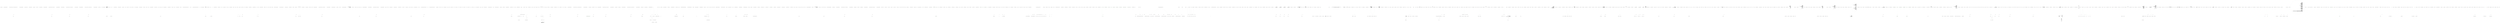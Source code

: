 digraph  {
m0_179 [cluster="Newtonsoft.Json.JsonSerializerSettings.JsonSerializerSettings()", file="ConvertUtils.cs", label="Entry Newtonsoft.Json.JsonSerializerSettings.JsonSerializerSettings()", span="397-397"];
m0_140 [cluster="Newtonsoft.Json.Tests.Converters.DiscriminatedUnionConverterTests.DeserializeBasicUnion_MismatchedFieldCount()", file="ConvertUtils.cs", label="Entry Newtonsoft.Json.Tests.Converters.DiscriminatedUnionConverterTests.DeserializeBasicUnion_MismatchedFieldCount()", span="252-252"];
m0_141 [cluster="Newtonsoft.Json.Tests.Converters.DiscriminatedUnionConverterTests.DeserializeBasicUnion_MismatchedFieldCount()", file="ConvertUtils.cs", label="ExceptionAssert.Throws<JsonSerializationException>(() => JsonConvert.DeserializeObject<Currency>(@''{''''Case'''':''''AUD'''',''''Fields'''':[1]}''), ''The number of field values does not match the number of properties definied by union 'AUD'. Path '', line 1, position 27.'')", span="254-254"];
m0_142 [cluster="Newtonsoft.Json.Tests.Converters.DiscriminatedUnionConverterTests.DeserializeBasicUnion_MismatchedFieldCount()", file="ConvertUtils.cs", label="Exit Newtonsoft.Json.Tests.Converters.DiscriminatedUnionConverterTests.DeserializeBasicUnion_MismatchedFieldCount()", span="252-252"];
m0_25 [cluster="Newtonsoft.Json.JsonConvert.DeserializeObject<T>(string, params Newtonsoft.Json.JsonConverter[])", file="ConvertUtils.cs", label="Entry Newtonsoft.Json.JsonConvert.DeserializeObject<T>(string, params Newtonsoft.Json.JsonConverter[])", span="802-802"];
m0_63 [cluster="Newtonsoft.Json.Tests.Converters.DiscriminatedUnionConverterTests.SerializeUnionWithFields()", file="ConvertUtils.cs", label="Entry Newtonsoft.Json.Tests.Converters.DiscriminatedUnionConverterTests.SerializeUnionWithFields()", span="140-140"];
m0_64 [cluster="Newtonsoft.Json.Tests.Converters.DiscriminatedUnionConverterTests.SerializeUnionWithFields()", file="ConvertUtils.cs", label="string json = JsonConvert.SerializeObject(Shape.NewRectangle(10.0, 5.0))", span="142-142"];
m0_65 [cluster="Newtonsoft.Json.Tests.Converters.DiscriminatedUnionConverterTests.SerializeUnionWithFields()", file="ConvertUtils.cs", label="Assert.AreEqual(@''{''''Case'''':''''Rectangle'''',''''Fields'''':[10.0,5.0]}'', json)", span="144-144"];
m0_66 [cluster="Newtonsoft.Json.Tests.Converters.DiscriminatedUnionConverterTests.SerializeUnionWithFields()", file="ConvertUtils.cs", label="Exit Newtonsoft.Json.Tests.Converters.DiscriminatedUnionConverterTests.SerializeUnionWithFields()", span="140-140"];
m0_146 [cluster="Newtonsoft.Json.Tests.Converters.DiscriminatedUnionConverterTests.DeserializeBasicUnion_NoCaseName()", file="ConvertUtils.cs", label="Entry Newtonsoft.Json.Tests.Converters.DiscriminatedUnionConverterTests.DeserializeBasicUnion_NoCaseName()", span="258-258"];
m0_147 [cluster="Newtonsoft.Json.Tests.Converters.DiscriminatedUnionConverterTests.DeserializeBasicUnion_NoCaseName()", file="ConvertUtils.cs", label="ExceptionAssert.Throws<JsonSerializationException>(() => JsonConvert.DeserializeObject<Currency>(@''{''''Fields'''':[1]}''), ''No 'Case' property with union name found. Path '', line 1, position 14.'')", span="260-260"];
m0_148 [cluster="Newtonsoft.Json.Tests.Converters.DiscriminatedUnionConverterTests.DeserializeBasicUnion_NoCaseName()", file="ConvertUtils.cs", label="Exit Newtonsoft.Json.Tests.Converters.DiscriminatedUnionConverterTests.DeserializeBasicUnion_NoCaseName()", span="258-258"];
m0_133 [cluster="Newtonsoft.Json.Tests.Converters.DiscriminatedUnionConverterTests.DeserializeBasicUnion_NoMatch()", file="ConvertUtils.cs", label="Entry Newtonsoft.Json.Tests.Converters.DiscriminatedUnionConverterTests.DeserializeBasicUnion_NoMatch()", span="246-246"];
m0_134 [cluster="Newtonsoft.Json.Tests.Converters.DiscriminatedUnionConverterTests.DeserializeBasicUnion_NoMatch()", file="ConvertUtils.cs", label="ExceptionAssert.Throws<JsonSerializationException>(() => JsonConvert.DeserializeObject<Currency>(@''{''''Case'''':''''abcdefg'''',''''Fields'''':[]}''), ''No union type found with the name 'abcdefg'. Path 'Case', line 1, position 17.'')", span="248-248"];
m0_135 [cluster="Newtonsoft.Json.Tests.Converters.DiscriminatedUnionConverterTests.DeserializeBasicUnion_NoMatch()", file="ConvertUtils.cs", label="Exit Newtonsoft.Json.Tests.Converters.DiscriminatedUnionConverterTests.DeserializeBasicUnion_NoMatch()", span="246-246"];
m0_164 [cluster="Newtonsoft.Json.Tests.Converters.DiscriminatedUnionConverterTests.DeserializeBasicUnion_UnexpectedProperty()", file="ConvertUtils.cs", label="Entry Newtonsoft.Json.Tests.Converters.DiscriminatedUnionConverterTests.DeserializeBasicUnion_UnexpectedProperty()", span="276-276"];
m0_165 [cluster="Newtonsoft.Json.Tests.Converters.DiscriminatedUnionConverterTests.DeserializeBasicUnion_UnexpectedProperty()", file="ConvertUtils.cs", label="ExceptionAssert.Throws<JsonSerializationException>(() => JsonConvert.DeserializeObject<Currency>(@''{''''Case123'''':''''AUD''''}''), ''Unexpected property 'Case123' found when reading union. Path 'Case123', line 1, position 11.'')", span="278-278"];
m0_166 [cluster="Newtonsoft.Json.Tests.Converters.DiscriminatedUnionConverterTests.DeserializeBasicUnion_UnexpectedProperty()", file="ConvertUtils.cs", label="Exit Newtonsoft.Json.Tests.Converters.DiscriminatedUnionConverterTests.DeserializeBasicUnion_UnexpectedProperty()", span="276-276"];
m0_44 [cluster="Newtonsoft.Json.Tests.TestObjects.Shape.NewCircle(double)", file="ConvertUtils.cs", label="Entry Newtonsoft.Json.Tests.TestObjects.Shape.NewCircle(double)", span="60-60"];
m0_117 [cluster="Unk.Single", file="ConvertUtils.cs", label="Entry Unk.Single", span=""];
m0_50 [cluster="Newtonsoft.Json.Tests.Converters.DiscriminatedUnionConverterTests.DeserializePerformance()", file="ConvertUtils.cs", label="Entry Newtonsoft.Json.Tests.Converters.DiscriminatedUnionConverterTests.DeserializePerformance()", span="114-114"];
m0_51 [cluster="Newtonsoft.Json.Tests.Converters.DiscriminatedUnionConverterTests.DeserializePerformance()", file="ConvertUtils.cs", label="string json = @''[\r\n  {''''Case'''':''''Rectangle'''',''''Fields'''':[10.0,5.0]},\r\n  {''''Case'''':''''Rectangle'''',''''Fields'''':[10.0,5.0]},\r\n  {''''Case'''':''''Rectangle'''',''''Fields'''':[10.0,5.0]},\r\n  {''''Case'''':''''Rectangle'''',''''Fields'''':[10.0,5.0]},\r\n  {''''Case'''':''''Rectangle'''',''''Fields'''':[10.0,5.0]}\r\n]''", span="116-122"];
m0_52 [cluster="Newtonsoft.Json.Tests.Converters.DiscriminatedUnionConverterTests.DeserializePerformance()", file="ConvertUtils.cs", label="JsonConvert.DeserializeObject<List<Shape>>(json)", span="124-124"];
m0_57 [cluster="Newtonsoft.Json.Tests.Converters.DiscriminatedUnionConverterTests.DeserializePerformance()", file="ConvertUtils.cs", label="JsonConvert.DeserializeObject<List<Shape>>(json)", span="131-131"];
m0_53 [cluster="Newtonsoft.Json.Tests.Converters.DiscriminatedUnionConverterTests.DeserializePerformance()", file="ConvertUtils.cs", label="Stopwatch ts = new Stopwatch()", span="126-126"];
m0_54 [cluster="Newtonsoft.Json.Tests.Converters.DiscriminatedUnionConverterTests.DeserializePerformance()", file="ConvertUtils.cs", label="ts.Start()", span="127-127"];
m0_59 [cluster="Newtonsoft.Json.Tests.Converters.DiscriminatedUnionConverterTests.DeserializePerformance()", file="ConvertUtils.cs", label="ts.Stop()", span="134-134"];
m0_60 [cluster="Newtonsoft.Json.Tests.Converters.DiscriminatedUnionConverterTests.DeserializePerformance()", file="ConvertUtils.cs", label="Console.WriteLine(ts.Elapsed.TotalSeconds)", span="136-136"];
m0_55 [cluster="Newtonsoft.Json.Tests.Converters.DiscriminatedUnionConverterTests.DeserializePerformance()", file="ConvertUtils.cs", label="int i = 0", span="129-129"];
m0_56 [cluster="Newtonsoft.Json.Tests.Converters.DiscriminatedUnionConverterTests.DeserializePerformance()", file="ConvertUtils.cs", label="i < 100", span="129-129"];
m0_58 [cluster="Newtonsoft.Json.Tests.Converters.DiscriminatedUnionConverterTests.DeserializePerformance()", file="ConvertUtils.cs", label="i++", span="129-129"];
m0_61 [cluster="Newtonsoft.Json.Tests.Converters.DiscriminatedUnionConverterTests.DeserializePerformance()", file="ConvertUtils.cs", label="Exit Newtonsoft.Json.Tests.Converters.DiscriminatedUnionConverterTests.DeserializePerformance()", span="114-114"];
m0_67 [cluster="Newtonsoft.Json.Tests.Converters.DiscriminatedUnionConverterTests.DeserializeBasicUnion()", file="ConvertUtils.cs", label="Entry Newtonsoft.Json.Tests.Converters.DiscriminatedUnionConverterTests.DeserializeBasicUnion()", span="148-148"];
m0_68 [cluster="Newtonsoft.Json.Tests.Converters.DiscriminatedUnionConverterTests.DeserializeBasicUnion()", file="ConvertUtils.cs", label="Currency c = JsonConvert.DeserializeObject<Currency>(@''{''''Case'''':''''AUD''''}'')", span="150-150"];
m0_69 [cluster="Newtonsoft.Json.Tests.Converters.DiscriminatedUnionConverterTests.DeserializeBasicUnion()", file="ConvertUtils.cs", label="Assert.AreEqual(Currency.AUD, c)", span="151-151"];
m0_70 [cluster="Newtonsoft.Json.Tests.Converters.DiscriminatedUnionConverterTests.DeserializeBasicUnion()", file="ConvertUtils.cs", label="c = JsonConvert.DeserializeObject<Currency>(@''{''''Case'''':''''EUR''''}'')", span="153-153"];
m0_71 [cluster="Newtonsoft.Json.Tests.Converters.DiscriminatedUnionConverterTests.DeserializeBasicUnion()", file="ConvertUtils.cs", label="Assert.AreEqual(Currency.EUR, c)", span="154-154"];
m0_72 [cluster="Newtonsoft.Json.Tests.Converters.DiscriminatedUnionConverterTests.DeserializeBasicUnion()", file="ConvertUtils.cs", label="c = JsonConvert.DeserializeObject<Currency>(@''null'')", span="156-156"];
m0_73 [cluster="Newtonsoft.Json.Tests.Converters.DiscriminatedUnionConverterTests.DeserializeBasicUnion()", file="ConvertUtils.cs", label="Assert.AreEqual(null, c)", span="157-157"];
m0_74 [cluster="Newtonsoft.Json.Tests.Converters.DiscriminatedUnionConverterTests.DeserializeBasicUnion()", file="ConvertUtils.cs", label="Exit Newtonsoft.Json.Tests.Converters.DiscriminatedUnionConverterTests.DeserializeBasicUnion()", span="148-148"];
m0_101 [cluster="Newtonsoft.Json.Tests.Converters.DiscriminatedUnionConverterTests.UnionCase.UnionCase()", file="ConvertUtils.cs", label="Entry Newtonsoft.Json.Tests.Converters.DiscriminatedUnionConverterTests.UnionCase.UnionCase()", span="178-178"];
m0_362 [cluster="System.Guid.TryParseExact(string, string, out System.Guid)", file="ConvertUtils.cs", label="Entry System.Guid.TryParseExact(string, string, out System.Guid)", span="0-0"];
m0_43 [cluster="System.Collections.Generic.List<T>.List()", file="ConvertUtils.cs", label="Entry System.Collections.Generic.List<T>.List()", span="0-0"];
m0_49 [cluster="System.Console.WriteLine(double)", file="ConvertUtils.cs", label="Entry System.Console.WriteLine(double)", span="0-0"];
m0_75 [cluster="Newtonsoft.Json.Tests.Converters.DiscriminatedUnionConverterTests.DeserializeUnionWithFields()", file="ConvertUtils.cs", label="Entry Newtonsoft.Json.Tests.Converters.DiscriminatedUnionConverterTests.DeserializeUnionWithFields()", span="161-161"];
m0_76 [cluster="Newtonsoft.Json.Tests.Converters.DiscriminatedUnionConverterTests.DeserializeUnionWithFields()", file="ConvertUtils.cs", label="Shape c = JsonConvert.DeserializeObject<Shape>(@''{''''Case'''':''''Rectangle'''',''''Fields'''':[10.0,5.0]}'')", span="163-163"];
m0_77 [cluster="Newtonsoft.Json.Tests.Converters.DiscriminatedUnionConverterTests.DeserializeUnionWithFields()", file="ConvertUtils.cs", label="Assert.AreEqual(true, c.IsRectangle)", span="164-164"];
m0_78 [cluster="Newtonsoft.Json.Tests.Converters.DiscriminatedUnionConverterTests.DeserializeUnionWithFields()", file="ConvertUtils.cs", label="Shape.Rectangle r = (Shape.Rectangle)c", span="166-166"];
m0_79 [cluster="Newtonsoft.Json.Tests.Converters.DiscriminatedUnionConverterTests.DeserializeUnionWithFields()", file="ConvertUtils.cs", label="Assert.AreEqual(5.0, r.length)", span="168-168"];
m0_80 [cluster="Newtonsoft.Json.Tests.Converters.DiscriminatedUnionConverterTests.DeserializeUnionWithFields()", file="ConvertUtils.cs", label="Assert.AreEqual(10.0, r.width)", span="169-169"];
m0_81 [cluster="Newtonsoft.Json.Tests.Converters.DiscriminatedUnionConverterTests.DeserializeUnionWithFields()", file="ConvertUtils.cs", label="Exit Newtonsoft.Json.Tests.Converters.DiscriminatedUnionConverterTests.DeserializeUnionWithFields()", span="161-161"];
m0_26 [cluster="Newtonsoft.Json.Tests.Converters.DiscriminatedUnionConverterTests.SerializeBasicUnion()", file="ConvertUtils.cs", label="Entry Newtonsoft.Json.Tests.Converters.DiscriminatedUnionConverterTests.SerializeBasicUnion()", span="82-82"];
m0_27 [cluster="Newtonsoft.Json.Tests.Converters.DiscriminatedUnionConverterTests.SerializeBasicUnion()", file="ConvertUtils.cs", label="string json = JsonConvert.SerializeObject(Currency.AUD)", span="84-84"];
m0_28 [cluster="Newtonsoft.Json.Tests.Converters.DiscriminatedUnionConverterTests.SerializeBasicUnion()", file="ConvertUtils.cs", label="Assert.AreEqual(@''{''''Case'''':''''AUD''''}'', json)", span="86-86"];
m0_29 [cluster="Newtonsoft.Json.Tests.Converters.DiscriminatedUnionConverterTests.SerializeBasicUnion()", file="ConvertUtils.cs", label="Exit Newtonsoft.Json.Tests.Converters.DiscriminatedUnionConverterTests.SerializeBasicUnion()", span="82-82"];
m0_105 [cluster="System.Collections.Generic.List<T>.Add(T)", file="ConvertUtils.cs", label="Entry System.Collections.Generic.List<T>.Add(T)", span="0-0"];
m0_5 [cluster="Newtonsoft.Json.Tests.Converters.DiscriminatedUnionConverterTests.DoubleDoubleConverter.ReadJson(Newtonsoft.Json.JsonReader, System.Type, object, Newtonsoft.Json.JsonSerializer)", file="ConvertUtils.cs", label="Entry Newtonsoft.Json.Tests.Converters.DiscriminatedUnionConverterTests.DoubleDoubleConverter.ReadJson(Newtonsoft.Json.JsonReader, System.Type, object, Newtonsoft.Json.JsonSerializer)", span="52-52"];
m0_6 [cluster="Newtonsoft.Json.Tests.Converters.DiscriminatedUnionConverterTests.DoubleDoubleConverter.ReadJson(Newtonsoft.Json.JsonReader, System.Type, object, Newtonsoft.Json.JsonSerializer)", file="ConvertUtils.cs", label="double d = (double)reader.Value", span="54-54"];
m0_7 [cluster="Newtonsoft.Json.Tests.Converters.DiscriminatedUnionConverterTests.DoubleDoubleConverter.ReadJson(Newtonsoft.Json.JsonReader, System.Type, object, Newtonsoft.Json.JsonSerializer)", file="ConvertUtils.cs", label="return d / 2;", span="56-56"];
m0_8 [cluster="Newtonsoft.Json.Tests.Converters.DiscriminatedUnionConverterTests.DoubleDoubleConverter.ReadJson(Newtonsoft.Json.JsonReader, System.Type, object, Newtonsoft.Json.JsonSerializer)", file="ConvertUtils.cs", label="Exit Newtonsoft.Json.Tests.Converters.DiscriminatedUnionConverterTests.DoubleDoubleConverter.ReadJson(Newtonsoft.Json.JsonReader, System.Type, object, Newtonsoft.Json.JsonSerializer)", span="52-52"];
m0_129 [cluster="object.ToString()", file="ConvertUtils.cs", label="Entry object.ToString()", span="0-0"];
m0_31 [cluster="Newtonsoft.Json.Tests.Converters.DiscriminatedUnionConverterTests.SerializePerformance()", file="ConvertUtils.cs", label="Entry Newtonsoft.Json.Tests.Converters.DiscriminatedUnionConverterTests.SerializePerformance()", span="90-90"];
m0_32 [cluster="Newtonsoft.Json.Tests.Converters.DiscriminatedUnionConverterTests.SerializePerformance()", file="ConvertUtils.cs", label="List<Shape> values = new List<Shape>\r\n            {\r\n                Shape.NewRectangle(10.0, 5.0),\r\n                Shape.NewCircle(7.5)\r\n            }", span="92-96"];
m0_33 [cluster="Newtonsoft.Json.Tests.Converters.DiscriminatedUnionConverterTests.SerializePerformance()", file="ConvertUtils.cs", label="string json = JsonConvert.SerializeObject(values, Formatting.Indented)", span="98-98"];
m0_38 [cluster="Newtonsoft.Json.Tests.Converters.DiscriminatedUnionConverterTests.SerializePerformance()", file="ConvertUtils.cs", label="JsonConvert.SerializeObject(values)", span="105-105"];
m0_34 [cluster="Newtonsoft.Json.Tests.Converters.DiscriminatedUnionConverterTests.SerializePerformance()", file="ConvertUtils.cs", label="Stopwatch ts = new Stopwatch()", span="100-100"];
m0_35 [cluster="Newtonsoft.Json.Tests.Converters.DiscriminatedUnionConverterTests.SerializePerformance()", file="ConvertUtils.cs", label="ts.Start()", span="101-101"];
m0_40 [cluster="Newtonsoft.Json.Tests.Converters.DiscriminatedUnionConverterTests.SerializePerformance()", file="ConvertUtils.cs", label="ts.Stop()", span="108-108"];
m0_41 [cluster="Newtonsoft.Json.Tests.Converters.DiscriminatedUnionConverterTests.SerializePerformance()", file="ConvertUtils.cs", label="Console.WriteLine(ts.Elapsed.TotalSeconds)", span="110-110"];
m0_36 [cluster="Newtonsoft.Json.Tests.Converters.DiscriminatedUnionConverterTests.SerializePerformance()", file="ConvertUtils.cs", label="int i = 0", span="103-103"];
m0_37 [cluster="Newtonsoft.Json.Tests.Converters.DiscriminatedUnionConverterTests.SerializePerformance()", file="ConvertUtils.cs", label="i < 100", span="103-103"];
m0_39 [cluster="Newtonsoft.Json.Tests.Converters.DiscriminatedUnionConverterTests.SerializePerformance()", file="ConvertUtils.cs", label="i++", span="103-103"];
m0_42 [cluster="Newtonsoft.Json.Tests.Converters.DiscriminatedUnionConverterTests.SerializePerformance()", file="ConvertUtils.cs", label="Exit Newtonsoft.Json.Tests.Converters.DiscriminatedUnionConverterTests.SerializePerformance()", span="90-90"];
m0_359 [cluster="Newtonsoft.Json.Utilities.ConvertUtils.TryConvertGuid(string, out System.Guid)", file="ConvertUtils.cs", label="Entry Newtonsoft.Json.Utilities.ConvertUtils.TryConvertGuid(string, out System.Guid)", span="776-776"];
m0_360 [cluster="Newtonsoft.Json.Utilities.ConvertUtils.TryConvertGuid(string, out System.Guid)", color=green, community=0, file="ConvertUtils.cs", label="return Guid.TryParseExact(s, ''D'', out g);", prediction=0, span="794-794"];
m0_361 [cluster="Newtonsoft.Json.Utilities.ConvertUtils.TryConvertGuid(string, out System.Guid)", file="ConvertUtils.cs", label="Exit Newtonsoft.Json.Utilities.ConvertUtils.TryConvertGuid(string, out System.Guid)", span="776-776"];
m0_104 [cluster="Unk.PreComputeUnionConstructor", file="ConvertUtils.cs", label="Entry Unk.PreComputeUnionConstructor", span=""];
m0_24 [cluster="Unk.AreEqual", file="ConvertUtils.cs", label="Entry Unk.AreEqual", span=""];
m0_106 [cluster="Newtonsoft.Json.Tests.Converters.DiscriminatedUnionConverterTests.Serialize()", file="ConvertUtils.cs", label="Entry Newtonsoft.Json.Tests.Converters.DiscriminatedUnionConverterTests.Serialize()", span="212-212"];
m0_107 [cluster="Newtonsoft.Json.Tests.Converters.DiscriminatedUnionConverterTests.Serialize()", file="ConvertUtils.cs", label="Shape value = Shape.NewRectangle(10.0, 5.0)", span="214-214"];
m0_108 [cluster="Newtonsoft.Json.Tests.Converters.DiscriminatedUnionConverterTests.Serialize()", file="ConvertUtils.cs", label="Union union = CreateUnion(value.GetType())", span="216-216"];
m0_109 [cluster="Newtonsoft.Json.Tests.Converters.DiscriminatedUnionConverterTests.Serialize()", file="ConvertUtils.cs", label="int tag = union.TagReader.Invoke(value)", span="218-218"];
m0_111 [cluster="Newtonsoft.Json.Tests.Converters.DiscriminatedUnionConverterTests.Serialize()", file="ConvertUtils.cs", label="object[] fields = caseInfo.FieldReader.Invoke(value)", span="222-222"];
m0_110 [cluster="Newtonsoft.Json.Tests.Converters.DiscriminatedUnionConverterTests.Serialize()", file="ConvertUtils.cs", label="UnionCase caseInfo = union.Cases.Single(c => c.Tag == tag)", span="220-220"];
m0_112 [cluster="Newtonsoft.Json.Tests.Converters.DiscriminatedUnionConverterTests.Serialize()", file="ConvertUtils.cs", label="Assert.AreEqual(10, fields[0])", span="224-224"];
m0_113 [cluster="Newtonsoft.Json.Tests.Converters.DiscriminatedUnionConverterTests.Serialize()", file="ConvertUtils.cs", label="Assert.AreEqual(5, fields[1])", span="225-225"];
m0_114 [cluster="Newtonsoft.Json.Tests.Converters.DiscriminatedUnionConverterTests.Serialize()", file="ConvertUtils.cs", label="Exit Newtonsoft.Json.Tests.Converters.DiscriminatedUnionConverterTests.Serialize()", span="212-212"];
m0_45 [cluster="Newtonsoft.Json.JsonConvert.SerializeObject(object, Newtonsoft.Json.Formatting)", file="ConvertUtils.cs", label="Entry Newtonsoft.Json.JsonConvert.SerializeObject(object, Newtonsoft.Json.Formatting)", span="540-540"];
m0_82 [cluster="Newtonsoft.Json.Tests.Converters.DiscriminatedUnionConverterTests.CreateUnion(System.Type)", file="ConvertUtils.cs", label="Entry Newtonsoft.Json.Tests.Converters.DiscriminatedUnionConverterTests.CreateUnion(System.Type)", span="187-187"];
m0_83 [cluster="Newtonsoft.Json.Tests.Converters.DiscriminatedUnionConverterTests.CreateUnion(System.Type)", file="ConvertUtils.cs", label="Union u = new Union()", span="189-189"];
m0_84 [cluster="Newtonsoft.Json.Tests.Converters.DiscriminatedUnionConverterTests.CreateUnion(System.Type)", file="ConvertUtils.cs", label="u.TagReader = FSharpFunc<object, int>.ToConverter(FSharpValue.PreComputeUnionTagReader(t, null))", span="191-191"];
m0_86 [cluster="Newtonsoft.Json.Tests.Converters.DiscriminatedUnionConverterTests.CreateUnion(System.Type)", file="ConvertUtils.cs", label="UnionCaseInfo[] cases = FSharpType.GetUnionCases(t, null)", span="194-194"];
m0_85 [cluster="Newtonsoft.Json.Tests.Converters.DiscriminatedUnionConverterTests.CreateUnion(System.Type)", file="ConvertUtils.cs", label="u.Cases = new List<UnionCase>()", span="192-192"];
m0_94 [cluster="Newtonsoft.Json.Tests.Converters.DiscriminatedUnionConverterTests.CreateUnion(System.Type)", file="ConvertUtils.cs", label="u.Cases.Add(unionCase)", span="205-205"];
m0_95 [cluster="Newtonsoft.Json.Tests.Converters.DiscriminatedUnionConverterTests.CreateUnion(System.Type)", file="ConvertUtils.cs", label="return u;", span="208-208"];
m0_87 [cluster="Newtonsoft.Json.Tests.Converters.DiscriminatedUnionConverterTests.CreateUnion(System.Type)", file="ConvertUtils.cs", label=cases, span="196-196"];
m0_88 [cluster="Newtonsoft.Json.Tests.Converters.DiscriminatedUnionConverterTests.CreateUnion(System.Type)", file="ConvertUtils.cs", label="UnionCase unionCase = new UnionCase()", span="198-198"];
m0_89 [cluster="Newtonsoft.Json.Tests.Converters.DiscriminatedUnionConverterTests.CreateUnion(System.Type)", file="ConvertUtils.cs", label="unionCase.Tag = unionCaseInfo.Tag", span="199-199"];
m0_90 [cluster="Newtonsoft.Json.Tests.Converters.DiscriminatedUnionConverterTests.CreateUnion(System.Type)", file="ConvertUtils.cs", label="unionCase.Name = unionCaseInfo.Name", span="200-200"];
m0_91 [cluster="Newtonsoft.Json.Tests.Converters.DiscriminatedUnionConverterTests.CreateUnion(System.Type)", file="ConvertUtils.cs", label="unionCase.Fields = unionCaseInfo.GetFields()", span="201-201"];
m0_92 [cluster="Newtonsoft.Json.Tests.Converters.DiscriminatedUnionConverterTests.CreateUnion(System.Type)", file="ConvertUtils.cs", label="unionCase.FieldReader = FSharpFunc<object, object[]>.ToConverter(FSharpValue.PreComputeUnionReader(unionCaseInfo, null))", span="202-202"];
m0_93 [cluster="Newtonsoft.Json.Tests.Converters.DiscriminatedUnionConverterTests.CreateUnion(System.Type)", file="ConvertUtils.cs", label="unionCase.Constructor = FSharpFunc<object[], object>.ToConverter(FSharpValue.PreComputeUnionConstructor(unionCaseInfo, null))", span="203-203"];
m0_96 [cluster="Newtonsoft.Json.Tests.Converters.DiscriminatedUnionConverterTests.CreateUnion(System.Type)", file="ConvertUtils.cs", label="Exit Newtonsoft.Json.Tests.Converters.DiscriminatedUnionConverterTests.CreateUnion(System.Type)", span="187-187"];
m0_121 [cluster="Newtonsoft.Json.Tests.Converters.DiscriminatedUnionConverterTests.Deserialize()", file="ConvertUtils.cs", label="Entry Newtonsoft.Json.Tests.Converters.DiscriminatedUnionConverterTests.Deserialize()", span="229-229"];
m0_122 [cluster="Newtonsoft.Json.Tests.Converters.DiscriminatedUnionConverterTests.Deserialize()", file="ConvertUtils.cs", label="Union union = CreateUnion(typeof(Shape.Rectangle))", span="231-231"];
m0_123 [cluster="Newtonsoft.Json.Tests.Converters.DiscriminatedUnionConverterTests.Deserialize()", file="ConvertUtils.cs", label="UnionCase caseInfo = union.Cases.Single(c => c.Name == ''Rectangle'')", span="233-233"];
m0_124 [cluster="Newtonsoft.Json.Tests.Converters.DiscriminatedUnionConverterTests.Deserialize()", file="ConvertUtils.cs", label="Shape.Rectangle value = (Shape.Rectangle)caseInfo.Constructor.Invoke(new object[]\r\n            {\r\n                10.0, 5.0\r\n            })", span="235-238"];
m0_125 [cluster="Newtonsoft.Json.Tests.Converters.DiscriminatedUnionConverterTests.Deserialize()", file="ConvertUtils.cs", label="Assert.AreEqual(''Newtonsoft.Json.Tests.TestObjects.Shape+Rectangle'', value.ToString())", span="240-240"];
m0_126 [cluster="Newtonsoft.Json.Tests.Converters.DiscriminatedUnionConverterTests.Deserialize()", file="ConvertUtils.cs", label="Assert.AreEqual(10, value.width)", span="241-241"];
m0_127 [cluster="Newtonsoft.Json.Tests.Converters.DiscriminatedUnionConverterTests.Deserialize()", file="ConvertUtils.cs", label="Assert.AreEqual(5, value.length)", span="242-242"];
m0_128 [cluster="Newtonsoft.Json.Tests.Converters.DiscriminatedUnionConverterTests.Deserialize()", file="ConvertUtils.cs", label="Exit Newtonsoft.Json.Tests.Converters.DiscriminatedUnionConverterTests.Deserialize()", span="229-229"];
m0_30 [cluster="Newtonsoft.Json.JsonConvert.SerializeObject(object)", file="ConvertUtils.cs", label="Entry Newtonsoft.Json.JsonConvert.SerializeObject(object)", span="527-527"];
m0_98 [cluster="Unk.PreComputeUnionTagReader", file="ConvertUtils.cs", label="Entry Unk.PreComputeUnionTagReader", span=""];
m0_158 [cluster="Newtonsoft.Json.Tests.Converters.DiscriminatedUnionConverterTests.DeserializeBasicUnion_FieldsObject()", file="ConvertUtils.cs", label="Entry Newtonsoft.Json.Tests.Converters.DiscriminatedUnionConverterTests.DeserializeBasicUnion_FieldsObject()", span="270-270"];
m0_159 [cluster="Newtonsoft.Json.Tests.Converters.DiscriminatedUnionConverterTests.DeserializeBasicUnion_FieldsObject()", file="ConvertUtils.cs", label="ExceptionAssert.Throws<JsonSerializationException>(() => JsonConvert.DeserializeObject<Currency>(@''{''''Case'''':''''AUD'''',''''Fields'''':{}}''), ''Union fields must been an array. Path 'Fields', line 1, position 24.'')", span="272-272"];
m0_160 [cluster="Newtonsoft.Json.Tests.Converters.DiscriminatedUnionConverterTests.DeserializeBasicUnion_FieldsObject()", file="ConvertUtils.cs", label="Exit Newtonsoft.Json.Tests.Converters.DiscriminatedUnionConverterTests.DeserializeBasicUnion_FieldsObject()", span="270-270"];
m0_22 [cluster="Newtonsoft.Json.Tests.Converters.DiscriminatedUnionConverterTests.DoubleDoubleConverter.DoubleDoubleConverter()", file="ConvertUtils.cs", label="Entry Newtonsoft.Json.Tests.Converters.DiscriminatedUnionConverterTests.DoubleDoubleConverter.DoubleDoubleConverter()", span="43-43"];
m0_62 [cluster="Newtonsoft.Json.JsonConvert.DeserializeObject<T>(string)", file="ConvertUtils.cs", label="Entry Newtonsoft.Json.JsonConvert.DeserializeObject<T>(string)", span="754-754"];
m0_116 [cluster="System.Converter<TInput, TOutput>.Invoke(TInput)", file="ConvertUtils.cs", label="Entry System.Converter<TInput, TOutput>.Invoke(TInput)", span="0-0"];
m0_170 [cluster="Newtonsoft.Json.Tests.Converters.DiscriminatedUnionConverterTests.SerializeUnionWithTypeNameHandlingAndReferenceTracking()", file="ConvertUtils.cs", label="Entry Newtonsoft.Json.Tests.Converters.DiscriminatedUnionConverterTests.SerializeUnionWithTypeNameHandlingAndReferenceTracking()", span="282-282"];
m0_171 [cluster="Newtonsoft.Json.Tests.Converters.DiscriminatedUnionConverterTests.SerializeUnionWithTypeNameHandlingAndReferenceTracking()", file="ConvertUtils.cs", label="string json = JsonConvert.SerializeObject(Shape.NewRectangle(10.0, 5.0), new JsonSerializerSettings\r\n            {\r\n                PreserveReferencesHandling = PreserveReferencesHandling.All,\r\n                TypeNameHandling = TypeNameHandling.All\r\n            })", span="284-288"];
m0_172 [cluster="Newtonsoft.Json.Tests.Converters.DiscriminatedUnionConverterTests.SerializeUnionWithTypeNameHandlingAndReferenceTracking()", file="ConvertUtils.cs", label="Assert.AreEqual(@''{''''Case'''':''''Rectangle'''',''''Fields'''':[10.0,5.0]}'', json)", span="290-290"];
m0_173 [cluster="Newtonsoft.Json.Tests.Converters.DiscriminatedUnionConverterTests.SerializeUnionWithTypeNameHandlingAndReferenceTracking()", file="ConvertUtils.cs", label="Shape c = JsonConvert.DeserializeObject<Shape>(json)", span="292-292"];
m0_174 [cluster="Newtonsoft.Json.Tests.Converters.DiscriminatedUnionConverterTests.SerializeUnionWithTypeNameHandlingAndReferenceTracking()", file="ConvertUtils.cs", label="Assert.AreEqual(true, c.IsRectangle)", span="293-293"];
m0_175 [cluster="Newtonsoft.Json.Tests.Converters.DiscriminatedUnionConverterTests.SerializeUnionWithTypeNameHandlingAndReferenceTracking()", file="ConvertUtils.cs", label="Shape.Rectangle r = (Shape.Rectangle)c", span="295-295"];
m0_176 [cluster="Newtonsoft.Json.Tests.Converters.DiscriminatedUnionConverterTests.SerializeUnionWithTypeNameHandlingAndReferenceTracking()", file="ConvertUtils.cs", label="Assert.AreEqual(5.0, r.length)", span="297-297"];
m0_177 [cluster="Newtonsoft.Json.Tests.Converters.DiscriminatedUnionConverterTests.SerializeUnionWithTypeNameHandlingAndReferenceTracking()", file="ConvertUtils.cs", label="Assert.AreEqual(10.0, r.width)", span="298-298"];
m0_178 [cluster="Newtonsoft.Json.Tests.Converters.DiscriminatedUnionConverterTests.SerializeUnionWithTypeNameHandlingAndReferenceTracking()", file="ConvertUtils.cs", label="Exit Newtonsoft.Json.Tests.Converters.DiscriminatedUnionConverterTests.SerializeUnionWithTypeNameHandlingAndReferenceTracking()", span="282-282"];
m0_152 [cluster="Newtonsoft.Json.Tests.Converters.DiscriminatedUnionConverterTests.DeserializeBasicUnion_UnexpectedEnd()", file="ConvertUtils.cs", label="Entry Newtonsoft.Json.Tests.Converters.DiscriminatedUnionConverterTests.DeserializeBasicUnion_UnexpectedEnd()", span="264-264"];
m0_153 [cluster="Newtonsoft.Json.Tests.Converters.DiscriminatedUnionConverterTests.DeserializeBasicUnion_UnexpectedEnd()", file="ConvertUtils.cs", label="ExceptionAssert.Throws<JsonSerializationException>(() => JsonConvert.DeserializeObject<Currency>(@''{''''Case'''':''), ''Unexpected end when reading JSON. Path 'Case', line 1, position 8.'')", span="266-266"];
m0_154 [cluster="Newtonsoft.Json.Tests.Converters.DiscriminatedUnionConverterTests.DeserializeBasicUnion_UnexpectedEnd()", file="ConvertUtils.cs", label="Exit Newtonsoft.Json.Tests.Converters.DiscriminatedUnionConverterTests.DeserializeBasicUnion_UnexpectedEnd()", span="264-264"];
m0_4 [cluster="Newtonsoft.Json.JsonWriter.WriteValue(double)", file="ConvertUtils.cs", label="Entry Newtonsoft.Json.JsonWriter.WriteValue(double)", span="968-968"];
m0_47 [cluster="System.Diagnostics.Stopwatch.Start()", file="ConvertUtils.cs", label="Entry System.Diagnostics.Stopwatch.Start()", span="0-0"];
m0_23 [cluster="Newtonsoft.Json.JsonConvert.SerializeObject(object, params Newtonsoft.Json.JsonConverter[])", file="ConvertUtils.cs", label="Entry Newtonsoft.Json.JsonConvert.SerializeObject(object, params Newtonsoft.Json.JsonConverter[])", span="551-551"];
m0_12 [cluster="Newtonsoft.Json.Tests.Converters.DiscriminatedUnionConverterTests.SerializeUnionWithConverter()", file="ConvertUtils.cs", label="Entry Newtonsoft.Json.Tests.Converters.DiscriminatedUnionConverterTests.SerializeUnionWithConverter()", span="66-66"];
m0_13 [cluster="Newtonsoft.Json.Tests.Converters.DiscriminatedUnionConverterTests.SerializeUnionWithConverter()", file="ConvertUtils.cs", label="string json = JsonConvert.SerializeObject(Shape.NewRectangle(10.0, 5.0), new DoubleDoubleConverter())", span="68-68"];
m0_14 [cluster="Newtonsoft.Json.Tests.Converters.DiscriminatedUnionConverterTests.SerializeUnionWithConverter()", file="ConvertUtils.cs", label="Assert.AreEqual(@''{''''Case'''':''''Rectangle'''',''''Fields'''':[20.0,10.0]}'', json)", span="70-70"];
m0_15 [cluster="Newtonsoft.Json.Tests.Converters.DiscriminatedUnionConverterTests.SerializeUnionWithConverter()", file="ConvertUtils.cs", label="Shape c = JsonConvert.DeserializeObject<Shape>(json, new DoubleDoubleConverter())", span="72-72"];
m0_16 [cluster="Newtonsoft.Json.Tests.Converters.DiscriminatedUnionConverterTests.SerializeUnionWithConverter()", file="ConvertUtils.cs", label="Assert.AreEqual(true, c.IsRectangle)", span="73-73"];
m0_17 [cluster="Newtonsoft.Json.Tests.Converters.DiscriminatedUnionConverterTests.SerializeUnionWithConverter()", file="ConvertUtils.cs", label="Shape.Rectangle r = (Shape.Rectangle)c", span="75-75"];
m0_18 [cluster="Newtonsoft.Json.Tests.Converters.DiscriminatedUnionConverterTests.SerializeUnionWithConverter()", file="ConvertUtils.cs", label="Assert.AreEqual(5.0, r.length)", span="77-77"];
m0_19 [cluster="Newtonsoft.Json.Tests.Converters.DiscriminatedUnionConverterTests.SerializeUnionWithConverter()", file="ConvertUtils.cs", label="Assert.AreEqual(10.0, r.width)", span="78-78"];
m0_20 [cluster="Newtonsoft.Json.Tests.Converters.DiscriminatedUnionConverterTests.SerializeUnionWithConverter()", file="ConvertUtils.cs", label="Exit Newtonsoft.Json.Tests.Converters.DiscriminatedUnionConverterTests.SerializeUnionWithConverter()", span="66-66"];
m0_99 [cluster="Unk.ToConverter", file="ConvertUtils.cs", label="Entry Unk.ToConverter", span=""];
m0_100 [cluster="Unk.GetUnionCases", file="ConvertUtils.cs", label="Entry Unk.GetUnionCases", span=""];
m0_0 [cluster="Newtonsoft.Json.Tests.Converters.DiscriminatedUnionConverterTests.DoubleDoubleConverter.WriteJson(Newtonsoft.Json.JsonWriter, object, Newtonsoft.Json.JsonSerializer)", file="ConvertUtils.cs", label="Entry Newtonsoft.Json.Tests.Converters.DiscriminatedUnionConverterTests.DoubleDoubleConverter.WriteJson(Newtonsoft.Json.JsonWriter, object, Newtonsoft.Json.JsonSerializer)", span="45-45"];
m0_1 [cluster="Newtonsoft.Json.Tests.Converters.DiscriminatedUnionConverterTests.DoubleDoubleConverter.WriteJson(Newtonsoft.Json.JsonWriter, object, Newtonsoft.Json.JsonSerializer)", file="ConvertUtils.cs", label="double d = (double)value", span="47-47"];
m0_2 [cluster="Newtonsoft.Json.Tests.Converters.DiscriminatedUnionConverterTests.DoubleDoubleConverter.WriteJson(Newtonsoft.Json.JsonWriter, object, Newtonsoft.Json.JsonSerializer)", file="ConvertUtils.cs", label="writer.WriteValue(d * 2)", span="49-49"];
m0_3 [cluster="Newtonsoft.Json.Tests.Converters.DiscriminatedUnionConverterTests.DoubleDoubleConverter.WriteJson(Newtonsoft.Json.JsonWriter, object, Newtonsoft.Json.JsonSerializer)", file="ConvertUtils.cs", label="Exit Newtonsoft.Json.Tests.Converters.DiscriminatedUnionConverterTests.DoubleDoubleConverter.WriteJson(Newtonsoft.Json.JsonWriter, object, Newtonsoft.Json.JsonSerializer)", span="45-45"];
m0_21 [cluster="Newtonsoft.Json.Tests.TestObjects.Shape.NewRectangle(double, double)", file="ConvertUtils.cs", label="Entry Newtonsoft.Json.Tests.TestObjects.Shape.NewRectangle(double, double)", span="72-72"];
m0_46 [cluster="System.Diagnostics.Stopwatch.Stopwatch()", file="ConvertUtils.cs", label="Entry System.Diagnostics.Stopwatch.Stopwatch()", span="0-0"];
m0_102 [cluster="Unk.GetFields", file="ConvertUtils.cs", label="Entry Unk.GetFields", span=""];
m0_115 [cluster="object.GetType()", file="ConvertUtils.cs", label="Entry object.GetType()", span="0-0"];
m0_97 [cluster="Newtonsoft.Json.Tests.Converters.DiscriminatedUnionConverterTests.Union.Union()", file="ConvertUtils.cs", label="Entry Newtonsoft.Json.Tests.Converters.DiscriminatedUnionConverterTests.Union.Union()", span="172-172"];
m0_167 [cluster="lambda expression", file="ConvertUtils.cs", label="Entry lambda expression", span="278-278"];
m0_119 [cluster="lambda expression", file="ConvertUtils.cs", label="c.Tag == tag", span="220-220"];
m0_118 [cluster="lambda expression", file="ConvertUtils.cs", label="Entry lambda expression", span="220-220"];
m0_120 [cluster="lambda expression", file="ConvertUtils.cs", label="Exit lambda expression", span="220-220"];
m0_130 [cluster="lambda expression", file="ConvertUtils.cs", label="Entry lambda expression", span="233-233"];
m0_131 [cluster="lambda expression", file="ConvertUtils.cs", label="c.Name == ''Rectangle''", span="233-233"];
m0_132 [cluster="lambda expression", file="ConvertUtils.cs", label="Exit lambda expression", span="233-233"];
m0_137 [cluster="lambda expression", file="ConvertUtils.cs", label="Entry lambda expression", span="248-248"];
m0_138 [cluster="lambda expression", file="ConvertUtils.cs", label="JsonConvert.DeserializeObject<Currency>(@''{''''Case'''':''''abcdefg'''',''''Fields'''':[]}'')", span="248-248"];
m0_139 [cluster="lambda expression", file="ConvertUtils.cs", label="Exit lambda expression", span="248-248"];
m0_143 [cluster="lambda expression", file="ConvertUtils.cs", label="Entry lambda expression", span="254-254"];
m0_144 [cluster="lambda expression", file="ConvertUtils.cs", label="JsonConvert.DeserializeObject<Currency>(@''{''''Case'''':''''AUD'''',''''Fields'''':[1]}'')", span="254-254"];
m0_145 [cluster="lambda expression", file="ConvertUtils.cs", label="Exit lambda expression", span="254-254"];
m0_149 [cluster="lambda expression", file="ConvertUtils.cs", label="Entry lambda expression", span="260-260"];
m0_150 [cluster="lambda expression", file="ConvertUtils.cs", label="JsonConvert.DeserializeObject<Currency>(@''{''''Fields'''':[1]}'')", span="260-260"];
m0_151 [cluster="lambda expression", file="ConvertUtils.cs", label="Exit lambda expression", span="260-260"];
m0_155 [cluster="lambda expression", file="ConvertUtils.cs", label="Entry lambda expression", span="266-266"];
m0_156 [cluster="lambda expression", file="ConvertUtils.cs", label="JsonConvert.DeserializeObject<Currency>(@''{''''Case'''':'')", span="266-266"];
m0_157 [cluster="lambda expression", file="ConvertUtils.cs", label="Exit lambda expression", span="266-266"];
m0_161 [cluster="lambda expression", file="ConvertUtils.cs", label="Entry lambda expression", span="272-272"];
m0_162 [cluster="lambda expression", file="ConvertUtils.cs", label="JsonConvert.DeserializeObject<Currency>(@''{''''Case'''':''''AUD'''',''''Fields'''':{}}'')", span="272-272"];
m0_163 [cluster="lambda expression", file="ConvertUtils.cs", label="Exit lambda expression", span="272-272"];
m0_168 [cluster="lambda expression", file="ConvertUtils.cs", label="JsonConvert.DeserializeObject<Currency>(@''{''''Case123'''':''''AUD''''}'')", span="278-278"];
m0_169 [cluster="lambda expression", file="ConvertUtils.cs", label="Exit lambda expression", span="278-278"];
m0_136 [cluster="Newtonsoft.Json.Tests.ExceptionAssert.Throws<TException>(System.Action, params string[])", file="ConvertUtils.cs", label="Entry Newtonsoft.Json.Tests.ExceptionAssert.Throws<TException>(System.Action, params string[])", span="369-369"];
m0_48 [cluster="System.Diagnostics.Stopwatch.Stop()", file="ConvertUtils.cs", label="Entry System.Diagnostics.Stopwatch.Stop()", span="0-0"];
m0_103 [cluster="Unk.PreComputeUnionReader", file="ConvertUtils.cs", label="Entry Unk.PreComputeUnionReader", span=""];
m0_180 [cluster="Newtonsoft.Json.JsonConvert.SerializeObject(object, Newtonsoft.Json.JsonSerializerSettings)", file="ConvertUtils.cs", label="Entry Newtonsoft.Json.JsonConvert.SerializeObject(object, Newtonsoft.Json.JsonSerializerSettings)", span="585-585"];
m0_9 [cluster="Newtonsoft.Json.Tests.Converters.DiscriminatedUnionConverterTests.DoubleDoubleConverter.CanConvert(System.Type)", file="ConvertUtils.cs", label="Entry Newtonsoft.Json.Tests.Converters.DiscriminatedUnionConverterTests.DoubleDoubleConverter.CanConvert(System.Type)", span="59-59"];
m0_10 [cluster="Newtonsoft.Json.Tests.Converters.DiscriminatedUnionConverterTests.DoubleDoubleConverter.CanConvert(System.Type)", file="ConvertUtils.cs", label="return objectType == typeof(double);", span="61-61"];
m0_11 [cluster="Newtonsoft.Json.Tests.Converters.DiscriminatedUnionConverterTests.DoubleDoubleConverter.CanConvert(System.Type)", file="ConvertUtils.cs", label="Exit Newtonsoft.Json.Tests.Converters.DiscriminatedUnionConverterTests.DoubleDoubleConverter.CanConvert(System.Type)", span="59-59"];
m0_181 [file="ConvertUtils.cs", label="Newtonsoft.Json.Tests.Converters.DiscriminatedUnionConverterTests", span=""];
m0_182 [file="ConvertUtils.cs", label=tag, span=""];
m1_179 [cluster="Newtonsoft.Json.JsonSerializerSettings.JsonSerializerSettings()", file="DiscriminatedUnionConverterTests.cs", label="Entry Newtonsoft.Json.JsonSerializerSettings.JsonSerializerSettings()", span="375-375"];
m1_4 [cluster="Newtonsoft.Json.Serialization.JsonTypeReflector.GetObjectMemberSerialization(System.Type, bool)", file="DiscriminatedUnionConverterTests.cs", label="Entry Newtonsoft.Json.Serialization.JsonTypeReflector.GetObjectMemberSerialization(System.Type, bool)", span="150-150"];
m1_5 [cluster="Newtonsoft.Json.Serialization.JsonTypeReflector.GetObjectMemberSerialization(System.Type, bool)", file="DiscriminatedUnionConverterTests.cs", label="JsonObjectAttribute objectAttribute = GetCachedAttribute<JsonObjectAttribute>(objectType)", span="152-152"];
m1_6 [cluster="Newtonsoft.Json.Serialization.JsonTypeReflector.GetObjectMemberSerialization(System.Type, bool)", file="DiscriminatedUnionConverterTests.cs", label="objectAttribute != null", span="153-153"];
m1_7 [cluster="Newtonsoft.Json.Serialization.JsonTypeReflector.GetObjectMemberSerialization(System.Type, bool)", file="DiscriminatedUnionConverterTests.cs", label="return objectAttribute.MemberSerialization;", span="155-155"];
m1_8 [cluster="Newtonsoft.Json.Serialization.JsonTypeReflector.GetObjectMemberSerialization(System.Type, bool)", file="DiscriminatedUnionConverterTests.cs", label="return MemberSerialization.OptOut;", span="178-178"];
m1_9 [cluster="Newtonsoft.Json.Serialization.JsonTypeReflector.GetObjectMemberSerialization(System.Type, bool)", file="DiscriminatedUnionConverterTests.cs", label="Exit Newtonsoft.Json.Serialization.JsonTypeReflector.GetObjectMemberSerialization(System.Type, bool)", span="150-150"];
m1_105 [cluster="System.Collections.Generic.List<T>.Add(T)", file="DiscriminatedUnionConverterTests.cs", label="Entry System.Collections.Generic.List<T>.Add(T)", span="0-0"];
m1_106 [cluster="Newtonsoft.Json.Tests.Converters.DiscriminatedUnionConverterTests.Serialize()", file="DiscriminatedUnionConverterTests.cs", label="Entry Newtonsoft.Json.Tests.Converters.DiscriminatedUnionConverterTests.Serialize()", span="212-212"];
m1_107 [cluster="Newtonsoft.Json.Tests.Converters.DiscriminatedUnionConverterTests.Serialize()", file="DiscriminatedUnionConverterTests.cs", label="Shape value = Shape.NewRectangle(10.0, 5.0)", span="214-214"];
m1_109 [cluster="Newtonsoft.Json.Tests.Converters.DiscriminatedUnionConverterTests.Serialize()", file="DiscriminatedUnionConverterTests.cs", label="int tag = union.TagReader.Invoke(value)", span="218-218"];
m1_114 [cluster="Newtonsoft.Json.Tests.Converters.DiscriminatedUnionConverterTests.Serialize()", file="DiscriminatedUnionConverterTests.cs", label="Exit Newtonsoft.Json.Tests.Converters.DiscriminatedUnionConverterTests.Serialize()", span="212-212"];
m1_117 [cluster="Unk.Single", file="DiscriminatedUnionConverterTests.cs", label="Entry Unk.Single", span=""];
m1_118 [cluster="lambda expression", file="DiscriminatedUnionConverterTests.cs", label="Entry lambda expression", span="220-220"];
m1_119 [cluster="lambda expression", file="DiscriminatedUnionConverterTests.cs", label="c.Tag == tag", span="220-220"];
m1_108 [cluster="Newtonsoft.Json.Tests.Converters.DiscriminatedUnionConverterTests.Serialize()", file="DiscriminatedUnionConverterTests.cs", label="Union union = CreateUnion(value.GetType())", span="216-216"];
m1_110 [cluster="Newtonsoft.Json.Tests.Converters.DiscriminatedUnionConverterTests.Serialize()", file="DiscriminatedUnionConverterTests.cs", label="UnionCase caseInfo = union.Cases.Single(c => c.Tag == tag)", span="220-220"];
m1_111 [cluster="Newtonsoft.Json.Tests.Converters.DiscriminatedUnionConverterTests.Serialize()", file="DiscriminatedUnionConverterTests.cs", label="object[] fields = caseInfo.FieldReader.Invoke(value)", span="222-222"];
m1_112 [cluster="Newtonsoft.Json.Tests.Converters.DiscriminatedUnionConverterTests.Serialize()", file="DiscriminatedUnionConverterTests.cs", label="Assert.AreEqual(10, fields[0])", span="224-224"];
m1_113 [cluster="Newtonsoft.Json.Tests.Converters.DiscriminatedUnionConverterTests.Serialize()", file="DiscriminatedUnionConverterTests.cs", label="Assert.AreEqual(5, fields[1])", span="225-225"];
m1_115 [cluster="object.GetType()", file="DiscriminatedUnionConverterTests.cs", label="Entry object.GetType()", span="0-0"];
m1_116 [cluster="System.Converter<TInput, TOutput>.Invoke(TInput)", file="DiscriminatedUnionConverterTests.cs", label="Entry System.Converter<TInput, TOutput>.Invoke(TInput)", span="0-0"];
m1_124 [cluster="Newtonsoft.Json.Tests.Converters.DiscriminatedUnionConverterTests.Deserialize()", file="DiscriminatedUnionConverterTests.cs", label="Shape.Rectangle value = (Shape.Rectangle)caseInfo.Constructor.Invoke(new object[]\r\n            {\r\n                10.0, 5.0\r\n            })", span="235-238"];
m1_120 [cluster="lambda expression", file="DiscriminatedUnionConverterTests.cs", label="Exit lambda expression", span="220-220"];
m1_121 [cluster="Newtonsoft.Json.Tests.Converters.DiscriminatedUnionConverterTests.Deserialize()", file="DiscriminatedUnionConverterTests.cs", label="Entry Newtonsoft.Json.Tests.Converters.DiscriminatedUnionConverterTests.Deserialize()", span="229-229"];
m1_122 [cluster="Newtonsoft.Json.Tests.Converters.DiscriminatedUnionConverterTests.Deserialize()", file="DiscriminatedUnionConverterTests.cs", label="Union union = CreateUnion(typeof(Shape.Rectangle))", span="231-231"];
m1_123 [cluster="Newtonsoft.Json.Tests.Converters.DiscriminatedUnionConverterTests.Deserialize()", file="DiscriminatedUnionConverterTests.cs", label="UnionCase caseInfo = union.Cases.Single(c => c.Name == ''Rectangle'')", span="233-233"];
m1_125 [cluster="Newtonsoft.Json.Tests.Converters.DiscriminatedUnionConverterTests.Deserialize()", file="DiscriminatedUnionConverterTests.cs", label="Assert.AreEqual(''Newtonsoft.Json.Tests.TestObjects.Shape+Rectangle'', value.ToString())", span="240-240"];
m1_126 [cluster="Newtonsoft.Json.Tests.Converters.DiscriminatedUnionConverterTests.Deserialize()", file="DiscriminatedUnionConverterTests.cs", label="Assert.AreEqual(10, value.width)", span="241-241"];
m1_85 [cluster="Newtonsoft.Json.Tests.Converters.DiscriminatedUnionConverterTests.CreateUnion(System.Type)", file="DiscriminatedUnionConverterTests.cs", label="u.Cases = new List<UnionCase>()", span="192-192"];
m1_68 [cluster="Newtonsoft.Json.Tests.Converters.DiscriminatedUnionConverterTests.DeserializeBasicUnion()", file="DiscriminatedUnionConverterTests.cs", label="Currency c = JsonConvert.DeserializeObject<Currency>(@''{''''Case'''':''''AUD''''}'')", span="150-150"];
m1_69 [cluster="Newtonsoft.Json.Tests.Converters.DiscriminatedUnionConverterTests.DeserializeBasicUnion()", file="DiscriminatedUnionConverterTests.cs", label="Assert.AreEqual(Currency.AUD, c)", span="151-151"];
m1_70 [cluster="Newtonsoft.Json.Tests.Converters.DiscriminatedUnionConverterTests.DeserializeBasicUnion()", file="DiscriminatedUnionConverterTests.cs", label="c = JsonConvert.DeserializeObject<Currency>(@''{''''Case'''':''''EUR''''}'')", span="153-153"];
m1_140 [cluster="Newtonsoft.Json.Tests.Converters.DiscriminatedUnionConverterTests.DeserializeBasicUnion_MismatchedFieldCount()", file="DiscriminatedUnionConverterTests.cs", label="Entry Newtonsoft.Json.Tests.Converters.DiscriminatedUnionConverterTests.DeserializeBasicUnion_MismatchedFieldCount()", span="252-252"];
m1_141 [cluster="Newtonsoft.Json.Tests.Converters.DiscriminatedUnionConverterTests.DeserializeBasicUnion_MismatchedFieldCount()", file="DiscriminatedUnionConverterTests.cs", label="ExceptionAssert.Throws<JsonSerializationException>(() => JsonConvert.DeserializeObject<Currency>(@''{''''Case'''':''''AUD'''',''''Fields'''':[1]}''), ''The number of field values does not match the number of properties definied by union 'AUD'. Path '', line 1, position 27.'')", span="254-254"];
m1_142 [cluster="Newtonsoft.Json.Tests.Converters.DiscriminatedUnionConverterTests.DeserializeBasicUnion_MismatchedFieldCount()", file="DiscriminatedUnionConverterTests.cs", label="Exit Newtonsoft.Json.Tests.Converters.DiscriminatedUnionConverterTests.DeserializeBasicUnion_MismatchedFieldCount()", span="252-252"];
m1_55 [cluster="Newtonsoft.Json.Tests.Converters.DiscriminatedUnionConverterTests.DeserializePerformance()", color=green, community=0, file="DiscriminatedUnionConverterTests.cs", label="int i = 0", prediction=1, span="129-129"];
m1_63 [cluster="Newtonsoft.Json.JsonException.JsonException(string, System.Exception)", file="DiscriminatedUnionConverterTests.cs", label="Entry Newtonsoft.Json.JsonException.JsonException(string, System.Exception)", span="65-65"];
m1_64 [cluster="lambda expression", file="DiscriminatedUnionConverterTests.cs", label="Entry lambda expression", span="242-242"];
m1_65 [cluster="lambda expression", file="DiscriminatedUnionConverterTests.cs", label="param.GetType()", span="242-242"];
m1_66 [cluster="lambda expression", file="DiscriminatedUnionConverterTests.cs", label="Exit lambda expression", span="242-242"];
m1_146 [cluster="Newtonsoft.Json.Tests.Converters.DiscriminatedUnionConverterTests.DeserializeBasicUnion_NoCaseName()", file="DiscriminatedUnionConverterTests.cs", label="Entry Newtonsoft.Json.Tests.Converters.DiscriminatedUnionConverterTests.DeserializeBasicUnion_NoCaseName()", span="258-258"];
m1_147 [cluster="Newtonsoft.Json.Tests.Converters.DiscriminatedUnionConverterTests.DeserializeBasicUnion_NoCaseName()", file="DiscriminatedUnionConverterTests.cs", label="ExceptionAssert.Throws<JsonSerializationException>(() => JsonConvert.DeserializeObject<Currency>(@''{''''Fields'''':[1]}''), ''No 'Case' property with union name found. Path '', line 1, position 14.'')", span="260-260"];
m1_148 [cluster="Newtonsoft.Json.Tests.Converters.DiscriminatedUnionConverterTests.DeserializeBasicUnion_NoCaseName()", file="DiscriminatedUnionConverterTests.cs", label="Exit Newtonsoft.Json.Tests.Converters.DiscriminatedUnionConverterTests.DeserializeBasicUnion_NoCaseName()", span="258-258"];
m1_25 [cluster="Newtonsoft.Json.Serialization.JsonTypeReflector.CreateNamingStrategyInstance(System.Type, object[])", file="DiscriminatedUnionConverterTests.cs", label="Func<object[], object> converterCreator = CreatorCache.Get(namingStrategyType)", span="211-211"];
m1_133 [cluster="Newtonsoft.Json.Serialization.JsonTypeReflector.GetAttribute<T>(object)", file="DiscriminatedUnionConverterTests.cs", label="return GetAttribute<T>(memberInfo);", span="395-395"];
m1_134 [cluster="Newtonsoft.Json.Serialization.JsonTypeReflector.GetAttribute<T>(object)", file="DiscriminatedUnionConverterTests.cs", label="return ReflectionUtils.GetAttribute<T>(provider, true);", span="398-398"];
m1_135 [cluster="Newtonsoft.Json.Serialization.JsonTypeReflector.GetAttribute<T>(object)", file="DiscriminatedUnionConverterTests.cs", label="Exit Newtonsoft.Json.Serialization.JsonTypeReflector.GetAttribute<T>(object)", span="384-384"];
m1_164 [cluster="Newtonsoft.Json.Tests.Converters.DiscriminatedUnionConverterTests.DeserializeBasicUnion_UnexpectedProperty()", file="DiscriminatedUnionConverterTests.cs", label="Entry Newtonsoft.Json.Tests.Converters.DiscriminatedUnionConverterTests.DeserializeBasicUnion_UnexpectedProperty()", span="276-276"];
m1_165 [cluster="Newtonsoft.Json.Tests.Converters.DiscriminatedUnionConverterTests.DeserializeBasicUnion_UnexpectedProperty()", file="DiscriminatedUnionConverterTests.cs", label="ExceptionAssert.Throws<JsonSerializationException>(() => JsonConvert.DeserializeObject<Currency>(@''{''''Case123'''':''''AUD''''}''), ''Unexpected property 'Case123' found when reading union. Path 'Case123', line 1, position 11.'')", span="278-278"];
m1_166 [cluster="Newtonsoft.Json.Tests.Converters.DiscriminatedUnionConverterTests.DeserializeBasicUnion_UnexpectedProperty()", file="DiscriminatedUnionConverterTests.cs", label="Exit Newtonsoft.Json.Tests.Converters.DiscriminatedUnionConverterTests.DeserializeBasicUnion_UnexpectedProperty()", span="276-276"];
m1_44 [cluster="lambda expression", file="DiscriminatedUnionConverterTests.cs", label="ConstructorInfo parameterizedConstructorInfo = type.GetConstructor(paramTypes)", span="243-243"];
m1_67 [cluster="Newtonsoft.Json.Tests.Converters.DiscriminatedUnionConverterTests.DeserializeBasicUnion()", file="DiscriminatedUnionConverterTests.cs", label="Entry Newtonsoft.Json.Tests.Converters.DiscriminatedUnionConverterTests.DeserializeBasicUnion()", span="148-148"];
m1_50 [cluster="lambda expression", file="DiscriminatedUnionConverterTests.cs", label="throw new JsonException(''No parameterless constructor defined for '{0}'.''.FormatWith(CultureInfo.InvariantCulture, type));", span="258-258"];
m1_54 [cluster="lambda expression", file="DiscriminatedUnionConverterTests.cs", label="Exit lambda expression", span="236-267"];
m1_56 [cluster="Unk.ToArray", color=green, community=0, file="DiscriminatedUnionConverterTests.cs", label="Entry Unk.ToArray", prediction=2, span=""];
m1_58 [cluster="Newtonsoft.Json.Utilities.ReflectionDelegateFactory.CreateParameterizedConstructor(System.Reflection.MethodBase)", color=green, community=0, file="DiscriminatedUnionConverterTests.cs", label="Entry Newtonsoft.Json.Utilities.ReflectionDelegateFactory.CreateParameterizedConstructor(System.Reflection.MethodBase)", prediction=1, span="73-73"];
m1_57 [cluster="System.Type.GetConstructor(System.Type[])", file="DiscriminatedUnionConverterTests.cs", label="Entry System.Type.GetConstructor(System.Type[])", span="0-0"];
m1_59 [cluster="Newtonsoft.Json.Serialization.ObjectConstructor<T>.Invoke(params object[])", file="DiscriminatedUnionConverterTests.cs", label="Entry Newtonsoft.Json.Serialization.ObjectConstructor<T>.Invoke(params object[])", span="31-31"];
m1_53 [cluster="lambda expression", file="DiscriminatedUnionConverterTests.cs", label="throw new JsonException(''Error creating '{0}'.''.FormatWith(CultureInfo.InvariantCulture, type), ex);", span="265-265"];
m1_51 [cluster="lambda expression", file="DiscriminatedUnionConverterTests.cs", label="return defaultConstructor();", span="261-261"];
m1_60 [cluster="Newtonsoft.Json.JsonException.JsonException(string)", file="DiscriminatedUnionConverterTests.cs", label="Entry Newtonsoft.Json.JsonException.JsonException(string)", span="54-54"];
m1_52 [cluster="lambda expression", file="DiscriminatedUnionConverterTests.cs", label=Exception, span="263-263"];
m1_61 [cluster="string.FormatWith(System.IFormatProvider, object)", file="DiscriminatedUnionConverterTests.cs", label="Entry string.FormatWith(System.IFormatProvider, object)", span="47-47"];
m1_84 [cluster="Newtonsoft.Json.Tests.Converters.DiscriminatedUnionConverterTests.CreateUnion(System.Type)", file="DiscriminatedUnionConverterTests.cs", label="u.TagReader = FSharpFunc<object, int>.ToConverter(FSharpValue.PreComputeUnionTagReader(t, null))", span="191-191"];
m1_43 [cluster="lambda expression", file="DiscriminatedUnionConverterTests.cs", label="Type[] paramTypes = parameters.Select(param => param.GetType()).ToArray()", span="242-242"];
m1_72 [cluster="Newtonsoft.Json.Serialization.JsonTypeReflector.GetAssociateMetadataTypeFromAttribute(System.Type)", file="DiscriminatedUnionConverterTests.cs", label="Attribute[] customAttributes = ReflectionUtils.GetAttributes(type, null, true)", span="278-278"];
m1_71 [cluster="Newtonsoft.Json.Serialization.JsonTypeReflector.GetAssociateMetadataTypeFromAttribute(System.Type)", file="DiscriminatedUnionConverterTests.cs", label="Entry Newtonsoft.Json.Serialization.JsonTypeReflector.GetAssociateMetadataTypeFromAttribute(System.Type)", span="276-276"];
m1_73 [cluster="Newtonsoft.Json.Serialization.JsonTypeReflector.GetAssociateMetadataTypeFromAttribute(System.Type)", file="DiscriminatedUnionConverterTests.cs", label=customAttributes, span="280-280"];
m1_74 [cluster="Newtonsoft.Json.Serialization.JsonTypeReflector.GetAssociateMetadataTypeFromAttribute(System.Type)", file="DiscriminatedUnionConverterTests.cs", label="Type attributeType = attribute.GetType()", span="282-282"];
m1_35 [cluster="Newtonsoft.Json.Tests.Converters.DiscriminatedUnionConverterTests.SerializePerformance()", file="DiscriminatedUnionConverterTests.cs", label="ts.Start()", span="101-101"];
m1_36 [cluster="Newtonsoft.Json.Tests.Converters.DiscriminatedUnionConverterTests.SerializePerformance()", color=green, community=0, file="DiscriminatedUnionConverterTests.cs", label="int i = 0", prediction=4, span="103-103"];
m1_37 [cluster="Newtonsoft.Json.Tests.Converters.DiscriminatedUnionConverterTests.SerializePerformance()", color=green, community=0, file="DiscriminatedUnionConverterTests.cs", label="i < 10000", prediction=5, span="103-103"];
m1_38 [cluster="Newtonsoft.Json.Tests.Converters.DiscriminatedUnionConverterTests.SerializePerformance()", file="DiscriminatedUnionConverterTests.cs", label="JsonConvert.SerializeObject(values)", span="105-105"];
m1_49 [cluster="lambda expression", file="DiscriminatedUnionConverterTests.cs", label="defaultConstructor == null", span="256-256"];
m1_40 [cluster="Newtonsoft.Json.Tests.Converters.DiscriminatedUnionConverterTests.SerializePerformance()", file="DiscriminatedUnionConverterTests.cs", label="ts.Stop()", span="108-108"];
m1_75 [cluster="Newtonsoft.Json.Serialization.JsonTypeReflector.GetAssociateMetadataTypeFromAttribute(System.Type)", file="DiscriminatedUnionConverterTests.cs", label="string.Equals(attributeType.FullName, ''System.ComponentModel.DataAnnotations.MetadataTypeAttribute'', StringComparison.Ordinal)", span="286-286"];
m1_76 [cluster="Newtonsoft.Json.Serialization.JsonTypeReflector.GetAssociateMetadataTypeFromAttribute(System.Type)", file="DiscriminatedUnionConverterTests.cs", label="string metadataClassTypeName = ''MetadataClassType''", span="288-288"];
m1_77 [cluster="Newtonsoft.Json.Serialization.JsonTypeReflector.GetAssociateMetadataTypeFromAttribute(System.Type)", file="DiscriminatedUnionConverterTests.cs", label="_metadataTypeAttributeReflectionObject == null", span="290-290"];
m1_78 [cluster="Newtonsoft.Json.Serialization.JsonTypeReflector.GetAssociateMetadataTypeFromAttribute(System.Type)", file="DiscriminatedUnionConverterTests.cs", label="_metadataTypeAttributeReflectionObject = ReflectionObject.Create(attributeType, metadataClassTypeName)", span="292-292"];
m1_79 [cluster="Newtonsoft.Json.Serialization.JsonTypeReflector.GetAssociateMetadataTypeFromAttribute(System.Type)", file="DiscriminatedUnionConverterTests.cs", label="return (Type)_metadataTypeAttributeReflectionObject.GetValue(attribute, metadataClassTypeName);", span="295-295"];
m1_80 [cluster="Newtonsoft.Json.Serialization.JsonTypeReflector.GetAssociateMetadataTypeFromAttribute(System.Type)", file="DiscriminatedUnionConverterTests.cs", label="return null;", span="299-299"];
m1_81 [cluster="Newtonsoft.Json.Serialization.JsonTypeReflector.GetAssociateMetadataTypeFromAttribute(System.Type)", file="DiscriminatedUnionConverterTests.cs", label="Exit Newtonsoft.Json.Serialization.JsonTypeReflector.GetAssociateMetadataTypeFromAttribute(System.Type)", span="276-276"];
m1_62 [cluster="Newtonsoft.Json.JsonConvert.DeserializeObject<T>(string)", file="DiscriminatedUnionConverterTests.cs", label="Entry Newtonsoft.Json.JsonConvert.DeserializeObject<T>(string)", span="739-739"];
m1_87 [cluster="Newtonsoft.Json.Tests.Converters.DiscriminatedUnionConverterTests.CreateUnion(System.Type)", file="DiscriminatedUnionConverterTests.cs", label=cases, span="196-196"];
m1_88 [cluster="Newtonsoft.Json.Tests.Converters.DiscriminatedUnionConverterTests.CreateUnion(System.Type)", file="DiscriminatedUnionConverterTests.cs", label="UnionCase unionCase = new UnionCase()", span="198-198"];
m1_89 [cluster="Newtonsoft.Json.Tests.Converters.DiscriminatedUnionConverterTests.CreateUnion(System.Type)", file="DiscriminatedUnionConverterTests.cs", label="unionCase.Tag = unionCaseInfo.Tag", span="199-199"];
m1_94 [cluster="Newtonsoft.Json.Tests.Converters.DiscriminatedUnionConverterTests.CreateUnion(System.Type)", file="DiscriminatedUnionConverterTests.cs", label="u.Cases.Add(unionCase)", span="205-205"];
m1_97 [cluster="Newtonsoft.Json.Tests.Converters.DiscriminatedUnionConverterTests.Union.Union()", file="DiscriminatedUnionConverterTests.cs", label="Entry Newtonsoft.Json.Tests.Converters.DiscriminatedUnionConverterTests.Union.Union()", span="172-172"];
m1_90 [cluster="Newtonsoft.Json.Tests.Converters.DiscriminatedUnionConverterTests.CreateUnion(System.Type)", file="DiscriminatedUnionConverterTests.cs", label="unionCase.Name = unionCaseInfo.Name", span="200-200"];
m1_91 [cluster="Newtonsoft.Json.Tests.Converters.DiscriminatedUnionConverterTests.CreateUnion(System.Type)", file="DiscriminatedUnionConverterTests.cs", label="unionCase.Fields = unionCaseInfo.GetFields()", span="201-201"];
m1_92 [cluster="Newtonsoft.Json.Tests.Converters.DiscriminatedUnionConverterTests.CreateUnion(System.Type)", file="DiscriminatedUnionConverterTests.cs", label="unionCase.FieldReader = FSharpFunc<object, object[]>.ToConverter(FSharpValue.PreComputeUnionReader(unionCaseInfo, null))", span="202-202"];
m1_93 [cluster="Newtonsoft.Json.Tests.Converters.DiscriminatedUnionConverterTests.CreateUnion(System.Type)", file="DiscriminatedUnionConverterTests.cs", label="unionCase.Constructor = FSharpFunc<object[], object>.ToConverter(FSharpValue.PreComputeUnionConstructor(unionCaseInfo, null))", span="203-203"];
m1_95 [cluster="Newtonsoft.Json.Tests.Converters.DiscriminatedUnionConverterTests.CreateUnion(System.Type)", file="DiscriminatedUnionConverterTests.cs", label="return u;", span="208-208"];
m1_96 [cluster="Newtonsoft.Json.Tests.Converters.DiscriminatedUnionConverterTests.CreateUnion(System.Type)", file="DiscriminatedUnionConverterTests.cs", label="Exit Newtonsoft.Json.Tests.Converters.DiscriminatedUnionConverterTests.CreateUnion(System.Type)", span="187-187"];
m1_98 [cluster="Unk.PreComputeUnionTagReader", file="DiscriminatedUnionConverterTests.cs", label="Entry Unk.PreComputeUnionTagReader", span=""];
m1_101 [cluster="Newtonsoft.Json.Tests.Converters.DiscriminatedUnionConverterTests.UnionCase.UnionCase()", file="DiscriminatedUnionConverterTests.cs", label="Entry Newtonsoft.Json.Tests.Converters.DiscriminatedUnionConverterTests.UnionCase.UnionCase()", span="178-178"];
m1_99 [cluster="Unk.ToConverter", file="DiscriminatedUnionConverterTests.cs", label="Entry Unk.ToConverter", span=""];
m1_100 [cluster="Unk.GetUnionCases", file="DiscriminatedUnionConverterTests.cs", label="Entry Unk.GetUnionCases", span=""];
m1_102 [cluster="Unk.GetFields", file="DiscriminatedUnionConverterTests.cs", label="Entry Unk.GetFields", span=""];
m1_26 [cluster="Newtonsoft.Json.Serialization.JsonTypeReflector.CreateNamingStrategyInstance(System.Type, object[])", file="DiscriminatedUnionConverterTests.cs", label="return (NamingStrategy)converterCreator(converterArgs);", span="212-212"];
m1_27 [cluster="Newtonsoft.Json.Serialization.JsonTypeReflector.CreateNamingStrategyInstance(System.Type, object[])", file="DiscriminatedUnionConverterTests.cs", label="Exit Newtonsoft.Json.Serialization.JsonTypeReflector.CreateNamingStrategyInstance(System.Type, object[])", span="209-209"];
m1_28 [cluster="Newtonsoft.Json.Serialization.JsonTypeReflector.GetContainerNamingStrategy(Newtonsoft.Json.JsonContainerAttribute)", file="DiscriminatedUnionConverterTests.cs", label="Entry Newtonsoft.Json.Serialization.JsonTypeReflector.GetContainerNamingStrategy(Newtonsoft.Json.JsonContainerAttribute)", span="215-215"];
m1_29 [cluster="Newtonsoft.Json.Serialization.JsonTypeReflector.GetContainerNamingStrategy(Newtonsoft.Json.JsonContainerAttribute)", file="DiscriminatedUnionConverterTests.cs", label="containerAttribute.NamingStrategyInstance == null", span="217-217"];
m1_86 [cluster="Newtonsoft.Json.Tests.Converters.DiscriminatedUnionConverterTests.CreateUnion(System.Type)", file="DiscriminatedUnionConverterTests.cs", label="UnionCaseInfo[] cases = FSharpType.GetUnionCases(t, null)", span="194-194"];
m1_136 [cluster="Newtonsoft.Json.Tests.ExceptionAssert.Throws<TException>(System.Action, params string[])", file="DiscriminatedUnionConverterTests.cs", label="System.Type", span=""];
m1_20 [cluster="Newtonsoft.Json.Tests.Converters.DiscriminatedUnionConverterTests.SerializeUnionWithConverter()", file="DiscriminatedUnionConverterTests.cs", label="Exit Newtonsoft.Json.Tests.Converters.DiscriminatedUnionConverterTests.SerializeUnionWithConverter()", span="66-66"];
m1_21 [cluster="Newtonsoft.Json.Tests.TestObjects.Shape.NewRectangle(double, double)", file="DiscriminatedUnionConverterTests.cs", label="Entry Newtonsoft.Json.Tests.TestObjects.Shape.NewRectangle(double, double)", span="72-72"];
m1_22 [cluster="Newtonsoft.Json.Tests.Converters.DiscriminatedUnionConverterTests.DoubleDoubleConverter.DoubleDoubleConverter()", file="DiscriminatedUnionConverterTests.cs", label="Entry Newtonsoft.Json.Tests.Converters.DiscriminatedUnionConverterTests.DoubleDoubleConverter.DoubleDoubleConverter()", span="43-43"];
m1_23 [cluster="Newtonsoft.Json.JsonConvert.SerializeObject(object, params Newtonsoft.Json.JsonConverter[])", file="DiscriminatedUnionConverterTests.cs", label="Entry Newtonsoft.Json.JsonConvert.SerializeObject(object, params Newtonsoft.Json.JsonConverter[])", span="536-536"];
m1_129 [cluster="Newtonsoft.Json.Serialization.JsonTypeReflector.GetAttribute<T>(object)", file="DiscriminatedUnionConverterTests.cs", label="type != null", span="387-387"];
m1_3 [cluster="Newtonsoft.Json.Serialization.CachedAttributeGetter<T>.GetAttribute(object)", file="DiscriminatedUnionConverterTests.cs", label="Entry Newtonsoft.Json.Serialization.CachedAttributeGetter<T>.GetAttribute(object)", span="35-35"];
m1_31 [cluster="Newtonsoft.Json.Serialization.JsonTypeReflector.GetContainerNamingStrategy(Newtonsoft.Json.JsonContainerAttribute)", file="DiscriminatedUnionConverterTests.cs", label="return null;", span="221-221"];
m1_39 [cluster="Newtonsoft.Json.Utilities.ReflectionUtils.HasDefaultConstructor(System.Type, bool)", color=green, community=0, file="DiscriminatedUnionConverterTests.cs", label="Entry Newtonsoft.Json.Utilities.ReflectionUtils.HasDefaultConstructor(System.Type, bool)", prediction=6, span="227-227"];
m1_34 [cluster="Newtonsoft.Json.Serialization.JsonTypeReflector.GetContainerNamingStrategy(Newtonsoft.Json.JsonContainerAttribute)", file="DiscriminatedUnionConverterTests.cs", label="Exit Newtonsoft.Json.Serialization.JsonTypeReflector.GetContainerNamingStrategy(Newtonsoft.Json.JsonContainerAttribute)", span="215-215"];
m1_32 [cluster="Newtonsoft.Json.Serialization.JsonTypeReflector.GetContainerNamingStrategy(Newtonsoft.Json.JsonContainerAttribute)", file="DiscriminatedUnionConverterTests.cs", label="containerAttribute.NamingStrategyInstance = CreateNamingStrategyInstance(containerAttribute.NamingStrategyType, containerAttribute.NamingStrategyParameters)", span="224-224"];
m1_41 [cluster="lambda expression", file="DiscriminatedUnionConverterTests.cs", label="Entry lambda expression", span="236-267"];
m1_33 [cluster="Newtonsoft.Json.Serialization.JsonTypeReflector.GetContainerNamingStrategy(Newtonsoft.Json.JsonContainerAttribute)", file="DiscriminatedUnionConverterTests.cs", label="return containerAttribute.NamingStrategyInstance;", span="227-227"];
m1_42 [cluster="lambda expression", file="DiscriminatedUnionConverterTests.cs", label="parameters != null", span="240-240"];
m1_10 [cluster="Newtonsoft.Json.Serialization.JsonTypeReflector.GetJsonConverter(object)", file="DiscriminatedUnionConverterTests.cs", label="Entry Newtonsoft.Json.Serialization.JsonTypeReflector.GetJsonConverter(object)", span="181-181"];
m1_11 [cluster="Newtonsoft.Json.Serialization.JsonTypeReflector.GetJsonConverter(object)", file="DiscriminatedUnionConverterTests.cs", label="JsonConverterAttribute converterAttribute = GetCachedAttribute<JsonConverterAttribute>(attributeProvider)", span="183-183"];
m1_12 [cluster="Newtonsoft.Json.Tests.Converters.DiscriminatedUnionConverterTests.SerializeUnionWithConverter()", file="DiscriminatedUnionConverterTests.cs", label="Entry Newtonsoft.Json.Tests.Converters.DiscriminatedUnionConverterTests.SerializeUnionWithConverter()", span="66-66"];
m1_13 [cluster="Newtonsoft.Json.Tests.Converters.DiscriminatedUnionConverterTests.SerializeUnionWithConverter()", file="DiscriminatedUnionConverterTests.cs", label="string json = JsonConvert.SerializeObject(Shape.NewRectangle(10.0, 5.0), new DoubleDoubleConverter())", span="68-68"];
m1_15 [cluster="Newtonsoft.Json.Tests.Converters.DiscriminatedUnionConverterTests.SerializeUnionWithConverter()", file="DiscriminatedUnionConverterTests.cs", label="Shape c = JsonConvert.DeserializeObject<Shape>(json, new DoubleDoubleConverter())", span="72-72"];
m1_16 [cluster="Newtonsoft.Json.Tests.Converters.DiscriminatedUnionConverterTests.SerializeUnionWithConverter()", file="DiscriminatedUnionConverterTests.cs", label="Assert.AreEqual(true, c.IsRectangle)", span="73-73"];
m1_14 [cluster="Newtonsoft.Json.Tests.Converters.DiscriminatedUnionConverterTests.SerializeUnionWithConverter()", file="DiscriminatedUnionConverterTests.cs", label="Assert.AreEqual(@''{''''Case'''':''''Rectangle'''',''''Fields'''':[20.0,10.0]}'', json)", span="70-70"];
m1_17 [cluster="Newtonsoft.Json.Tests.Converters.DiscriminatedUnionConverterTests.SerializeUnionWithConverter()", file="DiscriminatedUnionConverterTests.cs", label="Shape.Rectangle r = (Shape.Rectangle)c", span="75-75"];
m1_104 [cluster="System.Type.GetInterfaces()", file="DiscriminatedUnionConverterTests.cs", label="Entry System.Type.GetInterfaces()", span="0-0"];
m1_30 [cluster="Newtonsoft.Json.JsonConvert.SerializeObject(object)", file="DiscriminatedUnionConverterTests.cs", label="Entry Newtonsoft.Json.JsonConvert.SerializeObject(object)", span="512-512"];
m1_127 [cluster="Newtonsoft.Json.Tests.Converters.DiscriminatedUnionConverterTests.Deserialize()", file="DiscriminatedUnionConverterTests.cs", label="Assert.AreEqual(5, value.length)", span="242-242"];
m1_128 [cluster="Newtonsoft.Json.Tests.Converters.DiscriminatedUnionConverterTests.Deserialize()", file="DiscriminatedUnionConverterTests.cs", label="Exit Newtonsoft.Json.Tests.Converters.DiscriminatedUnionConverterTests.Deserialize()", span="229-229"];
m1_131 [cluster="lambda expression", file="DiscriminatedUnionConverterTests.cs", label="c.Name == ''Rectangle''", span="233-233"];
m1_130 [cluster="lambda expression", file="DiscriminatedUnionConverterTests.cs", label="Entry lambda expression", span="233-233"];
m1_132 [cluster="lambda expression", file="DiscriminatedUnionConverterTests.cs", label="Exit lambda expression", span="233-233"];
m1_19 [cluster="Newtonsoft.Json.Tests.Converters.DiscriminatedUnionConverterTests.SerializeUnionWithConverter()", file="DiscriminatedUnionConverterTests.cs", label="Assert.AreEqual(10.0, r.width)", span="78-78"];
m1_18 [cluster="Newtonsoft.Json.Tests.Converters.DiscriminatedUnionConverterTests.SerializeUnionWithConverter()", file="DiscriminatedUnionConverterTests.cs", label="Assert.AreEqual(5.0, r.length)", span="77-77"];
m1_24 [cluster="Newtonsoft.Json.Serialization.JsonTypeReflector.CreateNamingStrategyInstance(System.Type, object[])", file="DiscriminatedUnionConverterTests.cs", label="Entry Newtonsoft.Json.Serialization.JsonTypeReflector.CreateNamingStrategyInstance(System.Type, object[])", span="209-209"];
m1_45 [cluster="lambda expression", file="DiscriminatedUnionConverterTests.cs", label="null != parameterizedConstructorInfo", span="245-245"];
m1_170 [cluster="Newtonsoft.Json.Tests.Converters.DiscriminatedUnionConverterTests.SerializeUnionWithTypeNameHandlingAndReferenceTracking()", file="DiscriminatedUnionConverterTests.cs", label="Entry Newtonsoft.Json.Tests.Converters.DiscriminatedUnionConverterTests.SerializeUnionWithTypeNameHandlingAndReferenceTracking()", span="282-282"];
m1_173 [cluster="Newtonsoft.Json.Tests.Converters.DiscriminatedUnionConverterTests.SerializeUnionWithTypeNameHandlingAndReferenceTracking()", file="DiscriminatedUnionConverterTests.cs", label="Shape c = JsonConvert.DeserializeObject<Shape>(json)", span="292-292"];
m1_171 [cluster="Newtonsoft.Json.Tests.Converters.DiscriminatedUnionConverterTests.SerializeUnionWithTypeNameHandlingAndReferenceTracking()", file="DiscriminatedUnionConverterTests.cs", label="string json = JsonConvert.SerializeObject(Shape.NewRectangle(10.0, 5.0), new JsonSerializerSettings\r\n            {\r\n                PreserveReferencesHandling = PreserveReferencesHandling.All,\r\n                TypeNameHandling = TypeNameHandling.All\r\n            })", span="284-288"];
m1_172 [cluster="Newtonsoft.Json.Tests.Converters.DiscriminatedUnionConverterTests.SerializeUnionWithTypeNameHandlingAndReferenceTracking()", file="DiscriminatedUnionConverterTests.cs", label="Assert.AreEqual(@''{''''Case'''':''''Rectangle'''',''''Fields'''':[10.0,5.0]}'', json)", span="290-290"];
m1_174 [cluster="Newtonsoft.Json.Tests.Converters.DiscriminatedUnionConverterTests.SerializeUnionWithTypeNameHandlingAndReferenceTracking()", file="DiscriminatedUnionConverterTests.cs", label="Assert.AreEqual(true, c.IsRectangle)", span="293-293"];
m1_175 [cluster="Newtonsoft.Json.Tests.Converters.DiscriminatedUnionConverterTests.SerializeUnionWithTypeNameHandlingAndReferenceTracking()", file="DiscriminatedUnionConverterTests.cs", label="Shape.Rectangle r = (Shape.Rectangle)c", span="295-295"];
m1_176 [cluster="Newtonsoft.Json.Tests.Converters.DiscriminatedUnionConverterTests.SerializeUnionWithTypeNameHandlingAndReferenceTracking()", file="DiscriminatedUnionConverterTests.cs", label="Assert.AreEqual(5.0, r.length)", span="297-297"];
m1_177 [cluster="Newtonsoft.Json.Tests.Converters.DiscriminatedUnionConverterTests.SerializeUnionWithTypeNameHandlingAndReferenceTracking()", file="DiscriminatedUnionConverterTests.cs", label="Assert.AreEqual(10.0, r.width)", span="298-298"];
m1_178 [cluster="Newtonsoft.Json.Tests.Converters.DiscriminatedUnionConverterTests.SerializeUnionWithTypeNameHandlingAndReferenceTracking()", file="DiscriminatedUnionConverterTests.cs", label="Exit Newtonsoft.Json.Tests.Converters.DiscriminatedUnionConverterTests.SerializeUnionWithTypeNameHandlingAndReferenceTracking()", span="282-282"];
m1_82 [cluster="Newtonsoft.Json.Utilities.ReflectionUtils.GetAttributes(object, System.Type, bool)", file="DiscriminatedUnionConverterTests.cs", label="Entry Newtonsoft.Json.Utilities.ReflectionUtils.GetAttributes(object, System.Type, bool)", span="754-754"];
m1_83 [cluster="object.GetType()", file="DiscriminatedUnionConverterTests.cs", label="Entry object.GetType()", span="0-0"];
m1_158 [cluster="Newtonsoft.Json.Tests.Converters.DiscriminatedUnionConverterTests.DeserializeBasicUnion_FieldsObject()", file="DiscriminatedUnionConverterTests.cs", label="Entry Newtonsoft.Json.Tests.Converters.DiscriminatedUnionConverterTests.DeserializeBasicUnion_FieldsObject()", span="270-270"];
m1_159 [cluster="Newtonsoft.Json.Tests.Converters.DiscriminatedUnionConverterTests.DeserializeBasicUnion_FieldsObject()", file="DiscriminatedUnionConverterTests.cs", label="ExceptionAssert.Throws<JsonSerializationException>(() => JsonConvert.DeserializeObject<Currency>(@''{''''Case'''':''''AUD'''',''''Fields'''':{}}''), ''Union fields must been an array. Path 'Fields', line 1, position 24.'')", span="272-272"];
m1_160 [cluster="Newtonsoft.Json.Tests.Converters.DiscriminatedUnionConverterTests.DeserializeBasicUnion_FieldsObject()", file="DiscriminatedUnionConverterTests.cs", label="Exit Newtonsoft.Json.Tests.Converters.DiscriminatedUnionConverterTests.DeserializeBasicUnion_FieldsObject()", span="270-270"];
m1_0 [cluster="Newtonsoft.Json.Serialization.JsonTypeReflector.GetCachedAttribute<T>(object)", file="DiscriminatedUnionConverterTests.cs", label="Entry Newtonsoft.Json.Serialization.JsonTypeReflector.GetCachedAttribute<T>(object)", span="66-66"];
m1_1 [cluster="Newtonsoft.Json.Serialization.JsonTypeReflector.GetCachedAttribute<T>(object)", file="DiscriminatedUnionConverterTests.cs", label="return CachedAttributeGetter<T>.GetAttribute(attributeProvider);", span="68-68"];
m1_2 [cluster="Newtonsoft.Json.Serialization.JsonTypeReflector.GetCachedAttribute<T>(object)", file="DiscriminatedUnionConverterTests.cs", label="Exit Newtonsoft.Json.Serialization.JsonTypeReflector.GetCachedAttribute<T>(object)", span="66-66"];
m1_152 [cluster="Newtonsoft.Json.Tests.Converters.DiscriminatedUnionConverterTests.DeserializeBasicUnion_UnexpectedEnd()", file="DiscriminatedUnionConverterTests.cs", label="Entry Newtonsoft.Json.Tests.Converters.DiscriminatedUnionConverterTests.DeserializeBasicUnion_UnexpectedEnd()", span="264-264"];
m1_153 [cluster="Newtonsoft.Json.Tests.Converters.DiscriminatedUnionConverterTests.DeserializeBasicUnion_UnexpectedEnd()", file="DiscriminatedUnionConverterTests.cs", label="ExceptionAssert.Throws<JsonSerializationException>(() => JsonConvert.DeserializeObject<Currency>(@''{''''Case'''':''), ''Unexpected end when reading union. Path 'Case', line 1, position 8.'')", span="266-266"];
m1_154 [cluster="Newtonsoft.Json.Tests.Converters.DiscriminatedUnionConverterTests.DeserializeBasicUnion_UnexpectedEnd()", file="DiscriminatedUnionConverterTests.cs", label="Exit Newtonsoft.Json.Tests.Converters.DiscriminatedUnionConverterTests.DeserializeBasicUnion_UnexpectedEnd()", span="264-264"];
m1_47 [cluster="lambda expression", file="DiscriminatedUnionConverterTests.cs", label="return parameterizedConstructor(parameters);", span="248-248"];
m1_48 [cluster="System.Diagnostics.Stopwatch.Stop()", file="DiscriminatedUnionConverterTests.cs", label="Entry System.Diagnostics.Stopwatch.Stop()", span="0-0"];
m1_46 [cluster="System.Diagnostics.Stopwatch.Stopwatch()", file="DiscriminatedUnionConverterTests.cs", label="Entry System.Diagnostics.Stopwatch.Stopwatch()", span="0-0"];
m1_138 [cluster="lambda expression", file="DiscriminatedUnionConverterTests.cs", label="JsonConvert.DeserializeObject<Currency>(@''{''''Case'''':''''abcdefg'''',''''Fields'''':[]}'')", span="248-248"];
m1_144 [cluster="lambda expression", file="DiscriminatedUnionConverterTests.cs", label="JsonConvert.DeserializeObject<Currency>(@''{''''Case'''':''''AUD'''',''''Fields'''':[1]}'')", span="254-254"];
m1_150 [cluster="lambda expression", file="DiscriminatedUnionConverterTests.cs", label="JsonConvert.DeserializeObject<Currency>(@''{''''Fields'''':[1]}'')", span="260-260"];
m1_156 [cluster="lambda expression", file="DiscriminatedUnionConverterTests.cs", label="JsonConvert.DeserializeObject<Currency>(@''{''''Case'''':'')", span="266-266"];
m1_162 [cluster="lambda expression", file="DiscriminatedUnionConverterTests.cs", label="JsonConvert.DeserializeObject<Currency>(@''{''''Case'''':''''AUD'''',''''Fields'''':{}}'')", span="272-272"];
m1_168 [cluster="lambda expression", file="DiscriminatedUnionConverterTests.cs", label="JsonConvert.DeserializeObject<Currency>(@''{''''Case123'''':''''AUD''''}'')", span="278-278"];
m1_137 [cluster="lambda expression", file="DiscriminatedUnionConverterTests.cs", label=defaultConstructor, span=""];
m1_139 [cluster="lambda expression", file="DiscriminatedUnionConverterTests.cs", label="Exit lambda expression", span="248-248"];
m1_143 [cluster="lambda expression", file="DiscriminatedUnionConverterTests.cs", label="Entry lambda expression", span="254-254"];
m1_145 [cluster="lambda expression", file="DiscriminatedUnionConverterTests.cs", label="Exit lambda expression", span="254-254"];
m1_149 [cluster="lambda expression", file="DiscriminatedUnionConverterTests.cs", label="Entry lambda expression", span="260-260"];
m1_151 [cluster="lambda expression", file="DiscriminatedUnionConverterTests.cs", label="Exit lambda expression", span="260-260"];
m1_155 [cluster="lambda expression", file="DiscriminatedUnionConverterTests.cs", label="Entry lambda expression", span="266-266"];
m1_157 [cluster="lambda expression", file="DiscriminatedUnionConverterTests.cs", label="Exit lambda expression", span="266-266"];
m1_161 [cluster="lambda expression", file="DiscriminatedUnionConverterTests.cs", label="Entry lambda expression", span="272-272"];
m1_163 [cluster="lambda expression", file="DiscriminatedUnionConverterTests.cs", label="Exit lambda expression", span="272-272"];
m1_167 [cluster="lambda expression", file="DiscriminatedUnionConverterTests.cs", label="Entry lambda expression", span="278-278"];
m1_169 [cluster="lambda expression", file="DiscriminatedUnionConverterTests.cs", label="Exit lambda expression", span="278-278"];
m1_103 [cluster="Newtonsoft.Json.Utilities.ReflectionUtils.GetAttribute<T>(object, bool)", file="DiscriminatedUnionConverterTests.cs", label="Entry Newtonsoft.Json.Utilities.ReflectionUtils.GetAttribute<T>(object, bool)", span="733-733"];
m1_180 [cluster="Newtonsoft.Json.JsonConvert.SerializeObject(object, Newtonsoft.Json.JsonSerializerSettings)", file="DiscriminatedUnionConverterTests.cs", label="Entry Newtonsoft.Json.JsonConvert.SerializeObject(object, Newtonsoft.Json.JsonSerializerSettings)", span="570-570"];
m1_181 [file="DiscriminatedUnionConverterTests.cs", label="Newtonsoft.Json.Tests.Converters.DiscriminatedUnionConverterTests", span=""];
m1_182 [file="DiscriminatedUnionConverterTests.cs", label=tag, span=""];
m2_14 [cluster="Unk.AreEqual", file="JsonConstructorAttribute.cs", label="Entry Unk.AreEqual", span=""];
m2_2 [cluster="Newtonsoft.Json.Tests.Documentation.Samples.Serializer.JsonConstructorAttribute.User.User(string, bool)", file="JsonConstructorAttribute.cs", label="Entry Newtonsoft.Json.Tests.Documentation.Samples.Serializer.JsonConstructorAttribute.User.User(string, bool)", span="49-49"];
m2_3 [cluster="Newtonsoft.Json.Tests.Documentation.Samples.Serializer.JsonConstructorAttribute.User.User(string, bool)", color=green, community=0, file="JsonConstructorAttribute.cs", label="UserName = userName", prediction=7, span="51-51"];
m2_4 [cluster="Newtonsoft.Json.Tests.Documentation.Samples.Serializer.JsonConstructorAttribute.User.User(string, bool)", color=green, community=0, file="JsonConstructorAttribute.cs", label="Enabled = enabled", prediction=8, span="52-52"];
m2_5 [cluster="Newtonsoft.Json.Tests.Documentation.Samples.Serializer.JsonConstructorAttribute.User.User(string, bool)", file="JsonConstructorAttribute.cs", label="Exit Newtonsoft.Json.Tests.Documentation.Samples.Serializer.JsonConstructorAttribute.User.User(string, bool)", span="49-49"];
m2_6 [cluster="Newtonsoft.Json.Tests.Documentation.Samples.Serializer.JsonConstructorAttribute.Example()", file="JsonConstructorAttribute.cs", label="Entry Newtonsoft.Json.Tests.Documentation.Samples.Serializer.JsonConstructorAttribute.Example()", span="58-58"];
m2_7 [cluster="Newtonsoft.Json.Tests.Documentation.Samples.Serializer.JsonConstructorAttribute.Example()", color=green, community=0, file="JsonConstructorAttribute.cs", label="string json = @''{\r\n              ''''UserName'''': ''''domain\\username'''',\r\n              ''''Enabled'''': true\r\n            }''", prediction=9, span="61-64"];
m2_8 [cluster="Newtonsoft.Json.Tests.Documentation.Samples.Serializer.JsonConstructorAttribute.Example()", color=green, community=0, file="JsonConstructorAttribute.cs", label="User user = JsonConvert.DeserializeObject<User>(json)", prediction=10, span="66-66"];
m2_9 [cluster="Newtonsoft.Json.Tests.Documentation.Samples.Serializer.JsonConstructorAttribute.Example()", color=green, community=0, file="JsonConstructorAttribute.cs", label="Console.WriteLine(user.UserName)", prediction=11, span="68-68"];
m2_10 [cluster="Newtonsoft.Json.Tests.Documentation.Samples.Serializer.JsonConstructorAttribute.Example()", color=green, community=0, file="JsonConstructorAttribute.cs", label="Assert.AreEqual(@''domain\username'', user.UserName)", prediction=10, span="72-72"];
m2_11 [cluster="Newtonsoft.Json.Tests.Documentation.Samples.Serializer.JsonConstructorAttribute.Example()", file="JsonConstructorAttribute.cs", label="Exit Newtonsoft.Json.Tests.Documentation.Samples.Serializer.JsonConstructorAttribute.Example()", span="58-58"];
m2_12 [cluster="Newtonsoft.Json.JsonConvert.DeserializeObject<T>(string)", file="JsonConstructorAttribute.cs", label="Entry Newtonsoft.Json.JsonConvert.DeserializeObject<T>(string)", span="739-739"];
m2_13 [cluster="System.Console.WriteLine(string)", file="JsonConstructorAttribute.cs", label="Entry System.Console.WriteLine(string)", span="0-0"];
m2_15 [file="JsonConstructorAttribute.cs", label="Newtonsoft.Json.Tests.Documentation.Samples.Serializer.JsonConstructorAttribute.User", span=""];
m4_4 [cluster="Newtonsoft.Json.Serialization.JsonPropertyCollection.JsonPropertyCollection(System.Type)", file="JsonTextReader.cs", label="Entry Newtonsoft.Json.Serialization.JsonPropertyCollection.JsonPropertyCollection(System.Type)", span="46-46"];
m4_0 [cluster="Newtonsoft.Json.Serialization.JsonObjectContract.JsonObjectContract(System.Type)", file="JsonTextReader.cs", label="Entry Newtonsoft.Json.Serialization.JsonObjectContract.JsonObjectContract(System.Type)", span="162-162"];
m4_1 [cluster="Newtonsoft.Json.Serialization.JsonObjectContract.JsonObjectContract(System.Type)", file="JsonTextReader.cs", label="ContractType = JsonContractType.Object", span="165-165"];
m4_2 [cluster="Newtonsoft.Json.Serialization.JsonObjectContract.JsonObjectContract(System.Type)", file="JsonTextReader.cs", label="Properties = new JsonPropertyCollection(UnderlyingType)", span="167-167"];
m4_3 [cluster="Newtonsoft.Json.Serialization.JsonObjectContract.JsonObjectContract(System.Type)", file="JsonTextReader.cs", label="Exit Newtonsoft.Json.Serialization.JsonObjectContract.JsonObjectContract(System.Type)", span="162-162"];
m4_5 [file="JsonTextReader.cs", label="Newtonsoft.Json.Serialization.JsonObjectContract", span=""];
m5_128 [cluster="System.Reflection.MemberInfo.GetCustomAttributes(bool)", file="JsonTextReaderTest.cs", label="Entry System.Reflection.MemberInfo.GetCustomAttributes(bool)", span="0-0"];
m5_6 [cluster="Newtonsoft.Json.Utilities.MethodCall<T, TResult>.Invoke(T, params object[])", file="JsonTextReaderTest.cs", label="Entry Newtonsoft.Json.Utilities.MethodCall<T, TResult>.Invoke(T, params object[])", span="27-27"];
m5_0 [cluster="Newtonsoft.Json.Converters.DiscriminatedUnionConverter.CreateUnionTypeLookup(System.Type)", file="JsonTextReaderTest.cs", label="Entry Newtonsoft.Json.Converters.DiscriminatedUnionConverter.CreateUnionTypeLookup(System.Type)", span="70-70"];
m5_1 [cluster="Newtonsoft.Json.Converters.DiscriminatedUnionConverter.CreateUnionTypeLookup(System.Type)", color=green, community=0, file="JsonTextReaderTest.cs", label="object[] cases = (object[])FSharpUtils.GetUnionCases(null, t, null)", prediction=13, span="76-76"];
m5_2 [cluster="Newtonsoft.Json.Converters.DiscriminatedUnionConverter.CreateUnionTypeLookup(System.Type)", color=green, community=0, file="JsonTextReaderTest.cs", label="object caseInfo = cases.First()", prediction=14, span="78-78"];
m5_3 [cluster="Newtonsoft.Json.Converters.DiscriminatedUnionConverter.CreateUnionTypeLookup(System.Type)", color=green, community=0, file="JsonTextReaderTest.cs", label="Type unionType = (Type)FSharpUtils.GetUnionCaseInfoDeclaringType(caseInfo)", prediction=15, span="80-80"];
m5_4 [cluster="Newtonsoft.Json.Converters.DiscriminatedUnionConverter.CreateUnionTypeLookup(System.Type)", color=green, community=0, file="JsonTextReaderTest.cs", label="return unionType;", prediction=16, span="81-81"];
m5_5 [cluster="Newtonsoft.Json.Converters.DiscriminatedUnionConverter.CreateUnionTypeLookup(System.Type)", file="JsonTextReaderTest.cs", label="Exit Newtonsoft.Json.Converters.DiscriminatedUnionConverter.CreateUnionTypeLookup(System.Type)", span="70-70"];
m5_112 [cluster="Newtonsoft.Json.Converters.DiscriminatedUnionConverter.CanConvert(System.Type)", file="JsonTextReaderTest.cs", label="Entry Newtonsoft.Json.Converters.DiscriminatedUnionConverter.CanConvert(System.Type)", span="240-240"];
m5_113 [cluster="Newtonsoft.Json.Converters.DiscriminatedUnionConverter.CanConvert(System.Type)", file="JsonTextReaderTest.cs", label="typeof(IEnumerable).IsAssignableFrom(objectType)", span="242-242"];
m5_116 [cluster="Newtonsoft.Json.Converters.DiscriminatedUnionConverter.CanConvert(System.Type)", file="JsonTextReaderTest.cs", label="attributes = objectType.GetCustomAttributes(true)", span="251-251"];
m5_125 [cluster="Newtonsoft.Json.Converters.DiscriminatedUnionConverter.CanConvert(System.Type)", file="JsonTextReaderTest.cs", label="return (bool)FSharpUtils.IsUnion(null, objectType, null);", span="274-274"];
m5_114 [cluster="Newtonsoft.Json.Converters.DiscriminatedUnionConverter.CanConvert(System.Type)", file="JsonTextReaderTest.cs", label="return false;", span="244-244"];
m5_115 [cluster="Newtonsoft.Json.Converters.DiscriminatedUnionConverter.CanConvert(System.Type)", file="JsonTextReaderTest.cs", label="object[] attributes", span="249-249"];
m5_117 [cluster="Newtonsoft.Json.Converters.DiscriminatedUnionConverter.CanConvert(System.Type)", file="JsonTextReaderTest.cs", label="bool isFSharpType = false", span="256-256"];
m5_118 [cluster="Newtonsoft.Json.Converters.DiscriminatedUnionConverter.CanConvert(System.Type)", file="JsonTextReaderTest.cs", label=attributes, span="257-257"];
m5_123 [cluster="Newtonsoft.Json.Converters.DiscriminatedUnionConverter.CanConvert(System.Type)", file="JsonTextReaderTest.cs", label="!isFSharpType", span="269-269"];
m5_119 [cluster="Newtonsoft.Json.Converters.DiscriminatedUnionConverter.CanConvert(System.Type)", file="JsonTextReaderTest.cs", label="Type attributeType = attribute.GetType()", span="259-259"];
m5_120 [cluster="Newtonsoft.Json.Converters.DiscriminatedUnionConverter.CanConvert(System.Type)", file="JsonTextReaderTest.cs", label="attributeType.FullName == ''Microsoft.FSharp.Core.CompilationMappingAttribute''", span="260-260"];
m5_121 [cluster="Newtonsoft.Json.Converters.DiscriminatedUnionConverter.CanConvert(System.Type)", file="JsonTextReaderTest.cs", label="FSharpUtils.EnsureInitialized(attributeType.Assembly())", span="262-262"];
m5_122 [cluster="Newtonsoft.Json.Converters.DiscriminatedUnionConverter.CanConvert(System.Type)", file="JsonTextReaderTest.cs", label="isFSharpType = true", span="264-264"];
m5_124 [cluster="Newtonsoft.Json.Converters.DiscriminatedUnionConverter.CanConvert(System.Type)", file="JsonTextReaderTest.cs", label="return false;", span="271-271"];
m5_126 [cluster="Newtonsoft.Json.Converters.DiscriminatedUnionConverter.CanConvert(System.Type)", file="JsonTextReaderTest.cs", label="Exit Newtonsoft.Json.Converters.DiscriminatedUnionConverter.CanConvert(System.Type)", span="240-240"];
m5_7 [cluster="System.Collections.Generic.IEnumerable<TSource>.First<TSource>()", file="JsonTextReaderTest.cs", label="Entry System.Collections.Generic.IEnumerable<TSource>.First<TSource>()", span="0-0"];
m5_8 [cluster="System.Func<T, TResult>.Invoke(T)", file="JsonTextReaderTest.cs", label="Entry System.Func<T, TResult>.Invoke(T)", span="0-0"];
m5_49 [cluster="Unk.Single", file="JsonTextReaderTest.cs", label="Entry Unk.Single", span=""];
m5_103 [cluster="string.Equals(string, string, System.StringComparison)", file="JsonTextReaderTest.cs", label="Entry string.Equals(string, string, System.StringComparison)", span="0-0"];
m5_129 [cluster="System.Type.Assembly()", file="JsonTextReaderTest.cs", label="Entry System.Type.Assembly()", span="180-180"];
m5_25 [cluster="System.Collections.Generic.List<T>.List()", file="JsonTextReaderTest.cs", label="Entry System.Collections.Generic.List<T>.List()", span="0-0"];
m5_54 [cluster="Newtonsoft.Json.JsonWriter.WriteStartArray()", file="JsonTextReaderTest.cs", label="Entry Newtonsoft.Json.JsonWriter.WriteStartArray()", span="422-422"];
m5_28 [cluster="Newtonsoft.Json.Converters.DiscriminatedUnionConverter.WriteJson(Newtonsoft.Json.JsonWriter, object, Newtonsoft.Json.JsonSerializer)", file="JsonTextReaderTest.cs", label="Entry Newtonsoft.Json.Converters.DiscriminatedUnionConverter.WriteJson(Newtonsoft.Json.JsonWriter, object, Newtonsoft.Json.JsonSerializer)", span="114-114"];
m5_29 [cluster="Newtonsoft.Json.Converters.DiscriminatedUnionConverter.WriteJson(Newtonsoft.Json.JsonWriter, object, Newtonsoft.Json.JsonSerializer)", file="JsonTextReaderTest.cs", label="DefaultContractResolver resolver = serializer.ContractResolver as DefaultContractResolver", span="116-116"];
m5_30 [cluster="Newtonsoft.Json.Converters.DiscriminatedUnionConverter.WriteJson(Newtonsoft.Json.JsonWriter, object, Newtonsoft.Json.JsonSerializer)", file="JsonTextReaderTest.cs", label="Type unionType = UnionTypeLookupCache.Get(value.GetType())", span="118-118"];
m5_32 [cluster="Newtonsoft.Json.Converters.DiscriminatedUnionConverter.WriteJson(Newtonsoft.Json.JsonWriter, object, Newtonsoft.Json.JsonSerializer)", file="JsonTextReaderTest.cs", label="int tag = (int)union.TagReader.Invoke(value)", span="121-121"];
m5_34 [cluster="Newtonsoft.Json.Converters.DiscriminatedUnionConverter.WriteJson(Newtonsoft.Json.JsonWriter, object, Newtonsoft.Json.JsonSerializer)", file="JsonTextReaderTest.cs", label="writer.WriteStartObject()", span="124-124"];
m5_35 [cluster="Newtonsoft.Json.Converters.DiscriminatedUnionConverter.WriteJson(Newtonsoft.Json.JsonWriter, object, Newtonsoft.Json.JsonSerializer)", file="JsonTextReaderTest.cs", label="writer.WritePropertyName((resolver != null) ? resolver.GetResolvedPropertyName(CasePropertyName) : CasePropertyName)", span="125-125"];
m5_36 [cluster="Newtonsoft.Json.Converters.DiscriminatedUnionConverter.WriteJson(Newtonsoft.Json.JsonWriter, object, Newtonsoft.Json.JsonSerializer)", file="JsonTextReaderTest.cs", label="writer.WriteValue(caseInfo.Name)", span="126-126"];
m5_38 [cluster="Newtonsoft.Json.Converters.DiscriminatedUnionConverter.WriteJson(Newtonsoft.Json.JsonWriter, object, Newtonsoft.Json.JsonSerializer)", file="JsonTextReaderTest.cs", label="object[] fields = (object[])caseInfo.FieldReader.Invoke(value)", span="129-129"];
m5_39 [cluster="Newtonsoft.Json.Converters.DiscriminatedUnionConverter.WriteJson(Newtonsoft.Json.JsonWriter, object, Newtonsoft.Json.JsonSerializer)", file="JsonTextReaderTest.cs", label="writer.WritePropertyName((resolver != null) ? resolver.GetResolvedPropertyName(FieldsPropertyName) : FieldsPropertyName)", span="131-131"];
m5_40 [cluster="Newtonsoft.Json.Converters.DiscriminatedUnionConverter.WriteJson(Newtonsoft.Json.JsonWriter, object, Newtonsoft.Json.JsonSerializer)", file="JsonTextReaderTest.cs", label="writer.WriteStartArray()", span="132-132"];
m5_42 [cluster="Newtonsoft.Json.Converters.DiscriminatedUnionConverter.WriteJson(Newtonsoft.Json.JsonWriter, object, Newtonsoft.Json.JsonSerializer)", file="JsonTextReaderTest.cs", label="serializer.Serialize(writer, field)", span="135-135"];
m5_43 [cluster="Newtonsoft.Json.Converters.DiscriminatedUnionConverter.WriteJson(Newtonsoft.Json.JsonWriter, object, Newtonsoft.Json.JsonSerializer)", file="JsonTextReaderTest.cs", label="writer.WriteEndArray()", span="137-137"];
m5_44 [cluster="Newtonsoft.Json.Converters.DiscriminatedUnionConverter.WriteJson(Newtonsoft.Json.JsonWriter, object, Newtonsoft.Json.JsonSerializer)", file="JsonTextReaderTest.cs", label="writer.WriteEndObject()", span="139-139"];
m5_31 [cluster="Newtonsoft.Json.Converters.DiscriminatedUnionConverter.WriteJson(Newtonsoft.Json.JsonWriter, object, Newtonsoft.Json.JsonSerializer)", file="JsonTextReaderTest.cs", label="Union union = UnionCache.Get(unionType)", span="119-119"];
m5_33 [cluster="Newtonsoft.Json.Converters.DiscriminatedUnionConverter.WriteJson(Newtonsoft.Json.JsonWriter, object, Newtonsoft.Json.JsonSerializer)", file="JsonTextReaderTest.cs", label="UnionCase caseInfo = union.Cases.Single(c => c.Tag == tag)", span="122-122"];
m5_37 [cluster="Newtonsoft.Json.Converters.DiscriminatedUnionConverter.WriteJson(Newtonsoft.Json.JsonWriter, object, Newtonsoft.Json.JsonSerializer)", file="JsonTextReaderTest.cs", label="caseInfo.Fields != null && caseInfo.Fields.Length > 0", span="127-127"];
m5_41 [cluster="Newtonsoft.Json.Converters.DiscriminatedUnionConverter.WriteJson(Newtonsoft.Json.JsonWriter, object, Newtonsoft.Json.JsonSerializer)", file="JsonTextReaderTest.cs", label=fields, span="133-133"];
m5_45 [cluster="Newtonsoft.Json.Converters.DiscriminatedUnionConverter.WriteJson(Newtonsoft.Json.JsonWriter, object, Newtonsoft.Json.JsonSerializer)", file="JsonTextReaderTest.cs", label="Exit Newtonsoft.Json.Converters.DiscriminatedUnionConverter.WriteJson(Newtonsoft.Json.JsonWriter, object, Newtonsoft.Json.JsonSerializer)", span="114-114"];
m5_26 [cluster="Newtonsoft.Json.Converters.DiscriminatedUnionConverter.UnionCase.UnionCase()", file="JsonTextReaderTest.cs", label="Entry Newtonsoft.Json.Converters.DiscriminatedUnionConverter.UnionCase.UnionCase()", span="54-54"];
m5_51 [cluster="Newtonsoft.Json.Serialization.DefaultContractResolver.GetResolvedPropertyName(string)", file="JsonTextReaderTest.cs", label="Entry Newtonsoft.Json.Serialization.DefaultContractResolver.GetResolvedPropertyName(string)", span="1583-1583"];
m5_55 [cluster="Newtonsoft.Json.JsonSerializer.Serialize(Newtonsoft.Json.JsonWriter, object)", file="JsonTextReaderTest.cs", label="Entry Newtonsoft.Json.JsonSerializer.Serialize(Newtonsoft.Json.JsonWriter, object)", span="991-991"];
m5_108 [cluster="Newtonsoft.Json.Linq.JToken.ToObject(System.Type, Newtonsoft.Json.JsonSerializer)", file="JsonTextReaderTest.cs", label="Entry Newtonsoft.Json.Linq.JToken.ToObject(System.Type, Newtonsoft.Json.JsonSerializer)", span="2074-2074"];
m5_27 [cluster="System.Collections.Generic.List<T>.Add(T)", file="JsonTextReaderTest.cs", label="Entry System.Collections.Generic.List<T>.Add(T)", span="0-0"];
m5_102 [cluster="object.ToString()", file="JsonTextReaderTest.cs", label="Entry object.ToString()", span="0-0"];
m5_53 [cluster="Newtonsoft.Json.JsonWriter.WriteValue(string)", file="JsonTextReaderTest.cs", label="Entry Newtonsoft.Json.JsonWriter.WriteValue(string)", span="912-912"];
m5_57 [cluster="Newtonsoft.Json.JsonWriter.WriteEndObject()", file="JsonTextReaderTest.cs", label="Entry Newtonsoft.Json.JsonWriter.WriteEndObject()", span="414-414"];
m5_52 [cluster="Newtonsoft.Json.JsonWriter.WritePropertyName(string)", file="JsonTextReaderTest.cs", label="Entry Newtonsoft.Json.JsonWriter.WritePropertyName(string)", span="456-456"];
m5_47 [cluster="Newtonsoft.Json.Utilities.ThreadSafeStore<TKey, TValue>.Get(TKey)", file="JsonTextReaderTest.cs", label="Entry Newtonsoft.Json.Utilities.ThreadSafeStore<TKey, TValue>.Get(TKey)", span="52-52"];
m5_48 [cluster="Newtonsoft.Json.Utilities.FSharpFunction.Invoke(params object[])", file="JsonTextReaderTest.cs", label="Entry Newtonsoft.Json.Utilities.FSharpFunction.Invoke(params object[])", span="47-47"];
m5_24 [cluster="Newtonsoft.Json.Converters.DiscriminatedUnionConverter.Union.Union()", file="JsonTextReaderTest.cs", label="Entry Newtonsoft.Json.Converters.DiscriminatedUnionConverter.Union.Union()", span="48-48"];
m5_56 [cluster="Newtonsoft.Json.JsonWriter.WriteEndArray()", file="JsonTextReaderTest.cs", label="Entry Newtonsoft.Json.JsonWriter.WriteEndArray()", span="430-430"];
m5_9 [cluster="Newtonsoft.Json.Converters.DiscriminatedUnionConverter.CreateUnion(System.Type)", file="JsonTextReaderTest.cs", label="Entry Newtonsoft.Json.Converters.DiscriminatedUnionConverter.CreateUnion(System.Type)", span="84-84"];
m5_10 [cluster="Newtonsoft.Json.Converters.DiscriminatedUnionConverter.CreateUnion(System.Type)", color=green, community=0, file="JsonTextReaderTest.cs", label="Union u = new Union()", prediction=17, span="86-86"];
m5_11 [cluster="Newtonsoft.Json.Converters.DiscriminatedUnionConverter.CreateUnion(System.Type)", color=green, community=0, file="JsonTextReaderTest.cs", label="u.TagReader = (FSharpFunction)FSharpUtils.PreComputeUnionTagReader(null, t, null)", prediction=18, span="88-88"];
m5_13 [cluster="Newtonsoft.Json.Converters.DiscriminatedUnionConverter.CreateUnion(System.Type)", color=green, community=0, file="JsonTextReaderTest.cs", label="object[] cases = (object[])FSharpUtils.GetUnionCases(null, t, null)", prediction=19, span="91-91"];
m5_12 [cluster="Newtonsoft.Json.Converters.DiscriminatedUnionConverter.CreateUnion(System.Type)", color=green, community=0, file="JsonTextReaderTest.cs", label="u.Cases = new List<UnionCase>()", prediction=20, span="89-89"];
m5_21 [cluster="Newtonsoft.Json.Converters.DiscriminatedUnionConverter.CreateUnion(System.Type)", color=green, community=0, file="JsonTextReaderTest.cs", label="u.Cases.Add(unionCase)", prediction=17, span="102-102"];
m5_22 [cluster="Newtonsoft.Json.Converters.DiscriminatedUnionConverter.CreateUnion(System.Type)", color=green, community=0, file="JsonTextReaderTest.cs", label="return u;", prediction=17, span="105-105"];
m5_14 [cluster="Newtonsoft.Json.Converters.DiscriminatedUnionConverter.CreateUnion(System.Type)", color=green, community=0, file="JsonTextReaderTest.cs", label=cases, prediction=23, span="93-93"];
m5_15 [cluster="Newtonsoft.Json.Converters.DiscriminatedUnionConverter.CreateUnion(System.Type)", color=green, community=0, file="JsonTextReaderTest.cs", label="UnionCase unionCase = new UnionCase()", prediction=17, span="95-95"];
m5_16 [cluster="Newtonsoft.Json.Converters.DiscriminatedUnionConverter.CreateUnion(System.Type)", color=green, community=0, file="JsonTextReaderTest.cs", label="unionCase.Tag = (int)FSharpUtils.GetUnionCaseInfoTag(unionCaseInfo)", prediction=25, span="96-96"];
m5_17 [cluster="Newtonsoft.Json.Converters.DiscriminatedUnionConverter.CreateUnion(System.Type)", color=green, community=0, file="JsonTextReaderTest.cs", label="unionCase.Name = (string)FSharpUtils.GetUnionCaseInfoName(unionCaseInfo)", prediction=26, span="97-97"];
m5_18 [cluster="Newtonsoft.Json.Converters.DiscriminatedUnionConverter.CreateUnion(System.Type)", color=green, community=0, file="JsonTextReaderTest.cs", label="unionCase.Fields = (PropertyInfo[])FSharpUtils.GetUnionCaseInfoFields(unionCaseInfo)", prediction=27, span="98-98"];
m5_19 [cluster="Newtonsoft.Json.Converters.DiscriminatedUnionConverter.CreateUnion(System.Type)", color=green, community=0, file="JsonTextReaderTest.cs", label="unionCase.FieldReader = (FSharpFunction)FSharpUtils.PreComputeUnionReader(null, unionCaseInfo, null)", prediction=28, span="99-99"];
m5_20 [cluster="Newtonsoft.Json.Converters.DiscriminatedUnionConverter.CreateUnion(System.Type)", color=green, community=0, file="JsonTextReaderTest.cs", label="unionCase.Constructor = (FSharpFunction)FSharpUtils.PreComputeUnionConstructor(null, unionCaseInfo, null)", prediction=29, span="100-100"];
m5_23 [cluster="Newtonsoft.Json.Converters.DiscriminatedUnionConverter.CreateUnion(System.Type)", file="JsonTextReaderTest.cs", label="Exit Newtonsoft.Json.Converters.DiscriminatedUnionConverter.CreateUnion(System.Type)", span="84-84"];
m5_61 [cluster="Newtonsoft.Json.Converters.DiscriminatedUnionConverter.ReadJson(Newtonsoft.Json.JsonReader, System.Type, object, Newtonsoft.Json.JsonSerializer)", file="JsonTextReaderTest.cs", label="Entry Newtonsoft.Json.Converters.DiscriminatedUnionConverter.ReadJson(Newtonsoft.Json.JsonReader, System.Type, object, Newtonsoft.Json.JsonSerializer)", span="150-150"];
m5_62 [cluster="Newtonsoft.Json.Converters.DiscriminatedUnionConverter.ReadJson(Newtonsoft.Json.JsonReader, System.Type, object, Newtonsoft.Json.JsonSerializer)", file="JsonTextReaderTest.cs", label="reader.TokenType == JsonToken.Null", span="152-152"];
m5_67 [cluster="Newtonsoft.Json.Converters.DiscriminatedUnionConverter.ReadJson(Newtonsoft.Json.JsonReader, System.Type, object, Newtonsoft.Json.JsonSerializer)", file="JsonTextReaderTest.cs", label="reader.ReadAndAssert()", span="162-162"];
m5_68 [cluster="Newtonsoft.Json.Converters.DiscriminatedUnionConverter.ReadJson(Newtonsoft.Json.JsonReader, System.Type, object, Newtonsoft.Json.JsonSerializer)", file="JsonTextReaderTest.cs", label="reader.TokenType == JsonToken.PropertyName", span="164-164"];
m5_69 [cluster="Newtonsoft.Json.Converters.DiscriminatedUnionConverter.ReadJson(Newtonsoft.Json.JsonReader, System.Type, object, Newtonsoft.Json.JsonSerializer)", file="JsonTextReaderTest.cs", label="string propertyName = reader.Value.ToString()", span="166-166"];
m5_71 [cluster="Newtonsoft.Json.Converters.DiscriminatedUnionConverter.ReadJson(Newtonsoft.Json.JsonReader, System.Type, object, Newtonsoft.Json.JsonSerializer)", file="JsonTextReaderTest.cs", label="reader.ReadAndAssert()", span="169-169"];
m5_72 [cluster="Newtonsoft.Json.Converters.DiscriminatedUnionConverter.ReadJson(Newtonsoft.Json.JsonReader, System.Type, object, Newtonsoft.Json.JsonSerializer)", file="JsonTextReaderTest.cs", label="Union union = UnionCache.Get(objectType)", span="171-171"];
m5_73 [cluster="Newtonsoft.Json.Converters.DiscriminatedUnionConverter.ReadJson(Newtonsoft.Json.JsonReader, System.Type, object, Newtonsoft.Json.JsonSerializer)", file="JsonTextReaderTest.cs", label="caseName = reader.Value.ToString()", span="173-173"];
m5_76 [cluster="Newtonsoft.Json.Converters.DiscriminatedUnionConverter.ReadJson(Newtonsoft.Json.JsonReader, System.Type, object, Newtonsoft.Json.JsonSerializer)", file="JsonTextReaderTest.cs", label="throw JsonSerializationException.Create(reader, ''No union type found with the name '{0}'.''.FormatWith(CultureInfo.InvariantCulture, caseName));", span="179-179"];
m5_78 [cluster="Newtonsoft.Json.Converters.DiscriminatedUnionConverter.ReadJson(Newtonsoft.Json.JsonReader, System.Type, object, Newtonsoft.Json.JsonSerializer)", file="JsonTextReaderTest.cs", label="reader.ReadAndAssert()", span="184-184"];
m5_79 [cluster="Newtonsoft.Json.Converters.DiscriminatedUnionConverter.ReadJson(Newtonsoft.Json.JsonReader, System.Type, object, Newtonsoft.Json.JsonSerializer)", file="JsonTextReaderTest.cs", label="reader.TokenType != JsonToken.StartArray", span="185-185"];
m5_80 [cluster="Newtonsoft.Json.Converters.DiscriminatedUnionConverter.ReadJson(Newtonsoft.Json.JsonReader, System.Type, object, Newtonsoft.Json.JsonSerializer)", file="JsonTextReaderTest.cs", label="throw JsonSerializationException.Create(reader, ''Union fields must been an array.'');", span="187-187"];
m5_81 [cluster="Newtonsoft.Json.Converters.DiscriminatedUnionConverter.ReadJson(Newtonsoft.Json.JsonReader, System.Type, object, Newtonsoft.Json.JsonSerializer)", file="JsonTextReaderTest.cs", label="fields = (JArray)JToken.ReadFrom(reader)", span="190-190"];
m5_82 [cluster="Newtonsoft.Json.Converters.DiscriminatedUnionConverter.ReadJson(Newtonsoft.Json.JsonReader, System.Type, object, Newtonsoft.Json.JsonSerializer)", file="JsonTextReaderTest.cs", label="throw JsonSerializationException.Create(reader, ''Unexpected property '{0}' found when reading union.''.FormatWith(CultureInfo.InvariantCulture, propertyName));", span="194-194"];
m5_83 [cluster="Newtonsoft.Json.Converters.DiscriminatedUnionConverter.ReadJson(Newtonsoft.Json.JsonReader, System.Type, object, Newtonsoft.Json.JsonSerializer)", file="JsonTextReaderTest.cs", label="reader.ReadAndAssert()", span="197-197"];
m5_85 [cluster="Newtonsoft.Json.Converters.DiscriminatedUnionConverter.ReadJson(Newtonsoft.Json.JsonReader, System.Type, object, Newtonsoft.Json.JsonSerializer)", file="JsonTextReaderTest.cs", label="throw JsonSerializationException.Create(reader, ''No '{0}' property with union name found.''.FormatWith(CultureInfo.InvariantCulture, CasePropertyName));", span="202-202"];
m5_88 [cluster="Newtonsoft.Json.Converters.DiscriminatedUnionConverter.ReadJson(Newtonsoft.Json.JsonReader, System.Type, object, Newtonsoft.Json.JsonSerializer)", file="JsonTextReaderTest.cs", label="throw JsonSerializationException.Create(reader, ''No '{0}' property with union fields found.''.FormatWith(CultureInfo.InvariantCulture, FieldsPropertyName));", span="209-209"];
m5_91 [cluster="Newtonsoft.Json.Converters.DiscriminatedUnionConverter.ReadJson(Newtonsoft.Json.JsonReader, System.Type, object, Newtonsoft.Json.JsonSerializer)", file="JsonTextReaderTest.cs", label="throw JsonSerializationException.Create(reader, ''The number of field values does not match the number of properties definied by union '{0}'.''.FormatWith(CultureInfo.InvariantCulture, caseName));", span="216-216"];
m5_96 [cluster="Newtonsoft.Json.Converters.DiscriminatedUnionConverter.ReadJson(Newtonsoft.Json.JsonReader, System.Type, object, Newtonsoft.Json.JsonSerializer)", file="JsonTextReaderTest.cs", label="typedFieldValues[i] = t.ToObject(fieldProperty.PropertyType, serializer)", span="224-224"];
m5_63 [cluster="Newtonsoft.Json.Converters.DiscriminatedUnionConverter.ReadJson(Newtonsoft.Json.JsonReader, System.Type, object, Newtonsoft.Json.JsonSerializer)", file="JsonTextReaderTest.cs", label="return null;", span="154-154"];
m5_64 [cluster="Newtonsoft.Json.Converters.DiscriminatedUnionConverter.ReadJson(Newtonsoft.Json.JsonReader, System.Type, object, Newtonsoft.Json.JsonSerializer)", file="JsonTextReaderTest.cs", label="UnionCase caseInfo = null", span="157-157"];
m5_65 [cluster="Newtonsoft.Json.Converters.DiscriminatedUnionConverter.ReadJson(Newtonsoft.Json.JsonReader, System.Type, object, Newtonsoft.Json.JsonSerializer)", file="JsonTextReaderTest.cs", label="string caseName = null", span="158-158"];
m5_84 [cluster="Newtonsoft.Json.Converters.DiscriminatedUnionConverter.ReadJson(Newtonsoft.Json.JsonReader, System.Type, object, Newtonsoft.Json.JsonSerializer)", file="JsonTextReaderTest.cs", label="caseInfo == null", span="200-200"];
m5_86 [cluster="Newtonsoft.Json.Converters.DiscriminatedUnionConverter.ReadJson(Newtonsoft.Json.JsonReader, System.Type, object, Newtonsoft.Json.JsonSerializer)", file="JsonTextReaderTest.cs", label="object[] typedFieldValues = new object[caseInfo.Fields.Length]", span="205-205"];
m5_87 [cluster="Newtonsoft.Json.Converters.DiscriminatedUnionConverter.ReadJson(Newtonsoft.Json.JsonReader, System.Type, object, Newtonsoft.Json.JsonSerializer)", file="JsonTextReaderTest.cs", label="caseInfo.Fields.Length > 0 && fields == null", span="207-207"];
m5_90 [cluster="Newtonsoft.Json.Converters.DiscriminatedUnionConverter.ReadJson(Newtonsoft.Json.JsonReader, System.Type, object, Newtonsoft.Json.JsonSerializer)", file="JsonTextReaderTest.cs", label="caseInfo.Fields.Length != fields.Count", span="214-214"];
m5_95 [cluster="Newtonsoft.Json.Converters.DiscriminatedUnionConverter.ReadJson(Newtonsoft.Json.JsonReader, System.Type, object, Newtonsoft.Json.JsonSerializer)", file="JsonTextReaderTest.cs", label="PropertyInfo fieldProperty = caseInfo.Fields[i]", span="222-222"];
m5_99 [cluster="Newtonsoft.Json.Converters.DiscriminatedUnionConverter.ReadJson(Newtonsoft.Json.JsonReader, System.Type, object, Newtonsoft.Json.JsonSerializer)", file="JsonTextReaderTest.cs", label="return caseInfo.Constructor.Invoke(args);", span="230-230"];
m5_66 [cluster="Newtonsoft.Json.Converters.DiscriminatedUnionConverter.ReadJson(Newtonsoft.Json.JsonReader, System.Type, object, Newtonsoft.Json.JsonSerializer)", file="JsonTextReaderTest.cs", label="JArray fields = null", span="159-159"];
m5_89 [cluster="Newtonsoft.Json.Converters.DiscriminatedUnionConverter.ReadJson(Newtonsoft.Json.JsonReader, System.Type, object, Newtonsoft.Json.JsonSerializer)", file="JsonTextReaderTest.cs", label="fields != null", span="212-212"];
m5_93 [cluster="Newtonsoft.Json.Converters.DiscriminatedUnionConverter.ReadJson(Newtonsoft.Json.JsonReader, System.Type, object, Newtonsoft.Json.JsonSerializer)", file="JsonTextReaderTest.cs", label="i < fields.Count", span="219-219"];
m5_94 [cluster="Newtonsoft.Json.Converters.DiscriminatedUnionConverter.ReadJson(Newtonsoft.Json.JsonReader, System.Type, object, Newtonsoft.Json.JsonSerializer)", file="JsonTextReaderTest.cs", label="JToken t = fields[i]", span="221-221"];
m5_70 [cluster="Newtonsoft.Json.Converters.DiscriminatedUnionConverter.ReadJson(Newtonsoft.Json.JsonReader, System.Type, object, Newtonsoft.Json.JsonSerializer)", file="JsonTextReaderTest.cs", label="string.Equals(propertyName, CasePropertyName, StringComparison.OrdinalIgnoreCase)", span="167-167"];
m5_77 [cluster="Newtonsoft.Json.Converters.DiscriminatedUnionConverter.ReadJson(Newtonsoft.Json.JsonReader, System.Type, object, Newtonsoft.Json.JsonSerializer)", file="JsonTextReaderTest.cs", label="string.Equals(propertyName, FieldsPropertyName, StringComparison.OrdinalIgnoreCase)", span="182-182"];
m5_74 [cluster="Newtonsoft.Json.Converters.DiscriminatedUnionConverter.ReadJson(Newtonsoft.Json.JsonReader, System.Type, object, Newtonsoft.Json.JsonSerializer)", file="JsonTextReaderTest.cs", label="caseInfo = union.Cases.SingleOrDefault(c => c.Name == caseName)", span="175-175"];
m5_75 [cluster="Newtonsoft.Json.Converters.DiscriminatedUnionConverter.ReadJson(Newtonsoft.Json.JsonReader, System.Type, object, Newtonsoft.Json.JsonSerializer)", file="JsonTextReaderTest.cs", label="caseInfo == null", span="177-177"];
m5_98 [cluster="Newtonsoft.Json.Converters.DiscriminatedUnionConverter.ReadJson(Newtonsoft.Json.JsonReader, System.Type, object, Newtonsoft.Json.JsonSerializer)", file="JsonTextReaderTest.cs", label="object[] args = { typedFieldValues }", span="228-228"];
m5_92 [cluster="Newtonsoft.Json.Converters.DiscriminatedUnionConverter.ReadJson(Newtonsoft.Json.JsonReader, System.Type, object, Newtonsoft.Json.JsonSerializer)", file="JsonTextReaderTest.cs", label="int i = 0", span="219-219"];
m5_97 [cluster="Newtonsoft.Json.Converters.DiscriminatedUnionConverter.ReadJson(Newtonsoft.Json.JsonReader, System.Type, object, Newtonsoft.Json.JsonSerializer)", file="JsonTextReaderTest.cs", label="i++", span="219-219"];
m5_100 [cluster="Newtonsoft.Json.Converters.DiscriminatedUnionConverter.ReadJson(Newtonsoft.Json.JsonReader, System.Type, object, Newtonsoft.Json.JsonSerializer)", file="JsonTextReaderTest.cs", label="Exit Newtonsoft.Json.Converters.DiscriminatedUnionConverter.ReadJson(Newtonsoft.Json.JsonReader, System.Type, object, Newtonsoft.Json.JsonSerializer)", span="150-150"];
m5_127 [cluster="System.Type.IsAssignableFrom(System.Type)", file="JsonTextReaderTest.cs", label="Entry System.Type.IsAssignableFrom(System.Type)", span="0-0"];
m5_130 [cluster="Newtonsoft.Json.Utilities.FSharpUtils.EnsureInitialized(System.Reflection.Assembly)", file="JsonTextReaderTest.cs", label="Entry Newtonsoft.Json.Utilities.FSharpUtils.EnsureInitialized(System.Reflection.Assembly)", span="78-78"];
m5_101 [cluster="Newtonsoft.Json.JsonReader.ReadAndAssert()", file="JsonTextReaderTest.cs", label="Entry Newtonsoft.Json.JsonReader.ReadAndAssert()", span="1124-1124"];
m5_109 [cluster="lambda expression", file="JsonTextReaderTest.cs", label="Entry lambda expression", span="175-175"];
m5_59 [cluster="lambda expression", file="JsonTextReaderTest.cs", label="c.Tag == tag", span="122-122"];
m5_58 [cluster="lambda expression", file="JsonTextReaderTest.cs", label="Entry lambda expression", span="122-122"];
m5_60 [cluster="lambda expression", file="JsonTextReaderTest.cs", label="Exit lambda expression", span="122-122"];
m5_110 [cluster="lambda expression", file="JsonTextReaderTest.cs", label="c.Name == caseName", span="175-175"];
m5_111 [cluster="lambda expression", file="JsonTextReaderTest.cs", label="Exit lambda expression", span="175-175"];
m5_46 [cluster="object.GetType()", file="JsonTextReaderTest.cs", label="Entry object.GetType()", span="0-0"];
m5_107 [cluster="Newtonsoft.Json.Linq.JToken.ReadFrom(Newtonsoft.Json.JsonReader)", file="JsonTextReaderTest.cs", label="Entry Newtonsoft.Json.Linq.JToken.ReadFrom(Newtonsoft.Json.JsonReader)", span="2093-2093"];
m5_106 [cluster="Newtonsoft.Json.JsonSerializationException.Create(Newtonsoft.Json.JsonReader, string)", file="JsonTextReaderTest.cs", label="Entry Newtonsoft.Json.JsonSerializationException.Create(Newtonsoft.Json.JsonReader, string)", span="82-82"];
m5_104 [cluster="Unk.SingleOrDefault", file="JsonTextReaderTest.cs", label="Entry Unk.SingleOrDefault", span=""];
m5_50 [cluster="Newtonsoft.Json.JsonWriter.WriteStartObject()", file="JsonTextReaderTest.cs", label="Entry Newtonsoft.Json.JsonWriter.WriteStartObject()", span="406-406"];
m5_105 [cluster="string.FormatWith(System.IFormatProvider, object)", file="JsonTextReaderTest.cs", label="Entry string.FormatWith(System.IFormatProvider, object)", span="47-47"];
m5_131 [file="JsonTextReaderTest.cs", label=tag, span=""];
m5_132 [file="JsonTextReaderTest.cs", label=caseName, span=""];
m6_272 [cluster="Newtonsoft.Json.Tests.Linq.LinqToJsonTest.Post.Post()", file="LinqToJsonTest.cs", label="Entry Newtonsoft.Json.Tests.Linq.LinqToJsonTest.Post.Post()", span="608-608"];
m6_46 [cluster="System.Collections.IEnumerable.Cast<TResult>()", file="LinqToJsonTest.cs", label="Entry System.Collections.IEnumerable.Cast<TResult>()", span="0-0"];
m6_227 [cluster="Newtonsoft.Json.Linq.JContainer.Descendants()", file="LinqToJsonTest.cs", label="Entry Newtonsoft.Json.Linq.JContainer.Descendants()", span="272-272"];
m6_460 [cluster="Newtonsoft.Json.Tests.TestObjects.UriGuidTimeSpanTestClass.UriGuidTimeSpanTestClass()", file="LinqToJsonTest.cs", label="Entry Newtonsoft.Json.Tests.TestObjects.UriGuidTimeSpanTestClass.UriGuidTimeSpanTestClass()", span="29-29"];
m6_472 [cluster="System.Guid.Guid(string)", file="LinqToJsonTest.cs", label="Entry System.Guid.Guid(string)", span="0-0"];
m6_42 [cluster="Newtonsoft.Json.Tests.Linq.LinqToJsonTest.EmptyJEnumerableAsEnumerable()", file="LinqToJsonTest.cs", label="Entry Newtonsoft.Json.Tests.Linq.LinqToJsonTest.EmptyJEnumerableAsEnumerable()", span="101-101"];
m6_44 [cluster="Newtonsoft.Json.Tests.Linq.LinqToJsonTest.EmptyJEnumerableAsEnumerable()", file="LinqToJsonTest.cs", label="Assert.AreEqual(0, tokens.Cast<JToken>().Count())", span="105-105"];
m6_43 [cluster="Newtonsoft.Json.Tests.Linq.LinqToJsonTest.EmptyJEnumerableAsEnumerable()", file="LinqToJsonTest.cs", label="IEnumerable tokens = new JEnumerable<JToken>()", span="103-103"];
m6_45 [cluster="Newtonsoft.Json.Tests.Linq.LinqToJsonTest.EmptyJEnumerableAsEnumerable()", file="LinqToJsonTest.cs", label="Exit Newtonsoft.Json.Tests.Linq.LinqToJsonTest.EmptyJEnumerableAsEnumerable()", span="101-101"];
m6_266 [cluster="Newtonsoft.Json.Linq.JArray.JArray(params object[])", file="LinqToJsonTest.cs", label="Entry Newtonsoft.Json.Linq.JArray.JArray(params object[])", span="82-82"];
m6_102 [cluster="Newtonsoft.Json.JsonTextReader.Read()", file="LinqToJsonTest.cs", label="Entry Newtonsoft.Json.JsonTextReader.Read()", span="304-304"];
m6_429 [cluster="Unk.IsNull", file="LinqToJsonTest.cs", label="Entry Unk.IsNull", span=""];
m6_16 [cluster="Newtonsoft.Json.Tests.Linq.LinqToJsonTest.IncompleteContainers()", file="LinqToJsonTest.cs", label="Entry Newtonsoft.Json.Tests.Linq.LinqToJsonTest.IncompleteContainers()", span="73-73"];
m6_19 [cluster="Newtonsoft.Json.Tests.Linq.LinqToJsonTest.IncompleteContainers()", file="LinqToJsonTest.cs", label="ExceptionAssert.Throws<JsonReaderException>(\r\n                () => JObject.Parse(''{'key':1,''),\r\n                ''Unexpected end of content while loading JObject. Path 'key', line 1, position 9.'')", span="83-85"];
m6_20 [cluster="Newtonsoft.Json.Tests.Linq.LinqToJsonTest.IncompleteContainers()", file="LinqToJsonTest.cs", label="ExceptionAssert.Throws<JsonReaderException>(\r\n                () => JObject.Parse(''{'key':1''),\r\n                ''Unexpected end of content while loading JObject. Path 'key', line 1, position 8.'')", span="87-89"];
m6_18 [cluster="Newtonsoft.Json.Tests.Linq.LinqToJsonTest.IncompleteContainers()", file="LinqToJsonTest.cs", label="ExceptionAssert.Throws<JsonReaderException>(\r\n                () => JArray.Parse(''[1''),\r\n                ''Unexpected end of content while loading JArray. Path '[0]', line 1, position 2.'')", span="79-81"];
m6_17 [cluster="Newtonsoft.Json.Tests.Linq.LinqToJsonTest.IncompleteContainers()", file="LinqToJsonTest.cs", label="ExceptionAssert.Throws<JsonReaderException>(\r\n                () => JArray.Parse(''[1,''),\r\n                ''Unexpected end of content while loading JArray. Path '[0]', line 1, position 3.'')", span="75-77"];
m6_21 [cluster="Newtonsoft.Json.Tests.Linq.LinqToJsonTest.IncompleteContainers()", file="LinqToJsonTest.cs", label="Exit Newtonsoft.Json.Tests.Linq.LinqToJsonTest.IncompleteContainers()", span="73-73"];
m6_360 [cluster="Newtonsoft.Json.Tests.Linq.LinqToJsonTest.ToStringJsonConverter()", file="LinqToJsonTest.cs", label="Entry Newtonsoft.Json.Tests.Linq.LinqToJsonTest.ToStringJsonConverter()", span="861-861"];
m6_361 [cluster="Newtonsoft.Json.Tests.Linq.LinqToJsonTest.ToStringJsonConverter()", file="LinqToJsonTest.cs", label="JObject o =\r\n                new JObject(\r\n                    new JProperty(''Test1'', new DateTime(2000, 10, 15, 5, 5, 5, DateTimeKind.Utc)),\r\n                    new JProperty(''Test2'', new DateTimeOffset(2000, 10, 15, 5, 5, 5, new TimeSpan(11, 11, 0))),\r\n                    new JProperty(''Test3'', ''Test3Value''),\r\n                    new JProperty(''Test4'', null)\r\n                    )", span="863-869"];
m6_369 [cluster="Newtonsoft.Json.Tests.Linq.LinqToJsonTest.ToStringJsonConverter()", file="LinqToJsonTest.cs", label="StringAssert.AreEqual(@''{\r\n  ''''Test1'''': new Date(\r\n    971586305000\r\n  ),\r\n  ''''Test2'''': new Date(\r\n    971546045000\r\n  ),\r\n  ''''Test3'''': ''''Test3Value'''',\r\n  ''''Test4'''': null\r\n}'', json)", span="880-889"];
m6_367 [cluster="Newtonsoft.Json.Tests.Linq.LinqToJsonTest.ToStringJsonConverter()", file="LinqToJsonTest.cs", label="serializer.Serialize(writer, o)", span="876-876"];
m6_362 [cluster="Newtonsoft.Json.Tests.Linq.LinqToJsonTest.ToStringJsonConverter()", file="LinqToJsonTest.cs", label="JsonSerializer serializer = new JsonSerializer()", span="871-871"];
m6_368 [cluster="Newtonsoft.Json.Tests.Linq.LinqToJsonTest.ToStringJsonConverter()", file="LinqToJsonTest.cs", label="string json = sw.ToString()", span="878-878"];
m6_365 [cluster="Newtonsoft.Json.Tests.Linq.LinqToJsonTest.ToStringJsonConverter()", file="LinqToJsonTest.cs", label="JsonWriter writer = new JsonTextWriter(sw)", span="874-874"];
m6_366 [cluster="Newtonsoft.Json.Tests.Linq.LinqToJsonTest.ToStringJsonConverter()", file="LinqToJsonTest.cs", label="writer.Formatting = Formatting.Indented", span="875-875"];
m6_363 [cluster="Newtonsoft.Json.Tests.Linq.LinqToJsonTest.ToStringJsonConverter()", file="LinqToJsonTest.cs", label="serializer.Converters.Add(new JavaScriptDateTimeConverter())", span="872-872"];
m6_364 [cluster="Newtonsoft.Json.Tests.Linq.LinqToJsonTest.ToStringJsonConverter()", file="LinqToJsonTest.cs", label="StringWriter sw = new StringWriter()", span="873-873"];
m6_370 [cluster="Newtonsoft.Json.Tests.Linq.LinqToJsonTest.ToStringJsonConverter()", file="LinqToJsonTest.cs", label="Exit Newtonsoft.Json.Tests.Linq.LinqToJsonTest.ToStringJsonConverter()", span="861-861"];
m6_241 [cluster="Newtonsoft.Json.Tests.Linq.LinqToJsonTest.JTokenToStringTypes()", file="LinqToJsonTest.cs", label="Entry Newtonsoft.Json.Tests.Linq.LinqToJsonTest.JTokenToStringTypes()", span="517-517"];
m6_243 [cluster="Newtonsoft.Json.Tests.Linq.LinqToJsonTest.JTokenToStringTypes()", file="LinqToJsonTest.cs", label="JObject o = JObject.Parse(json)", span="521-521"];
m6_246 [cluster="Newtonsoft.Json.Tests.Linq.LinqToJsonTest.JTokenToStringTypes()", file="LinqToJsonTest.cs", label="Assert.AreEqual(@''''''Width'''': 1.1'', o.Property(''Width'').ToString())", span="529-529"];
m6_247 [cluster="Newtonsoft.Json.Tests.Linq.LinqToJsonTest.JTokenToStringTypes()", file="LinqToJsonTest.cs", label="Assert.AreEqual(@''1.1'', ((JValue)o.Property(''Width'').Value).ToString(CultureInfo.InvariantCulture))", span="530-530"];
m6_248 [cluster="Newtonsoft.Json.Tests.Linq.LinqToJsonTest.JTokenToStringTypes()", file="LinqToJsonTest.cs", label="Assert.AreEqual(@''''''Open'''': false'', o.Property(''Open'').ToString())", span="531-531"];
m6_249 [cluster="Newtonsoft.Json.Tests.Linq.LinqToJsonTest.JTokenToStringTypes()", file="LinqToJsonTest.cs", label="Assert.AreEqual(@''False'', o.Property(''Open'').Value.ToString())", span="532-532"];
m6_253 [cluster="Newtonsoft.Json.Tests.Linq.LinqToJsonTest.JTokenToStringTypes()", file="LinqToJsonTest.cs", label="Assert.AreEqual(@'''', a.Children().ElementAt(0).ToString())", span="541-541"];
m6_254 [cluster="Newtonsoft.Json.Tests.Linq.LinqToJsonTest.JTokenToStringTypes()", file="LinqToJsonTest.cs", label="Assert.AreEqual(@'''', a.Children().ElementAt(1).ToString())", span="542-542"];
m6_242 [cluster="Newtonsoft.Json.Tests.Linq.LinqToJsonTest.JTokenToStringTypes()", file="LinqToJsonTest.cs", label="string json = @''{''''Color'''':2,''''Establised'''':new Date(1264118400000),''''Width'''':1.1,''''Employees'''':999,''''RoomsPerFloor'''':[1,2,3,4,5,6,7,8,9],''''Open'''':false,''''Symbol'''':''''@'''',''''Mottos'''':[''''Hello World'''',''''öäüÖÄÜ\\'{new Date(12345);}[222]_µ@²³~'''',null,'''' ''''],''''Cost'''':100980.1,''''Escape'''':''''\r\n\t\f\b?{\\r\\n\''''''''',''''product'''':[{''''Name'''':''''Rocket'''',''''ExpiryDate'''':new Date(949532490000),''''Price'''':0},{''''Name'''':''''Alien'''',''''ExpiryDate'''':new Date(-62135596800000),''''Price'''':0}]}''", span="519-519"];
m6_244 [cluster="Newtonsoft.Json.Tests.Linq.LinqToJsonTest.JTokenToStringTypes()", file="LinqToJsonTest.cs", label="StringAssert.AreEqual(@''''''Establised'''': new Date(\r\n  1264118400000\r\n)'', o.Property(''Establised'').ToString())", span="523-525"];
m6_245 [cluster="Newtonsoft.Json.Tests.Linq.LinqToJsonTest.JTokenToStringTypes()", file="LinqToJsonTest.cs", label="StringAssert.AreEqual(@''new Date(\r\n  1264118400000\r\n)'', o.Property(''Establised'').Value.ToString())", span="526-528"];
m6_250 [cluster="Newtonsoft.Json.Tests.Linq.LinqToJsonTest.JTokenToStringTypes()", file="LinqToJsonTest.cs", label="json = @''[null,undefined]''", span="534-534"];
m6_251 [cluster="Newtonsoft.Json.Tests.Linq.LinqToJsonTest.JTokenToStringTypes()", file="LinqToJsonTest.cs", label="JArray a = JArray.Parse(json)", span="536-536"];
m6_252 [cluster="Newtonsoft.Json.Tests.Linq.LinqToJsonTest.JTokenToStringTypes()", file="LinqToJsonTest.cs", label="StringAssert.AreEqual(@''[\r\n  null,\r\n  undefined\r\n]'', a.ToString())", span="537-540"];
m6_255 [cluster="Newtonsoft.Json.Tests.Linq.LinqToJsonTest.JTokenToStringTypes()", file="LinqToJsonTest.cs", label="Exit Newtonsoft.Json.Tests.Linq.LinqToJsonTest.JTokenToStringTypes()", span="517-517"];
m6_127 [cluster="Newtonsoft.Json.Tests.Linq.LinqToJsonTest.EscapedPathAssert(string, string)", file="LinqToJsonTest.cs", label="Entry Newtonsoft.Json.Tests.Linq.LinqToJsonTest.EscapedPathAssert(string, string)", span="257-257"];
m6_131 [cluster="Newtonsoft.Json.Tests.Linq.LinqToJsonTest.EscapedPathAssert(string, string)", file="LinqToJsonTest.cs", label="Assert.AreEqual(expectedPath, value.Path)", span="264-264"];
m6_133 [cluster="Newtonsoft.Json.Tests.Linq.LinqToJsonTest.EscapedPathAssert(string, string)", file="LinqToJsonTest.cs", label="Assert.AreEqual(value, selectedValue)", span="268-268"];
m6_130 [cluster="Newtonsoft.Json.Tests.Linq.LinqToJsonTest.EscapedPathAssert(string, string)", file="LinqToJsonTest.cs", label="JObject o = new JObject(new JProperty(propertyName, value))", span="262-262"];
m6_129 [cluster="Newtonsoft.Json.Tests.Linq.LinqToJsonTest.EscapedPathAssert(string, string)", file="LinqToJsonTest.cs", label="JValue value = new JValue(v1)", span="260-260"];
m6_132 [cluster="Newtonsoft.Json.Tests.Linq.LinqToJsonTest.EscapedPathAssert(string, string)", file="LinqToJsonTest.cs", label="JValue selectedValue = (JValue)o.SelectToken(value.Path)", span="266-266"];
m6_128 [cluster="Newtonsoft.Json.Tests.Linq.LinqToJsonTest.EscapedPathAssert(string, string)", file="LinqToJsonTest.cs", label="int v1 = int.MaxValue", span="259-259"];
m6_134 [cluster="Newtonsoft.Json.Tests.Linq.LinqToJsonTest.EscapedPathAssert(string, string)", file="LinqToJsonTest.cs", label="Exit Newtonsoft.Json.Tests.Linq.LinqToJsonTest.EscapedPathAssert(string, string)", span="257-257"];
m6_461 [cluster="Newtonsoft.Json.Tests.Linq.LinqToJsonTest.UriGuidTimeSpanTestClassValuesTest()", file="LinqToJsonTest.cs", label="Entry Newtonsoft.Json.Tests.Linq.LinqToJsonTest.UriGuidTimeSpanTestClassValuesTest()", span="1188-1188"];
m6_465 [cluster="Newtonsoft.Json.Tests.Linq.LinqToJsonTest.UriGuidTimeSpanTestClassValuesTest()", file="LinqToJsonTest.cs", label="UriGuidTimeSpanTestClass c2 = o.ToObject<UriGuidTimeSpanTestClass>()", span="1208-1208"];
m6_466 [cluster="Newtonsoft.Json.Tests.Linq.LinqToJsonTest.UriGuidTimeSpanTestClassValuesTest()", file="LinqToJsonTest.cs", label="Assert.AreEqual(c1.Guid, c2.Guid)", span="1209-1209"];
m6_467 [cluster="Newtonsoft.Json.Tests.Linq.LinqToJsonTest.UriGuidTimeSpanTestClassValuesTest()", file="LinqToJsonTest.cs", label="Assert.AreEqual(c1.NullableGuid, c2.NullableGuid)", span="1210-1210"];
m6_468 [cluster="Newtonsoft.Json.Tests.Linq.LinqToJsonTest.UriGuidTimeSpanTestClassValuesTest()", file="LinqToJsonTest.cs", label="Assert.AreEqual(c1.TimeSpan, c2.TimeSpan)", span="1211-1211"];
m6_469 [cluster="Newtonsoft.Json.Tests.Linq.LinqToJsonTest.UriGuidTimeSpanTestClassValuesTest()", file="LinqToJsonTest.cs", label="Assert.AreEqual(c1.NullableTimeSpan, c2.NullableTimeSpan)", span="1212-1212"];
m6_470 [cluster="Newtonsoft.Json.Tests.Linq.LinqToJsonTest.UriGuidTimeSpanTestClassValuesTest()", file="LinqToJsonTest.cs", label="Assert.AreEqual(c1.Uri, c2.Uri)", span="1213-1213"];
m6_463 [cluster="Newtonsoft.Json.Tests.Linq.LinqToJsonTest.UriGuidTimeSpanTestClassValuesTest()", file="LinqToJsonTest.cs", label="JObject o = JObject.FromObject(c1)", span="1198-1198"];
m6_464 [cluster="Newtonsoft.Json.Tests.Linq.LinqToJsonTest.UriGuidTimeSpanTestClassValuesTest()", file="LinqToJsonTest.cs", label="StringAssert.AreEqual(@''{\r\n  ''''Guid'''': ''''1924129c-f7e0-40f3-9607-9939c531395a'''',\r\n  ''''NullableGuid'''': ''''9e9f3adf-e017-4f72-91e0-617ebe85967d'''',\r\n  ''''TimeSpan'''': ''''1.00:00:00'''',\r\n  ''''NullableTimeSpan'''': ''''01:00:00'''',\r\n  ''''Uri'''': ''''http://testuri.com/''''\r\n}'', o.ToString())", span="1200-1206"];
m6_462 [cluster="Newtonsoft.Json.Tests.Linq.LinqToJsonTest.UriGuidTimeSpanTestClassValuesTest()", file="LinqToJsonTest.cs", label="UriGuidTimeSpanTestClass c1 = new UriGuidTimeSpanTestClass\r\n            {\r\n                Guid = new Guid(''1924129C-F7E0-40F3-9607-9939C531395A''),\r\n                NullableGuid = new Guid(''9E9F3ADF-E017-4F72-91E0-617EBE85967D''),\r\n                TimeSpan = TimeSpan.FromDays(1),\r\n                NullableTimeSpan = TimeSpan.FromHours(1),\r\n                Uri = new Uri(''http://testuri.com'')\r\n            }", span="1190-1197"];
m6_471 [cluster="Newtonsoft.Json.Tests.Linq.LinqToJsonTest.UriGuidTimeSpanTestClassValuesTest()", file="LinqToJsonTest.cs", label="Exit Newtonsoft.Json.Tests.Linq.LinqToJsonTest.UriGuidTimeSpanTestClassValuesTest()", span="1188-1188"];
m6_532 [cluster="Newtonsoft.Json.JsonSerializer.Create(Newtonsoft.Json.JsonSerializerSettings)", file="LinqToJsonTest.cs", label="Entry Newtonsoft.Json.JsonSerializer.Create(Newtonsoft.Json.JsonSerializerSettings)", span="473-473"];
m6_195 [cluster="Unk.ToList", file="LinqToJsonTest.cs", label="Entry Unk.ToList", span=""];
m6_56 [cluster="Unk.IsTrue", file="LinqToJsonTest.cs", label="Entry Unk.IsTrue", span=""];
m6_10 [cluster="Newtonsoft.Json.Linq.JObject.Parse(string)", file="LinqToJsonTest.cs", label="Entry Newtonsoft.Json.Linq.JObject.Parse(string)", span="359-359"];
m6_40 [cluster="Newtonsoft.Json.Linq.JEnumerable<T>.JEnumerable()", file="LinqToJsonTest.cs", label="Entry Newtonsoft.Json.Linq.JEnumerable<T>.JEnumerable()", span="41-41"];
m6_165 [cluster="Newtonsoft.Json.Linq.JArray.Add(Newtonsoft.Json.Linq.JToken)", file="LinqToJsonTest.cs", label="Entry Newtonsoft.Json.Linq.JArray.Add(Newtonsoft.Json.Linq.JToken)", span="303-303"];
m6_239 [cluster="Newtonsoft.Json.Linq.JToken.Value<T>(object)", file="LinqToJsonTest.cs", label="Entry Newtonsoft.Json.Linq.JToken.Value<T>(object)", span="319-319"];
m6_492 [cluster="System.Collections.Generic.IDictionary<TKey, TValue>.Add(TKey, TValue)", file="LinqToJsonTest.cs", label="Entry System.Collections.Generic.IDictionary<TKey, TValue>.Add(TKey, TValue)", span="0-0"];
m6_176 [cluster="Newtonsoft.Json.Tests.Linq.LinqToJsonTest.ObjectParse()", file="LinqToJsonTest.cs", label="Entry Newtonsoft.Json.Tests.Linq.LinqToJsonTest.ObjectParse()", span="328-328"];
m6_178 [cluster="Newtonsoft.Json.Tests.Linq.LinqToJsonTest.ObjectParse()", file="LinqToJsonTest.cs", label="JObject o = JObject.Parse(json)", span="338-338"];
m6_180 [cluster="Newtonsoft.Json.Tests.Linq.LinqToJsonTest.ObjectParse()", file="LinqToJsonTest.cs", label="Assert.AreEqual(''CPU'', properties[0].Name)", span="341-341"];
m6_181 [cluster="Newtonsoft.Json.Tests.Linq.LinqToJsonTest.ObjectParse()", file="LinqToJsonTest.cs", label="Assert.AreEqual(''Intel'', (string)properties[0].Value)", span="342-342"];
m6_182 [cluster="Newtonsoft.Json.Tests.Linq.LinqToJsonTest.ObjectParse()", file="LinqToJsonTest.cs", label="Assert.AreEqual(''Drives'', properties[1].Name)", span="343-343"];
m6_184 [cluster="Newtonsoft.Json.Tests.Linq.LinqToJsonTest.ObjectParse()", file="LinqToJsonTest.cs", label="Assert.AreEqual(2, list.Children().Count())", span="346-346"];
m6_185 [cluster="Newtonsoft.Json.Tests.Linq.LinqToJsonTest.ObjectParse()", file="LinqToJsonTest.cs", label="Assert.AreEqual(''DVD read/writer'', (string)list.Children().ElementAt(0))", span="347-347"];
m6_186 [cluster="Newtonsoft.Json.Tests.Linq.LinqToJsonTest.ObjectParse()", file="LinqToJsonTest.cs", label="Assert.AreEqual(''500 gigabyte hard drive'', (string)list.Children().ElementAt(1))", span="348-348"];
m6_188 [cluster="Newtonsoft.Json.Tests.Linq.LinqToJsonTest.ObjectParse()", file="LinqToJsonTest.cs", label="Assert.AreEqual(1, parameterValues.Count)", span="355-355"];
m6_189 [cluster="Newtonsoft.Json.Tests.Linq.LinqToJsonTest.ObjectParse()", file="LinqToJsonTest.cs", label="Assert.AreEqual(''Intel'', parameterValues[0])", span="356-356"];
m6_177 [cluster="Newtonsoft.Json.Tests.Linq.LinqToJsonTest.ObjectParse()", file="LinqToJsonTest.cs", label="string json = @''{\r\n        CPU: 'Intel',\r\n        Drives: [\r\n          'DVD read/writer',\r\n          ''''500 gigabyte hard drive''''\r\n        ]\r\n      }''", span="330-336"];
m6_179 [cluster="Newtonsoft.Json.Tests.Linq.LinqToJsonTest.ObjectParse()", file="LinqToJsonTest.cs", label="IList<JProperty> properties = o.Properties().ToList()", span="339-339"];
m6_187 [cluster="Newtonsoft.Json.Tests.Linq.LinqToJsonTest.ObjectParse()", file="LinqToJsonTest.cs", label="List<object> parameterValues =\r\n                (from p in o.Properties()\r\n                    where p.Value is JValue\r\n                    select ((JValue)p.Value).Value).ToList()", span="350-353"];
m6_183 [cluster="Newtonsoft.Json.Tests.Linq.LinqToJsonTest.ObjectParse()", file="LinqToJsonTest.cs", label="JArray list = (JArray)properties[1].Value", span="345-345"];
m6_190 [cluster="Newtonsoft.Json.Tests.Linq.LinqToJsonTest.ObjectParse()", file="LinqToJsonTest.cs", label="Exit Newtonsoft.Json.Tests.Linq.LinqToJsonTest.ObjectParse()", span="328-328"];
m6_534 [cluster="Newtonsoft.Json.Linq.JToken.Remove()", file="LinqToJsonTest.cs", label="Entry Newtonsoft.Json.Linq.JToken.Remove()", span="377-377"];
m6_106 [cluster="Newtonsoft.Json.Tests.Linq.LinqToJsonTest.JPropertyPath()", file="LinqToJsonTest.cs", label="Entry Newtonsoft.Json.Tests.Linq.LinqToJsonTest.JPropertyPath()", span="205-205"];
m6_109 [cluster="Newtonsoft.Json.Tests.Linq.LinqToJsonTest.JPropertyPath()", file="LinqToJsonTest.cs", label="Assert.AreEqual(''person.$id'', idProperty.Path)", span="219-219"];
m6_108 [cluster="Newtonsoft.Json.Tests.Linq.LinqToJsonTest.JPropertyPath()", file="LinqToJsonTest.cs", label="JContainer idProperty = o[''person''][''$id''].Parent", span="218-218"];
m6_107 [cluster="Newtonsoft.Json.Tests.Linq.LinqToJsonTest.JPropertyPath()", file="LinqToJsonTest.cs", label="JObject o = new JObject\r\n            {\r\n                {\r\n                    ''person'',\r\n                    new JObject\r\n                    {\r\n                        { ''$id'', 1 }\r\n                    }\r\n                }\r\n            }", span="207-216"];
m6_110 [cluster="Newtonsoft.Json.Tests.Linq.LinqToJsonTest.JPropertyPath()", file="LinqToJsonTest.cs", label="Exit Newtonsoft.Json.Tests.Linq.LinqToJsonTest.JPropertyPath()", span="205-205"];
m6_203 [cluster="Newtonsoft.Json.Linq.JContainer.Values<T>()", file="LinqToJsonTest.cs", label="Entry Newtonsoft.Json.Linq.JContainer.Values<T>()", span="263-263"];
m6_95 [cluster="Newtonsoft.Json.Tests.Linq.LinqToJsonTest.StartingEndArrayAndReadFrom()", file="LinqToJsonTest.cs", label="Entry Newtonsoft.Json.Tests.Linq.LinqToJsonTest.StartingEndArrayAndReadFrom()", span="193-193"];
m6_100 [cluster="Newtonsoft.Json.Tests.Linq.LinqToJsonTest.StartingEndArrayAndReadFrom()", file="LinqToJsonTest.cs", label="ExceptionAssert.Throws<JsonReaderException>(() => JToken.ReadFrom(jsonReader), @''Error reading JToken from JsonReader. Unexpected token: EndArray. Path '', line 1, position 2.'')", span="201-201"];
m6_97 [cluster="Newtonsoft.Json.Tests.Linq.LinqToJsonTest.StartingEndArrayAndReadFrom()", file="LinqToJsonTest.cs", label="JsonTextReader jsonReader = new JsonTextReader(textReader)", span="197-197"];
m6_99 [cluster="Newtonsoft.Json.Tests.Linq.LinqToJsonTest.StartingEndArrayAndReadFrom()", file="LinqToJsonTest.cs", label="jsonReader.Read()", span="199-199"];
m6_96 [cluster="Newtonsoft.Json.Tests.Linq.LinqToJsonTest.StartingEndArrayAndReadFrom()", file="LinqToJsonTest.cs", label="StringReader textReader = new StringReader(@''[]'')", span="195-195"];
m6_98 [cluster="Newtonsoft.Json.Tests.Linq.LinqToJsonTest.StartingEndArrayAndReadFrom()", file="LinqToJsonTest.cs", label="jsonReader.Read()", span="198-198"];
m6_101 [cluster="Newtonsoft.Json.Tests.Linq.LinqToJsonTest.StartingEndArrayAndReadFrom()", file="LinqToJsonTest.cs", label="Exit Newtonsoft.Json.Tests.Linq.LinqToJsonTest.StartingEndArrayAndReadFrom()", span="193-193"];
m6_163 [cluster="Newtonsoft.Json.Linq.JValue.JValue(System.DateTime)", file="LinqToJsonTest.cs", label="Entry Newtonsoft.Json.Linq.JValue.JValue(System.DateTime)", span="125-125"];
m6_26 [cluster="Newtonsoft.Json.Linq.JArray.Parse(string)", file="LinqToJsonTest.cs", label="Entry Newtonsoft.Json.Linq.JArray.Parse(string)", span="144-144"];
m6_172 [cluster="Newtonsoft.Json.Linq.JObject.JObject(params object[])", file="LinqToJsonTest.cs", label="Entry Newtonsoft.Json.Linq.JObject.JObject(params object[])", span="104-104"];
m6_378 [cluster="System.IO.StringWriter.ToString()", file="LinqToJsonTest.cs", label="Entry System.IO.StringWriter.ToString()", span="0-0"];
m6_121 [cluster="Newtonsoft.Json.Tests.Linq.LinqToJsonTest.EscapedPathTests()", file="LinqToJsonTest.cs", label="Entry Newtonsoft.Json.Tests.Linq.LinqToJsonTest.EscapedPathTests()", span="249-249"];
m6_122 [cluster="Newtonsoft.Json.Tests.Linq.LinqToJsonTest.EscapedPathTests()", file="LinqToJsonTest.cs", label="EscapedPathAssert(''this has spaces'', ''['this has spaces']'')", span="251-251"];
m6_123 [cluster="Newtonsoft.Json.Tests.Linq.LinqToJsonTest.EscapedPathTests()", file="LinqToJsonTest.cs", label="EscapedPathAssert(''(RoundBraces)'', ''['(RoundBraces)']'')", span="252-252"];
m6_124 [cluster="Newtonsoft.Json.Tests.Linq.LinqToJsonTest.EscapedPathTests()", file="LinqToJsonTest.cs", label="EscapedPathAssert(''[SquareBraces]'', ''['[SquareBraces]']'')", span="253-253"];
m6_125 [cluster="Newtonsoft.Json.Tests.Linq.LinqToJsonTest.EscapedPathTests()", file="LinqToJsonTest.cs", label="EscapedPathAssert(''this.has.dots'', ''['this.has.dots']'')", span="254-254"];
m6_126 [cluster="Newtonsoft.Json.Tests.Linq.LinqToJsonTest.EscapedPathTests()", file="LinqToJsonTest.cs", label="Exit Newtonsoft.Json.Tests.Linq.LinqToJsonTest.EscapedPathTests()", span="249-249"];
m6_136 [cluster="Newtonsoft.Json.Linq.JObject.JObject(object)", file="LinqToJsonTest.cs", label="Entry Newtonsoft.Json.Linq.JObject.JObject(object)", span="113-113"];
m6_474 [cluster="System.Uri.Uri(string)", file="LinqToJsonTest.cs", label="Entry System.Uri.Uri(string)", span="0-0"];
m6_74 [cluster="Newtonsoft.Json.Tests.Linq.LinqToJsonTest.StartingCommentAndReadFrom()", file="LinqToJsonTest.cs", label="Entry Newtonsoft.Json.Tests.Linq.LinqToJsonTest.StartingCommentAndReadFrom()", span="149-149"];
m6_78 [cluster="Newtonsoft.Json.Tests.Linq.LinqToJsonTest.StartingCommentAndReadFrom()", file="LinqToJsonTest.cs", label="Assert.AreEqual(JTokenType.Comment, v.Type)", span="162-162"];
m6_80 [cluster="Newtonsoft.Json.Tests.Linq.LinqToJsonTest.StartingCommentAndReadFrom()", file="LinqToJsonTest.cs", label="Assert.AreEqual(true, lineInfo.HasLineInfo())", span="165-165"];
m6_81 [cluster="Newtonsoft.Json.Tests.Linq.LinqToJsonTest.StartingCommentAndReadFrom()", file="LinqToJsonTest.cs", label="Assert.AreEqual(3, lineInfo.LineNumber)", span="166-166"];
m6_82 [cluster="Newtonsoft.Json.Tests.Linq.LinqToJsonTest.StartingCommentAndReadFrom()", file="LinqToJsonTest.cs", label="Assert.AreEqual(1, lineInfo.LinePosition)", span="167-167"];
m6_77 [cluster="Newtonsoft.Json.Tests.Linq.LinqToJsonTest.StartingCommentAndReadFrom()", file="LinqToJsonTest.cs", label="JValue v = (JValue)JToken.ReadFrom(jsonReader)", span="160-160"];
m6_79 [cluster="Newtonsoft.Json.Tests.Linq.LinqToJsonTest.StartingCommentAndReadFrom()", file="LinqToJsonTest.cs", label="IJsonLineInfo lineInfo = v", span="164-164"];
m6_76 [cluster="Newtonsoft.Json.Tests.Linq.LinqToJsonTest.StartingCommentAndReadFrom()", file="LinqToJsonTest.cs", label="JsonTextReader jsonReader = new JsonTextReader(textReader)", span="159-159"];
m6_75 [cluster="Newtonsoft.Json.Tests.Linq.LinqToJsonTest.StartingCommentAndReadFrom()", file="LinqToJsonTest.cs", label="StringReader textReader = new StringReader(@''\r\n// hi\r\n[\r\n    1,\r\n    2,\r\n    3\r\n]'')", span="151-157"];
m6_83 [cluster="Newtonsoft.Json.Tests.Linq.LinqToJsonTest.StartingCommentAndReadFrom()", file="LinqToJsonTest.cs", label="Exit Newtonsoft.Json.Tests.Linq.LinqToJsonTest.StartingCommentAndReadFrom()", span="149-149"];
m6_225 [cluster="Newtonsoft.Json.Linq.JToken.Children()", file="LinqToJsonTest.cs", label="Entry Newtonsoft.Json.Linq.JToken.Children()", span="349-349"];
m6_291 [cluster="Unk.Where", file="LinqToJsonTest.cs", label="Entry Unk.Where", span=""];
m6_175 [cluster="Newtonsoft.Json.JsonSerializer.Deserialize(Newtonsoft.Json.JsonReader, System.Type)", file="LinqToJsonTest.cs", label="Entry Newtonsoft.Json.JsonSerializer.Deserialize(Newtonsoft.Json.JsonReader, System.Type)", span="686-686"];
m6_483 [cluster="Newtonsoft.Json.Tests.Linq.LinqToJsonTest.ExceptionFromOverloadWithJValue()", file="LinqToJsonTest.cs", label="Entry Newtonsoft.Json.Tests.Linq.LinqToJsonTest.ExceptionFromOverloadWithJValue()", span="1230-1230"];
m6_485 [cluster="Newtonsoft.Json.Tests.Linq.LinqToJsonTest.ExceptionFromOverloadWithJValue()", file="LinqToJsonTest.cs", label="IDictionary<string, string> users = new Dictionary<string, string>()", span="1234-1234"];
m6_484 [cluster="Newtonsoft.Json.Tests.Linq.LinqToJsonTest.ExceptionFromOverloadWithJValue()", file="LinqToJsonTest.cs", label="dynamic name = new JValue(''Matthew Doig'')", span="1232-1232"];
m6_486 [cluster="Newtonsoft.Json.Tests.Linq.LinqToJsonTest.ExceptionFromOverloadWithJValue()", file="LinqToJsonTest.cs", label="ExceptionAssert.Throws<Microsoft.CSharp.RuntimeBinder.RuntimeBinderException>(() =>\r\n            {\r\n                users.Add(''name2'', name);\r\n\r\n                Assert.AreEqual(users[''name2''], ''Matthew Doig'');\r\n            }, ''The best overloaded method match for 'System.Collections.Generic.IDictionary<string,string>.Add(string, string)' has some invalid arguments'')", span="1237-1242"];
m6_487 [cluster="Newtonsoft.Json.Tests.Linq.LinqToJsonTest.ExceptionFromOverloadWithJValue()", file="LinqToJsonTest.cs", label="Exit Newtonsoft.Json.Tests.Linq.LinqToJsonTest.ExceptionFromOverloadWithJValue()", span="1230-1230"];
m6_47 [cluster="Newtonsoft.Json.Tests.Linq.LinqToJsonTest.EmptyJEnumerableEquals()", file="LinqToJsonTest.cs", label="Entry Newtonsoft.Json.Tests.Linq.LinqToJsonTest.EmptyJEnumerableEquals()", span="109-109"];
m6_48 [cluster="Newtonsoft.Json.Tests.Linq.LinqToJsonTest.EmptyJEnumerableEquals()", file="LinqToJsonTest.cs", label="JEnumerable<JToken> tokens1 = new JEnumerable<JToken>()", span="111-111"];
m6_49 [cluster="Newtonsoft.Json.Tests.Linq.LinqToJsonTest.EmptyJEnumerableEquals()", file="LinqToJsonTest.cs", label="JEnumerable<JToken> tokens2 = new JEnumerable<JToken>()", span="112-112"];
m6_51 [cluster="Newtonsoft.Json.Tests.Linq.LinqToJsonTest.EmptyJEnumerableEquals()", file="LinqToJsonTest.cs", label="object o1 = new JEnumerable<JToken>()", span="116-116"];
m6_52 [cluster="Newtonsoft.Json.Tests.Linq.LinqToJsonTest.EmptyJEnumerableEquals()", file="LinqToJsonTest.cs", label="object o2 = new JEnumerable<JToken>()", span="117-117"];
m6_50 [cluster="Newtonsoft.Json.Tests.Linq.LinqToJsonTest.EmptyJEnumerableEquals()", file="LinqToJsonTest.cs", label="Assert.IsTrue(tokens1.Equals(tokens2))", span="114-114"];
m6_53 [cluster="Newtonsoft.Json.Tests.Linq.LinqToJsonTest.EmptyJEnumerableEquals()", file="LinqToJsonTest.cs", label="Assert.IsTrue(o1.Equals(o2))", span="119-119"];
m6_54 [cluster="Newtonsoft.Json.Tests.Linq.LinqToJsonTest.EmptyJEnumerableEquals()", file="LinqToJsonTest.cs", label="Exit Newtonsoft.Json.Tests.Linq.LinqToJsonTest.EmptyJEnumerableEquals()", span="109-109"];
m6_531 [cluster="Newtonsoft.Json.JsonSerializerSettings.JsonSerializerSettings()", file="LinqToJsonTest.cs", label="Entry Newtonsoft.Json.JsonSerializerSettings.JsonSerializerSettings()", span="375-375"];
m6_111 [cluster="Newtonsoft.Json.Linq.JObject.JObject()", file="LinqToJsonTest.cs", label="Entry Newtonsoft.Json.Linq.JObject.JObject()", span="87-87"];
m6_533 [cluster="System.Collections.IEnumerable.OfType<TResult>()", file="LinqToJsonTest.cs", label="Entry System.Collections.IEnumerable.OfType<TResult>()", span="0-0"];
m6_41 [cluster="System.Collections.Generic.IEnumerable<TSource>.Count<TSource>()", file="LinqToJsonTest.cs", label="Entry System.Collections.Generic.IEnumerable<TSource>.Count<TSource>()", span="0-0"];
m6_55 [cluster="Newtonsoft.Json.Linq.JEnumerable<T>.Equals(Newtonsoft.Json.Linq.JEnumerable<T>)", file="LinqToJsonTest.cs", label="Entry Newtonsoft.Json.Linq.JEnumerable<T>.Equals(Newtonsoft.Json.Linq.JEnumerable<T>)", span="108-108"];
m6_12 [cluster="System.Convert.FromBase64String(string)", file="LinqToJsonTest.cs", label="Entry System.Convert.FromBase64String(string)", span="0-0"];
m6_222 [cluster="System.Collections.Generic.IEnumerable<Newtonsoft.Json.Linq.JToken>.Values(object)", file="LinqToJsonTest.cs", label="Entry System.Collections.Generic.IEnumerable<Newtonsoft.Json.Linq.JToken>.Values(object)", span="113-113"];
m6_269 [cluster="Newtonsoft.Json.Tests.Linq.LinqToJsonTest.GetPosts()", file="LinqToJsonTest.cs", label="Entry Newtonsoft.Json.Tests.Linq.LinqToJsonTest.GetPosts()", span="616-616"];
m6_270 [cluster="Newtonsoft.Json.Tests.Linq.LinqToJsonTest.GetPosts()", file="LinqToJsonTest.cs", label="return new List<Post>()\r\n            {\r\n                new Post()\r\n                {\r\n                    Title = ''LINQ to JSON beta'',\r\n                    Description = ''Annoucing LINQ to JSON'',\r\n                    Link = ''http://james.newtonking.com/projects/json-net.aspx'',\r\n                    Categories = new List<string>() { ''Json.NET'', ''LINQ'' }\r\n                },\r\n                new Post()\r\n                {\r\n                    Title = ''Json.NET 1.3 + New license + Now on CodePlex'',\r\n                    Description = ''Annoucing the release of Json.NET 1.3, the MIT license and being available on CodePlex'',\r\n                    Link = ''http://james.newtonking.com/projects/json-net.aspx'',\r\n                    Categories = new List<string>() { ''Json.NET'', ''CodePlex'' }\r\n                }\r\n            };", span="618-634"];
m6_271 [cluster="Newtonsoft.Json.Tests.Linq.LinqToJsonTest.GetPosts()", file="LinqToJsonTest.cs", label="Exit Newtonsoft.Json.Tests.Linq.LinqToJsonTest.GetPosts()", span="616-616"];
m6_321 [cluster="JArray.cstr", file="LinqToJsonTest.cs", label="Entry JArray.cstr", span=""];
m6_336 [cluster="System.Collections.Generic.IEnumerable<TSource>.ToArray<TSource>()", file="LinqToJsonTest.cs", label="Entry System.Collections.Generic.IEnumerable<TSource>.ToArray<TSource>()", span="0-0"];
m6_449 [cluster="Newtonsoft.Json.Tests.Linq.LinqToJsonTest.UriGuidTimeSpanTestClassEmptyTest()", file="LinqToJsonTest.cs", label="Entry Newtonsoft.Json.Tests.Linq.LinqToJsonTest.UriGuidTimeSpanTestClassEmptyTest()", span="1166-1166"];
m6_453 [cluster="Newtonsoft.Json.Tests.Linq.LinqToJsonTest.UriGuidTimeSpanTestClassEmptyTest()", file="LinqToJsonTest.cs", label="UriGuidTimeSpanTestClass c2 = o.ToObject<UriGuidTimeSpanTestClass>()", span="1179-1179"];
m6_454 [cluster="Newtonsoft.Json.Tests.Linq.LinqToJsonTest.UriGuidTimeSpanTestClassEmptyTest()", file="LinqToJsonTest.cs", label="Assert.AreEqual(c1.Guid, c2.Guid)", span="1180-1180"];
m6_455 [cluster="Newtonsoft.Json.Tests.Linq.LinqToJsonTest.UriGuidTimeSpanTestClassEmptyTest()", file="LinqToJsonTest.cs", label="Assert.AreEqual(c1.NullableGuid, c2.NullableGuid)", span="1181-1181"];
m6_456 [cluster="Newtonsoft.Json.Tests.Linq.LinqToJsonTest.UriGuidTimeSpanTestClassEmptyTest()", file="LinqToJsonTest.cs", label="Assert.AreEqual(c1.TimeSpan, c2.TimeSpan)", span="1182-1182"];
m6_457 [cluster="Newtonsoft.Json.Tests.Linq.LinqToJsonTest.UriGuidTimeSpanTestClassEmptyTest()", file="LinqToJsonTest.cs", label="Assert.AreEqual(c1.NullableTimeSpan, c2.NullableTimeSpan)", span="1183-1183"];
m6_458 [cluster="Newtonsoft.Json.Tests.Linq.LinqToJsonTest.UriGuidTimeSpanTestClassEmptyTest()", file="LinqToJsonTest.cs", label="Assert.AreEqual(c1.Uri, c2.Uri)", span="1184-1184"];
m6_451 [cluster="Newtonsoft.Json.Tests.Linq.LinqToJsonTest.UriGuidTimeSpanTestClassEmptyTest()", file="LinqToJsonTest.cs", label="JObject o = JObject.FromObject(c1)", span="1169-1169"];
m6_452 [cluster="Newtonsoft.Json.Tests.Linq.LinqToJsonTest.UriGuidTimeSpanTestClassEmptyTest()", file="LinqToJsonTest.cs", label="StringAssert.AreEqual(@''{\r\n  ''''Guid'''': ''''00000000-0000-0000-0000-000000000000'''',\r\n  ''''NullableGuid'''': null,\r\n  ''''TimeSpan'''': ''''00:00:00'''',\r\n  ''''NullableTimeSpan'''': null,\r\n  ''''Uri'''': null\r\n}'', o.ToString())", span="1171-1177"];
m6_450 [cluster="Newtonsoft.Json.Tests.Linq.LinqToJsonTest.UriGuidTimeSpanTestClassEmptyTest()", file="LinqToJsonTest.cs", label="UriGuidTimeSpanTestClass c1 = new UriGuidTimeSpanTestClass()", span="1168-1168"];
m6_459 [cluster="Newtonsoft.Json.Tests.Linq.LinqToJsonTest.UriGuidTimeSpanTestClassEmptyTest()", file="LinqToJsonTest.cs", label="Exit Newtonsoft.Json.Tests.Linq.LinqToJsonTest.UriGuidTimeSpanTestClassEmptyTest()", span="1166-1166"];
m6_62 [cluster="Newtonsoft.Json.Linq.JEnumerable<T>.GetHashCode()", file="LinqToJsonTest.cs", label="Entry Newtonsoft.Json.Linq.JEnumerable<T>.GetHashCode()", span="134-134"];
m6_387 [cluster="System.DateTimeOffset.DateTimeOffset(System.DateTime)", file="LinqToJsonTest.cs", label="Entry System.DateTimeOffset.DateTimeOffset(System.DateTime)", span="0-0"];
m6_221 [cluster="System.Collections.Generic.IEnumerable<Newtonsoft.Json.Linq.JToken>.Values()", file="LinqToJsonTest.cs", label="Entry System.Collections.Generic.IEnumerable<Newtonsoft.Json.Linq.JToken>.Values()", span="123-123"];
m6_512 [cluster="System.Collections.Generic.Dictionary<TKey, TValue>.Add(TKey, TValue)", file="LinqToJsonTest.cs", label="Entry System.Collections.Generic.Dictionary<TKey, TValue>.Add(TKey, TValue)", span="0-0"];
m6_268 [cluster="Newtonsoft.Json.Linq.JConstructor.JConstructor(string, params object[])", file="LinqToJsonTest.cs", label="Entry Newtonsoft.Json.Linq.JConstructor.JConstructor(string, params object[])", span="102-102"];
m6_137 [cluster="Newtonsoft.Json.Linq.JProperty.JProperty(string, object)", file="LinqToJsonTest.cs", label="Entry Newtonsoft.Json.Linq.JProperty.JProperty(string, object)", span="293-293"];
m6_379 [cluster="Newtonsoft.Json.Tests.Linq.LinqToJsonTest.DateTimeOffset()", file="LinqToJsonTest.cs", label="Entry Newtonsoft.Json.Tests.Linq.LinqToJsonTest.DateTimeOffset()", span="893-893"];
m6_385 [cluster="Newtonsoft.Json.Tests.Linq.LinqToJsonTest.DateTimeOffset()", file="LinqToJsonTest.cs", label="Assert.AreEqual(4, jsonWriter.Token.Children().Count())", span="911-911"];
m6_384 [cluster="Newtonsoft.Json.Tests.Linq.LinqToJsonTest.DateTimeOffset()", file="LinqToJsonTest.cs", label="jsonSerializer.Serialize(jsonWriter, testDates)", span="908-908"];
m6_383 [cluster="Newtonsoft.Json.Tests.Linq.LinqToJsonTest.DateTimeOffset()", file="LinqToJsonTest.cs", label="jsonWriter = new JTokenWriter()", span="906-906"];
m6_380 [cluster="Newtonsoft.Json.Tests.Linq.LinqToJsonTest.DateTimeOffset()", file="LinqToJsonTest.cs", label="List<DateTimeOffset> testDates = new List<DateTimeOffset>\r\n            {\r\n                new DateTimeOffset(new DateTime(100, 1, 1, 1, 1, 1, DateTimeKind.Utc)),\r\n                new DateTimeOffset(2000, 1, 1, 1, 1, 1, TimeSpan.Zero),\r\n                new DateTimeOffset(2000, 1, 1, 1, 1, 1, TimeSpan.FromHours(13)),\r\n                new DateTimeOffset(2000, 1, 1, 1, 1, 1, TimeSpan.FromHours(-3.5)),\r\n            }", span="895-901"];
m6_381 [cluster="Newtonsoft.Json.Tests.Linq.LinqToJsonTest.DateTimeOffset()", file="LinqToJsonTest.cs", label="JsonSerializer jsonSerializer = new JsonSerializer()", span="903-903"];
m6_382 [cluster="Newtonsoft.Json.Tests.Linq.LinqToJsonTest.DateTimeOffset()", file="LinqToJsonTest.cs", label="JTokenWriter jsonWriter", span="905-905"];
m6_386 [cluster="Newtonsoft.Json.Tests.Linq.LinqToJsonTest.DateTimeOffset()", file="LinqToJsonTest.cs", label="Exit Newtonsoft.Json.Tests.Linq.LinqToJsonTest.DateTimeOffset()", span="893-893"];
m6_85 [cluster="Newtonsoft.Json.Tests.Linq.LinqToJsonTest.StartingUndefinedAndReadFrom()", file="LinqToJsonTest.cs", label="Entry Newtonsoft.Json.Tests.Linq.LinqToJsonTest.StartingUndefinedAndReadFrom()", span="171-171"];
m6_89 [cluster="Newtonsoft.Json.Tests.Linq.LinqToJsonTest.StartingUndefinedAndReadFrom()", file="LinqToJsonTest.cs", label="Assert.AreEqual(JTokenType.Undefined, v.Type)", span="184-184"];
m6_91 [cluster="Newtonsoft.Json.Tests.Linq.LinqToJsonTest.StartingUndefinedAndReadFrom()", file="LinqToJsonTest.cs", label="Assert.AreEqual(true, lineInfo.HasLineInfo())", span="187-187"];
m6_92 [cluster="Newtonsoft.Json.Tests.Linq.LinqToJsonTest.StartingUndefinedAndReadFrom()", file="LinqToJsonTest.cs", label="Assert.AreEqual(2, lineInfo.LineNumber)", span="188-188"];
m6_93 [cluster="Newtonsoft.Json.Tests.Linq.LinqToJsonTest.StartingUndefinedAndReadFrom()", file="LinqToJsonTest.cs", label="Assert.AreEqual(10, lineInfo.LinePosition)", span="189-189"];
m6_88 [cluster="Newtonsoft.Json.Tests.Linq.LinqToJsonTest.StartingUndefinedAndReadFrom()", file="LinqToJsonTest.cs", label="JValue v = (JValue)JToken.ReadFrom(jsonReader)", span="182-182"];
m6_90 [cluster="Newtonsoft.Json.Tests.Linq.LinqToJsonTest.StartingUndefinedAndReadFrom()", file="LinqToJsonTest.cs", label="IJsonLineInfo lineInfo = v", span="186-186"];
m6_87 [cluster="Newtonsoft.Json.Tests.Linq.LinqToJsonTest.StartingUndefinedAndReadFrom()", file="LinqToJsonTest.cs", label="JsonTextReader jsonReader = new JsonTextReader(textReader)", span="181-181"];
m6_86 [cluster="Newtonsoft.Json.Tests.Linq.LinqToJsonTest.StartingUndefinedAndReadFrom()", file="LinqToJsonTest.cs", label="StringReader textReader = new StringReader(@''\r\nundefined\r\n[\r\n    1,\r\n    2,\r\n    3\r\n]'')", span="173-179"];
m6_94 [cluster="Newtonsoft.Json.Tests.Linq.LinqToJsonTest.StartingUndefinedAndReadFrom()", file="LinqToJsonTest.cs", label="Exit Newtonsoft.Json.Tests.Linq.LinqToJsonTest.StartingUndefinedAndReadFrom()", span="171-171"];
m6_281 [cluster="Newtonsoft.Json.Tests.Linq.LinqToJsonTest.QueryingExample()", file="LinqToJsonTest.cs", label="Entry Newtonsoft.Json.Tests.Linq.LinqToJsonTest.QueryingExample()", span="673-673"];
m6_287 [cluster="Newtonsoft.Json.Tests.Linq.LinqToJsonTest.QueryingExample()", file="LinqToJsonTest.cs", label="Assert.AreEqual(2, since2012.Count)", span="704-704"];
m6_288 [cluster="Newtonsoft.Json.Tests.Linq.LinqToJsonTest.QueryingExample()", file="LinqToJsonTest.cs", label="Assert.AreEqual(1, linqToJson.Count)", span="705-705"];
m6_284 [cluster="Newtonsoft.Json.Tests.Linq.LinqToJsonTest.QueryingExample()", file="LinqToJsonTest.cs", label="IList<JToken> since2012 = posts\r\n                .Where(p => (DateTime)p[''Date''] > new DateTime(2012, 1, 1)).ToList()", span="694-695"];
m6_286 [cluster="Newtonsoft.Json.Tests.Linq.LinqToJsonTest.QueryingExample()", file="LinqToJsonTest.cs", label="Assert.IsNotNull(serializerBasics)", span="703-703"];
m6_285 [cluster="Newtonsoft.Json.Tests.Linq.LinqToJsonTest.QueryingExample()", file="LinqToJsonTest.cs", label="IList<JToken> linqToJson = posts\r\n                .Where(p => p[''Categories''].Any(c => (string)c == ''LINQ to JSON'')).ToList()", span="699-700"];
m6_282 [cluster="Newtonsoft.Json.Tests.Linq.LinqToJsonTest.QueryingExample()", file="LinqToJsonTest.cs", label="JArray posts = JArray.Parse(@''[\r\n              {\r\n                'Title': 'JSON Serializer Basics',\r\n                'Date': '2013-12-21T00:00:00',\r\n                'Categories': []\r\n              },\r\n              {\r\n                'Title': 'Querying LINQ to JSON',\r\n                'Date': '2014-06-03T00:00:00',\r\n                'Categories': [\r\n                  'LINQ to JSON'\r\n                ]\r\n              }\r\n            ]'')", span="675-688"];
m6_283 [cluster="Newtonsoft.Json.Tests.Linq.LinqToJsonTest.QueryingExample()", file="LinqToJsonTest.cs", label="JToken serializerBasics = posts\r\n                .Single(p => (string)p[''Title''] == ''JSON Serializer Basics'')", span="690-691"];
m6_289 [cluster="Newtonsoft.Json.Tests.Linq.LinqToJsonTest.QueryingExample()", file="LinqToJsonTest.cs", label="Exit Newtonsoft.Json.Tests.Linq.LinqToJsonTest.QueryingExample()", span="673-673"];
m6_302 [cluster="Unk.Any", file="LinqToJsonTest.cs", label="Entry Unk.Any", span=""];
m6_194 [cluster="System.Collections.Generic.IEnumerable<TSource>.ElementAt<TSource>(int)", file="LinqToJsonTest.cs", label="Entry System.Collections.Generic.IEnumerable<TSource>.ElementAt<TSource>(int)", span="0-0"];
m6_436 [cluster="Newtonsoft.Json.Tests.Linq.LinqToJsonTest.LinqCast()", file="LinqToJsonTest.cs", label="Entry Newtonsoft.Json.Tests.Linq.LinqToJsonTest.LinqCast()", span="1085-1085"];
m6_439 [cluster="Newtonsoft.Json.Tests.Linq.LinqToJsonTest.LinqCast()", file="LinqToJsonTest.cs", label="Assert.AreEqual(12, list1[0])", span="1091-1091"];
m6_440 [cluster="Newtonsoft.Json.Tests.Linq.LinqToJsonTest.LinqCast()", file="LinqToJsonTest.cs", label="Assert.AreEqual(55, list1[1])", span="1092-1092"];
m6_438 [cluster="Newtonsoft.Json.Tests.Linq.LinqToJsonTest.LinqCast()", file="LinqToJsonTest.cs", label="List<int> list1 = olist.AsEnumerable().Values<int>().ToList()", span="1089-1089"];
m6_437 [cluster="Newtonsoft.Json.Tests.Linq.LinqToJsonTest.LinqCast()", file="LinqToJsonTest.cs", label="JToken olist = JArray.Parse(''[12,55]'')", span="1087-1087"];
m6_441 [cluster="Newtonsoft.Json.Tests.Linq.LinqToJsonTest.LinqCast()", file="LinqToJsonTest.cs", label="Exit Newtonsoft.Json.Tests.Linq.LinqToJsonTest.LinqCast()", span="1085-1085"];
m6_226 [cluster="System.Collections.Generic.IEnumerable<Newtonsoft.Json.Linq.JToken>.Values<U>(object)", file="LinqToJsonTest.cs", label="Entry System.Collections.Generic.IEnumerable<Newtonsoft.Json.Linq.JToken>.Values<U>(object)", span="135-135"];
m6_352 [cluster="Newtonsoft.Json.Tests.Linq.LinqToJsonTest.JConstructorStringIndex()", file="LinqToJsonTest.cs", label="Entry Newtonsoft.Json.Tests.Linq.LinqToJsonTest.JConstructorStringIndex()", span="850-850"];
m6_353 [cluster="Newtonsoft.Json.Tests.Linq.LinqToJsonTest.JConstructorStringIndex()", file="LinqToJsonTest.cs", label="ExceptionAssert.Throws<ArgumentException>(() =>\r\n            {\r\n                JConstructor c = new JConstructor(''ConstructorValue'');\r\n                Assert.AreEqual(null, c[''purple'']);\r\n            }, @''Accessed JConstructor values with invalid key value: ''''purple''''. Argument position index expected.'')", span="852-856"];
m6_354 [cluster="Newtonsoft.Json.Tests.Linq.LinqToJsonTest.JConstructorStringIndex()", file="LinqToJsonTest.cs", label="Exit Newtonsoft.Json.Tests.Linq.LinqToJsonTest.JConstructorStringIndex()", span="850-850"];
m6_72 [cluster="Newtonsoft.Json.JsonTextReader.JsonTextReader(System.IO.TextReader)", file="LinqToJsonTest.cs", label="Entry Newtonsoft.Json.JsonTextReader.JsonTextReader(System.IO.TextReader)", span="72-72"];
m6_402 [cluster="Newtonsoft.Json.Linq.JArray.FromObject(object)", file="LinqToJsonTest.cs", label="Entry Newtonsoft.Json.Linq.JArray.FromObject(object)", span="162-162"];
m6_196 [cluster="Newtonsoft.Json.Tests.Linq.LinqToJsonTest.CreateLongArray()", file="LinqToJsonTest.cs", label="Entry Newtonsoft.Json.Tests.Linq.LinqToJsonTest.CreateLongArray()", span="360-360"];
m6_201 [cluster="Newtonsoft.Json.Tests.Linq.LinqToJsonTest.CreateLongArray()", file="LinqToJsonTest.cs", label="CollectionAssert.AreEqual(expected, list)", span="369-369"];
m6_199 [cluster="Newtonsoft.Json.Tests.Linq.LinqToJsonTest.CreateLongArray()", file="LinqToJsonTest.cs", label="List<int> list = a.Values<int>().ToList()", span="365-365"];
m6_200 [cluster="Newtonsoft.Json.Tests.Linq.LinqToJsonTest.CreateLongArray()", file="LinqToJsonTest.cs", label="List<int> expected = new List<int>() { 0, 1, 2, 3, 4, 5, 6, 7, 8, 9 }", span="367-367"];
m6_198 [cluster="Newtonsoft.Json.Tests.Linq.LinqToJsonTest.CreateLongArray()", file="LinqToJsonTest.cs", label="JArray a = JArray.Parse(json)", span="364-364"];
m6_197 [cluster="Newtonsoft.Json.Tests.Linq.LinqToJsonTest.CreateLongArray()", file="LinqToJsonTest.cs", label="string json = @''[0,1,2,3,4,5,6,7,8,9]''", span="362-362"];
m6_202 [cluster="Newtonsoft.Json.Tests.Linq.LinqToJsonTest.CreateLongArray()", file="LinqToJsonTest.cs", label="Exit Newtonsoft.Json.Tests.Linq.LinqToJsonTest.CreateLongArray()", span="360-360"];
m6_143 [cluster="Newtonsoft.Json.Linq.JArray.JArray(object)", file="LinqToJsonTest.cs", label="Entry Newtonsoft.Json.Linq.JArray.JArray(object)", span="91-91"];
m6_135 [cluster="Newtonsoft.Json.Linq.JValue.JValue(long)", file="LinqToJsonTest.cs", label="Entry Newtonsoft.Json.Linq.JValue.JValue(long)", span="70-70"];
m6_14 [cluster="System.Guid.Parse(string)", file="LinqToJsonTest.cs", label="Entry System.Guid.Parse(string)", span="0-0"];
m6_146 [cluster="Newtonsoft.Json.Tests.Linq.LinqToJsonTest.DoubleValue()", file="LinqToJsonTest.cs", label="Entry Newtonsoft.Json.Tests.Linq.LinqToJsonTest.DoubleValue()", span="285-285"];
m6_149 [cluster="Newtonsoft.Json.Tests.Linq.LinqToJsonTest.DoubleValue()", file="LinqToJsonTest.cs", label="Assert.AreEqual(-10000d, value)", span="290-290"];
m6_151 [cluster="Newtonsoft.Json.Tests.Linq.LinqToJsonTest.DoubleValue()", file="LinqToJsonTest.cs", label="Assert.AreEqual(1d, value)", span="293-293"];
m6_148 [cluster="Newtonsoft.Json.Tests.Linq.LinqToJsonTest.DoubleValue()", file="LinqToJsonTest.cs", label="double value = (double)j[0]", span="289-289"];
m6_150 [cluster="Newtonsoft.Json.Tests.Linq.LinqToJsonTest.DoubleValue()", file="LinqToJsonTest.cs", label="value = (double)j[1]", span="292-292"];
m6_147 [cluster="Newtonsoft.Json.Tests.Linq.LinqToJsonTest.DoubleValue()", file="LinqToJsonTest.cs", label="JArray j = JArray.Parse(''[-1E+4,100.0e-2]'')", span="287-287"];
m6_152 [cluster="Newtonsoft.Json.Tests.Linq.LinqToJsonTest.DoubleValue()", file="LinqToJsonTest.cs", label="Exit Newtonsoft.Json.Tests.Linq.LinqToJsonTest.DoubleValue()", span="285-285"];
m6_340 [cluster="Unk.>", file="LinqToJsonTest.cs", label="Entry Unk.>", span=""];
m6_416 [cluster="Newtonsoft.Json.Tests.Linq.LinqToJsonTest.AsJEnumerable()", file="LinqToJsonTest.cs", label="Entry Newtonsoft.Json.Tests.Linq.LinqToJsonTest.AsJEnumerable()", span="1044-1044"];
m6_424 [cluster="Newtonsoft.Json.Tests.Linq.LinqToJsonTest.AsJEnumerable()", file="LinqToJsonTest.cs", label="Assert.AreEqual(o, enumerable)", span="1061-1061"];
m6_426 [cluster="Newtonsoft.Json.Tests.Linq.LinqToJsonTest.AsJEnumerable()", file="LinqToJsonTest.cs", label="Assert.AreEqual(new DateTime(2000, 10, 15, 5, 5, 5, DateTimeKind.Utc), d)", span="1065-1065"];
m6_421 [cluster="Newtonsoft.Json.Tests.Linq.LinqToJsonTest.AsJEnumerable()", file="LinqToJsonTest.cs", label="o =\r\n                new JObject(\r\n                    new JProperty(''Test1'', new DateTime(2000, 10, 15, 5, 5, 5, DateTimeKind.Utc)),\r\n                    new JProperty(''Test2'', ''Test2Value''),\r\n                    new JProperty(''Test3'', null)\r\n                    )", span="1052-1057"];
m6_422 [cluster="Newtonsoft.Json.Tests.Linq.LinqToJsonTest.AsJEnumerable()", file="LinqToJsonTest.cs", label="enumerable = o.AsJEnumerable()", span="1059-1059"];
m6_423 [cluster="Newtonsoft.Json.Tests.Linq.LinqToJsonTest.AsJEnumerable()", file="LinqToJsonTest.cs", label="Assert.IsNotNull(enumerable)", span="1060-1060"];
m6_425 [cluster="Newtonsoft.Json.Tests.Linq.LinqToJsonTest.AsJEnumerable()", file="LinqToJsonTest.cs", label="DateTime d = enumerable[''Test1''].Value<DateTime>()", span="1063-1063"];
m6_420 [cluster="Newtonsoft.Json.Tests.Linq.LinqToJsonTest.AsJEnumerable()", file="LinqToJsonTest.cs", label="Assert.IsNull(enumerable)", span="1050-1050"];
m6_419 [cluster="Newtonsoft.Json.Tests.Linq.LinqToJsonTest.AsJEnumerable()", file="LinqToJsonTest.cs", label="enumerable = o.AsJEnumerable()", span="1049-1049"];
m6_417 [cluster="Newtonsoft.Json.Tests.Linq.LinqToJsonTest.AsJEnumerable()", file="LinqToJsonTest.cs", label="JObject o = null", span="1046-1046"];
m6_418 [cluster="Newtonsoft.Json.Tests.Linq.LinqToJsonTest.AsJEnumerable()", file="LinqToJsonTest.cs", label="IJEnumerable<JToken> enumerable = null", span="1047-1047"];
m6_427 [cluster="Newtonsoft.Json.Tests.Linq.LinqToJsonTest.AsJEnumerable()", file="LinqToJsonTest.cs", label="Exit Newtonsoft.Json.Tests.Linq.LinqToJsonTest.AsJEnumerable()", span="1044-1044"];
m6_359 [cluster="Newtonsoft.Json.Linq.JConstructor.JConstructor(string)", file="LinqToJsonTest.cs", label="Entry Newtonsoft.Json.Linq.JConstructor.JConstructor(string)", span="122-122"];
m6_475 [cluster="Newtonsoft.Json.Tests.Linq.LinqToJsonTest.ParseWithPrecendingComments()", file="LinqToJsonTest.cs", label="Entry Newtonsoft.Json.Tests.Linq.LinqToJsonTest.ParseWithPrecendingComments()", span="1217-1217"];
m6_477 [cluster="Newtonsoft.Json.Tests.Linq.LinqToJsonTest.ParseWithPrecendingComments()", file="LinqToJsonTest.cs", label="JObject o = JObject.Parse(json)", span="1220-1220"];
m6_478 [cluster="Newtonsoft.Json.Tests.Linq.LinqToJsonTest.ParseWithPrecendingComments()", file="LinqToJsonTest.cs", label="Assert.AreEqual(''hi!'', (string)o[''hi''])", span="1221-1221"];
m6_481 [cluster="Newtonsoft.Json.Tests.Linq.LinqToJsonTest.ParseWithPrecendingComments()", file="LinqToJsonTest.cs", label="Assert.AreEqual(''hi!'', (string)a[0])", span="1225-1225"];
m6_476 [cluster="Newtonsoft.Json.Tests.Linq.LinqToJsonTest.ParseWithPrecendingComments()", file="LinqToJsonTest.cs", label="string json = @''/* blah */ {'hi':'hi!'}''", span="1219-1219"];
m6_479 [cluster="Newtonsoft.Json.Tests.Linq.LinqToJsonTest.ParseWithPrecendingComments()", file="LinqToJsonTest.cs", label="json = @''/* blah */ ['hi!']''", span="1223-1223"];
m6_480 [cluster="Newtonsoft.Json.Tests.Linq.LinqToJsonTest.ParseWithPrecendingComments()", file="LinqToJsonTest.cs", label="JArray a = JArray.Parse(json)", span="1224-1224"];
m6_482 [cluster="Newtonsoft.Json.Tests.Linq.LinqToJsonTest.ParseWithPrecendingComments()", file="LinqToJsonTest.cs", label="Exit Newtonsoft.Json.Tests.Linq.LinqToJsonTest.ParseWithPrecendingComments()", span="1217-1217"];
m6_428 [cluster="System.Collections.Generic.IEnumerable<Newtonsoft.Json.Linq.JToken>.AsJEnumerable()", file="LinqToJsonTest.cs", label="Entry System.Collections.Generic.IEnumerable<Newtonsoft.Json.Linq.JToken>.AsJEnumerable()", span="293-293"];
m6_11 [cluster="Newtonsoft.Json.Linq.JToken.ToObject<T>()", file="LinqToJsonTest.cs", label="Entry Newtonsoft.Json.Linq.JToken.ToObject<T>()", span="1695-1695"];
m6_191 [cluster="Newtonsoft.Json.Linq.JObject.Properties()", file="LinqToJsonTest.cs", label="Entry Newtonsoft.Json.Linq.JObject.Properties()", span="229-229"];
m6_265 [cluster="Newtonsoft.Json.Linq.JProperty.JProperty(string, params object[])", file="LinqToJsonTest.cs", label="Entry Newtonsoft.Json.Linq.JProperty.JProperty(string, params object[])", span="283-283"];
m6_473 [cluster="System.TimeSpan.FromDays(double)", file="LinqToJsonTest.cs", label="Entry System.TimeSpan.FromDays(double)", span="0-0"];
m6_57 [cluster="object.Equals(object)", file="LinqToJsonTest.cs", label="Entry object.Equals(object)", span="0-0"];
m6_36 [cluster="Newtonsoft.Json.Tests.Linq.LinqToJsonTest.EmptyJEnumerableCount()", file="LinqToJsonTest.cs", label="Entry Newtonsoft.Json.Tests.Linq.LinqToJsonTest.EmptyJEnumerableCount()", span="93-93"];
m6_38 [cluster="Newtonsoft.Json.Tests.Linq.LinqToJsonTest.EmptyJEnumerableCount()", file="LinqToJsonTest.cs", label="Assert.AreEqual(0, tokens.Count())", span="97-97"];
m6_37 [cluster="Newtonsoft.Json.Tests.Linq.LinqToJsonTest.EmptyJEnumerableCount()", file="LinqToJsonTest.cs", label="JEnumerable<JToken> tokens = new JEnumerable<JToken>()", span="95-95"];
m6_39 [cluster="Newtonsoft.Json.Tests.Linq.LinqToJsonTest.EmptyJEnumerableCount()", file="LinqToJsonTest.cs", label="Exit Newtonsoft.Json.Tests.Linq.LinqToJsonTest.EmptyJEnumerableCount()", span="93-93"];
m6_372 [cluster="System.TimeSpan.TimeSpan(int, int, int)", file="LinqToJsonTest.cs", label="Entry System.TimeSpan.TimeSpan(int, int, int)", span="0-0"];
m6_403 [cluster="Newtonsoft.Json.Tests.Linq.LinqToJsonTest.FromAnonDictionary()", file="LinqToJsonTest.cs", label="Entry Newtonsoft.Json.Tests.Linq.LinqToJsonTest.FromAnonDictionary()", span="979-979"];
m6_409 [cluster="Newtonsoft.Json.Tests.Linq.LinqToJsonTest.FromAnonDictionary()", file="LinqToJsonTest.cs", label="Assert.AreEqual(''James Newton-King'', (string)o[''channel''][''title''])", span="1035-1035"];
m6_410 [cluster="Newtonsoft.Json.Tests.Linq.LinqToJsonTest.FromAnonDictionary()", file="LinqToJsonTest.cs", label="Assert.AreEqual(2, o[''channel''][''item''].Children().Count())", span="1036-1036"];
m6_413 [cluster="Newtonsoft.Json.Tests.Linq.LinqToJsonTest.FromAnonDictionary()", file="LinqToJsonTest.cs", label="Assert.AreEqual(5, a.Count())", span="1040-1040"];
m6_405 [cluster="Newtonsoft.Json.Tests.Linq.LinqToJsonTest.FromAnonDictionary()", file="LinqToJsonTest.cs", label="JObject o = JObject.FromObject(new\r\n            {\r\n                channel = new Dictionary<string, object>\r\n                {\r\n                    { ''title'', ''James Newton-King'' },\r\n                    { ''link'', ''http://james.newtonking.com'' },\r\n                    { ''description'', ''James Newton-King's blog.'' },\r\n                    {\r\n                        ''item'',\r\n                        (from p in posts\r\n                            orderby p.Title\r\n                            select new\r\n                            {\r\n                                title = p.Title,\r\n                                description = p.Description,\r\n                                link = p.Link,\r\n                                category = p.Categories\r\n                            })\r\n                    }\r\n                }\r\n            })", span="983-1003"];
m6_408 [cluster="Newtonsoft.Json.Tests.Linq.LinqToJsonTest.FromAnonDictionary()", file="LinqToJsonTest.cs", label="CustomAssert.IsInstanceOfType(typeof(JObject), o[''channel''])", span="1034-1034"];
m6_411 [cluster="Newtonsoft.Json.Tests.Linq.LinqToJsonTest.FromAnonDictionary()", file="LinqToJsonTest.cs", label="JArray a = JArray.FromObject(new List<int>() { 0, 1, 2, 3, 4 })", span="1038-1038"];
m6_412 [cluster="Newtonsoft.Json.Tests.Linq.LinqToJsonTest.FromAnonDictionary()", file="LinqToJsonTest.cs", label="CustomAssert.IsInstanceOfType(typeof(JArray), a)", span="1039-1039"];
m6_406 [cluster="Newtonsoft.Json.Tests.Linq.LinqToJsonTest.FromAnonDictionary()", file="LinqToJsonTest.cs", label="StringAssert.AreEqual(@''{\r\n  ''''channel'''': {\r\n    ''''title'''': ''''James Newton-King'''',\r\n    ''''link'''': ''''http://james.newtonking.com'''',\r\n    ''''description'''': ''''James Newton-King's blog.'''',\r\n    ''''item'''': [\r\n      {\r\n        ''''title'''': ''''Json.NET 1.3 + New license + Now on CodePlex'''',\r\n        ''''description'''': ''''Annoucing the release of Json.NET 1.3, the MIT license and being available on CodePlex'''',\r\n        ''''link'''': ''''http://james.newtonking.com/projects/json-net.aspx'''',\r\n        ''''category'''': [\r\n          ''''Json.NET'''',\r\n          ''''CodePlex''''\r\n        ]\r\n      },\r\n      {\r\n        ''''title'''': ''''LINQ to JSON beta'''',\r\n        ''''description'''': ''''Annoucing LINQ to JSON'''',\r\n        ''''link'''': ''''http://james.newtonking.com/projects/json-net.aspx'''',\r\n        ''''category'''': [\r\n          ''''Json.NET'''',\r\n          ''''LINQ''''\r\n        ]\r\n      }\r\n    ]\r\n  }\r\n}'', o.ToString())", span="1005-1031"];
m6_404 [cluster="Newtonsoft.Json.Tests.Linq.LinqToJsonTest.FromAnonDictionary()", file="LinqToJsonTest.cs", label="List<Post> posts = GetPosts()", span="981-981"];
m6_407 [cluster="Newtonsoft.Json.Tests.Linq.LinqToJsonTest.FromAnonDictionary()", file="LinqToJsonTest.cs", label="CustomAssert.IsInstanceOfType(typeof(JObject), o)", span="1033-1033"];
m6_414 [cluster="Newtonsoft.Json.Tests.Linq.LinqToJsonTest.FromAnonDictionary()", file="LinqToJsonTest.cs", label="Exit Newtonsoft.Json.Tests.Linq.LinqToJsonTest.FromAnonDictionary()", span="979-979"];
m6_144 [cluster="Newtonsoft.Json.Linq.JToken.ToString()", file="LinqToJsonTest.cs", label="Entry Newtonsoft.Json.Linq.JToken.ToString()", span="410-410"];
m6_120 [cluster="Newtonsoft.Json.Linq.JToken.SelectToken(string)", file="LinqToJsonTest.cs", label="Entry Newtonsoft.Json.Linq.JToken.SelectToken(string)", span="1990-1990"];
m6_377 [cluster="Newtonsoft.Json.JsonSerializer.Serialize(Newtonsoft.Json.JsonWriter, object)", file="LinqToJsonTest.cs", label="Entry Newtonsoft.Json.JsonSerializer.Serialize(Newtonsoft.Json.JsonWriter, object)", span="860-860"];
m6_173 [cluster="Newtonsoft.Json.JsonSerializer.JsonSerializer()", file="LinqToJsonTest.cs", label="Entry Newtonsoft.Json.JsonSerializer.JsonSerializer()", span="433-433"];
m6_390 [cluster="Newtonsoft.Json.Tests.Linq.LinqToJsonTest.FromObject()", file="LinqToJsonTest.cs", label="Entry Newtonsoft.Json.Tests.Linq.LinqToJsonTest.FromObject()", span="916-916"];
m6_396 [cluster="Newtonsoft.Json.Tests.Linq.LinqToJsonTest.FromObject()", file="LinqToJsonTest.cs", label="Assert.AreEqual(''James Newton-King'', (string)o[''channel''][''title''])", span="970-970"];
m6_397 [cluster="Newtonsoft.Json.Tests.Linq.LinqToJsonTest.FromObject()", file="LinqToJsonTest.cs", label="Assert.AreEqual(2, o[''channel''][''item''].Children().Count())", span="971-971"];
m6_400 [cluster="Newtonsoft.Json.Tests.Linq.LinqToJsonTest.FromObject()", file="LinqToJsonTest.cs", label="Assert.AreEqual(5, a.Count())", span="975-975"];
m6_392 [cluster="Newtonsoft.Json.Tests.Linq.LinqToJsonTest.FromObject()", file="LinqToJsonTest.cs", label="JObject o = JObject.FromObject(new\r\n            {\r\n                channel = new\r\n                {\r\n                    title = ''James Newton-King'',\r\n                    link = ''http://james.newtonking.com'',\r\n                    description = ''James Newton-King's blog.'',\r\n                    item =\r\n                        from p in posts\r\n                        orderby p.Title\r\n                        select new\r\n                        {\r\n                            title = p.Title,\r\n                            description = p.Description,\r\n                            link = p.Link,\r\n                            category = p.Categories\r\n                        }\r\n                }\r\n            })", span="920-938"];
m6_395 [cluster="Newtonsoft.Json.Tests.Linq.LinqToJsonTest.FromObject()", file="LinqToJsonTest.cs", label="CustomAssert.IsInstanceOfType(typeof(JObject), o[''channel''])", span="969-969"];
m6_398 [cluster="Newtonsoft.Json.Tests.Linq.LinqToJsonTest.FromObject()", file="LinqToJsonTest.cs", label="JArray a = JArray.FromObject(new List<int>() { 0, 1, 2, 3, 4 })", span="973-973"];
m6_399 [cluster="Newtonsoft.Json.Tests.Linq.LinqToJsonTest.FromObject()", file="LinqToJsonTest.cs", label="CustomAssert.IsInstanceOfType(typeof(JArray), a)", span="974-974"];
m6_393 [cluster="Newtonsoft.Json.Tests.Linq.LinqToJsonTest.FromObject()", file="LinqToJsonTest.cs", label="StringAssert.AreEqual(@''{\r\n  ''''channel'''': {\r\n    ''''title'''': ''''James Newton-King'''',\r\n    ''''link'''': ''''http://james.newtonking.com'''',\r\n    ''''description'''': ''''James Newton-King's blog.'''',\r\n    ''''item'''': [\r\n      {\r\n        ''''title'''': ''''Json.NET 1.3 + New license + Now on CodePlex'''',\r\n        ''''description'''': ''''Annoucing the release of Json.NET 1.3, the MIT license and being available on CodePlex'''',\r\n        ''''link'''': ''''http://james.newtonking.com/projects/json-net.aspx'''',\r\n        ''''category'''': [\r\n          ''''Json.NET'''',\r\n          ''''CodePlex''''\r\n        ]\r\n      },\r\n      {\r\n        ''''title'''': ''''LINQ to JSON beta'''',\r\n        ''''description'''': ''''Annoucing LINQ to JSON'''',\r\n        ''''link'''': ''''http://james.newtonking.com/projects/json-net.aspx'''',\r\n        ''''category'''': [\r\n          ''''Json.NET'''',\r\n          ''''LINQ''''\r\n        ]\r\n      }\r\n    ]\r\n  }\r\n}'', o.ToString())", span="940-966"];
m6_391 [cluster="Newtonsoft.Json.Tests.Linq.LinqToJsonTest.FromObject()", file="LinqToJsonTest.cs", label="List<Post> posts = GetPosts()", span="918-918"];
m6_394 [cluster="Newtonsoft.Json.Tests.Linq.LinqToJsonTest.FromObject()", file="LinqToJsonTest.cs", label="CustomAssert.IsInstanceOfType(typeof(JObject), o)", span="968-968"];
m6_401 [cluster="Newtonsoft.Json.Tests.Linq.LinqToJsonTest.FromObject()", file="LinqToJsonTest.cs", label="Exit Newtonsoft.Json.Tests.Linq.LinqToJsonTest.FromObject()", span="916-916"];
m6_162 [cluster="Newtonsoft.Json.Linq.JValue.JValue(string)", file="LinqToJsonTest.cs", label="Entry Newtonsoft.Json.Linq.JValue.JValue(string)", span="154-154"];
m6_280 [cluster="Newtonsoft.Json.Linq.JObject.FromObject(object)", file="LinqToJsonTest.cs", label="Entry Newtonsoft.Json.Linq.JObject.FromObject(object)", span="377-377"];
m6_443 [cluster="Newtonsoft.Json.Tests.Linq.LinqToJsonTest.ChildrenExtension()", file="LinqToJsonTest.cs", label="Entry Newtonsoft.Json.Tests.Linq.LinqToJsonTest.ChildrenExtension()", span="1097-1097"];
m6_446 [cluster="Newtonsoft.Json.Tests.Linq.LinqToJsonTest.ChildrenExtension()", file="LinqToJsonTest.cs", label="Assert.AreEqual(4, o.Children()[''item''].Children()[''title''].Count())", span="1154-1154"];
m6_447 [cluster="Newtonsoft.Json.Tests.Linq.LinqToJsonTest.ChildrenExtension()", file="LinqToJsonTest.cs", label="CollectionAssert.AreEqual(new string[]\r\n            {\r\n                ''Json.NET 1.3 + New license + Now on CodePlex'',\r\n                ''LINQ to JSON beta'',\r\n                ''Json.NET 1.3 + New license + Now on CodePlex'',\r\n                ''LINQ to JSON beta''\r\n            },\r\n                o.Children()[''item''].Children()[''title''].Values<string>().ToArray())", span="1155-1162"];
m6_445 [cluster="Newtonsoft.Json.Tests.Linq.LinqToJsonTest.ChildrenExtension()", file="LinqToJsonTest.cs", label="JArray o = JArray.Parse(json)", span="1152-1152"];
m6_444 [cluster="Newtonsoft.Json.Tests.Linq.LinqToJsonTest.ChildrenExtension()", file="LinqToJsonTest.cs", label="string json = @''[\r\n                        {\r\n                          ''''title'''': ''''James Newton-King'''',\r\n                          ''''link'''': ''''http://james.newtonking.com'''',\r\n                          ''''description'''': ''''James Newton-King's blog.'''',\r\n                          ''''item'''': [\r\n                            {\r\n                              ''''title'''': ''''Json.NET 1.3 + New license + Now on CodePlex'''',\r\n                              ''''description'''': ''''Annoucing the release of Json.NET 1.3, the MIT license and being available on CodePlex'''',\r\n                              ''''link'''': ''''http://james.newtonking.com/projects/json-net.aspx'''',\r\n                              ''''category'''': [\r\n                                ''''Json.NET'''',\r\n                                ''''CodePlex''''\r\n                              ]\r\n                            },\r\n                            {\r\n                              ''''title'''': ''''LINQ to JSON beta'''',\r\n                              ''''description'''': ''''Annoucing LINQ to JSON'''',\r\n                              ''''link'''': ''''http://james.newtonking.com/projects/json-net.aspx'''',\r\n                              ''''category'''': [\r\n                                ''''Json.NET'''',\r\n                                ''''LINQ''''\r\n                              ]\r\n                            }\r\n                          ]\r\n                        },\r\n                        {\r\n                          ''''title'''': ''''James Newton-King'''',\r\n                          ''''link'''': ''''http://james.newtonking.com'''',\r\n                          ''''description'''': ''''James Newton-King's blog.'''',\r\n                          ''''item'''': [\r\n                            {\r\n                              ''''title'''': ''''Json.NET 1.3 + New license + Now on CodePlex'''',\r\n                              ''''description'''': ''''Annoucing the release of Json.NET 1.3, the MIT license and being available on CodePlex'''',\r\n                              ''''link'''': ''''http://james.newtonking.com/projects/json-net.aspx'''',\r\n                              ''''category'''': [\r\n                                ''''Json.NET'''',\r\n                                ''''CodePlex''''\r\n                              ]\r\n                            },\r\n                            {\r\n                              ''''title'''': ''''LINQ to JSON beta'''',\r\n                              ''''description'''': ''''Annoucing LINQ to JSON'''',\r\n                              ''''link'''': ''''http://james.newtonking.com/projects/json-net.aspx'''',\r\n                              ''''category'''': [\r\n                                ''''Json.NET'''',\r\n                                ''''LINQ''''\r\n                              ]\r\n                            }\r\n                          ]\r\n                        }\r\n                      ]''", span="1099-1150"];
m6_448 [cluster="Newtonsoft.Json.Tests.Linq.LinqToJsonTest.ChildrenExtension()", file="LinqToJsonTest.cs", label="Exit Newtonsoft.Json.Tests.Linq.LinqToJsonTest.ChildrenExtension()", span="1097-1097"];
m6_513 [cluster="System.Collections.Generic.List<T>.Add(T)", file="LinqToJsonTest.cs", label="Entry System.Collections.Generic.List<T>.Add(T)", span="0-0"];
m6_374 [cluster="System.Collections.ObjectModel.Collection<T>.Add(T)", file="LinqToJsonTest.cs", label="Entry System.Collections.ObjectModel.Collection<T>.Add(T)", span="0-0"];
m6_138 [cluster="Newtonsoft.Json.Tests.Linq.LinqToJsonTest.ForEach()", file="LinqToJsonTest.cs", label="Entry Newtonsoft.Json.Tests.Linq.LinqToJsonTest.ForEach()", span="272-272"];
m6_141 [cluster="Newtonsoft.Json.Tests.Linq.LinqToJsonTest.ForEach()", file="LinqToJsonTest.cs", label="StringAssert.AreEqual(@''{\r\n  ''''name'''': ''''value!''''\r\n}'', friend.ToString())", span="278-280"];
m6_139 [cluster="Newtonsoft.Json.Tests.Linq.LinqToJsonTest.ForEach()", file="LinqToJsonTest.cs", label="JArray items = new JArray(new JObject(new JProperty(''name'', ''value!'')))", span="274-274"];
m6_140 [cluster="Newtonsoft.Json.Tests.Linq.LinqToJsonTest.ForEach()", file="LinqToJsonTest.cs", label=items, span="276-276"];
m6_142 [cluster="Newtonsoft.Json.Tests.Linq.LinqToJsonTest.ForEach()", file="LinqToJsonTest.cs", label="Exit Newtonsoft.Json.Tests.Linq.LinqToJsonTest.ForEach()", span="272-272"];
m6_415 [cluster="System.Collections.Generic.Dictionary<TKey, TValue>.Dictionary()", file="LinqToJsonTest.cs", label="Entry System.Collections.Generic.Dictionary<TKey, TValue>.Dictionary()", span="0-0"];
m6_345 [cluster="Newtonsoft.Json.Tests.Linq.LinqToJsonTest.JArrayStringIndex()", file="LinqToJsonTest.cs", label="Entry Newtonsoft.Json.Tests.Linq.LinqToJsonTest.JArrayStringIndex()", span="840-840"];
m6_346 [cluster="Newtonsoft.Json.Tests.Linq.LinqToJsonTest.JArrayStringIndex()", file="LinqToJsonTest.cs", label="ExceptionAssert.Throws<ArgumentException>(() =>\r\n            {\r\n                JArray a = new JArray();\r\n                Assert.AreEqual(null, a[''purple'']);\r\n            }, @''Accessed JArray values with invalid key value: ''''purple''''. Array position index expected.'')", span="842-846"];
m6_347 [cluster="Newtonsoft.Json.Tests.Linq.LinqToJsonTest.JArrayStringIndex()", file="LinqToJsonTest.cs", label="Exit Newtonsoft.Json.Tests.Linq.LinqToJsonTest.JArrayStringIndex()", span="840-840"];
m6_13 [cluster="Unk.AreEqual", file="LinqToJsonTest.cs", label="Entry Unk.AreEqual", span=""];
m6_0 [cluster="Newtonsoft.Json.Tests.Linq.LinqToJsonTest.ToObject_Base64AndGuid()", file="LinqToJsonTest.cs", label="Entry Newtonsoft.Json.Tests.Linq.LinqToJsonTest.ToObject_Base64AndGuid()", span="57-57"];
m6_1 [cluster="Newtonsoft.Json.Tests.Linq.LinqToJsonTest.ToObject_Base64AndGuid()", color=green, community=0, file="LinqToJsonTest.cs", label="JObject o = JObject.Parse(''{'responseArray':'AAAAAAAAAAAAAAAAAAAAAAAAAAABAAAA'}'')", prediction=30, span="59-59"];
m6_2 [cluster="Newtonsoft.Json.Tests.Linq.LinqToJsonTest.ToObject_Base64AndGuid()", color=green, community=0, file="LinqToJsonTest.cs", label="byte[] data = o[''responseArray''].ToObject<byte[]>()", prediction=31, span="60-60"];
m6_3 [cluster="Newtonsoft.Json.Tests.Linq.LinqToJsonTest.ToObject_Base64AndGuid()", color=green, community=0, file="LinqToJsonTest.cs", label="byte[] expected = Convert.FromBase64String(''AAAAAAAAAAAAAAAAAAAAAAAAAAABAAAA'')", prediction=32, span="61-61"];
m6_4 [cluster="Newtonsoft.Json.Tests.Linq.LinqToJsonTest.ToObject_Base64AndGuid()", color=green, community=0, file="LinqToJsonTest.cs", label="CollectionAssert.AreEqual(expected, data)", prediction=31, span="63-63"];
m6_5 [cluster="Newtonsoft.Json.Tests.Linq.LinqToJsonTest.ToObject_Base64AndGuid()", color=green, community=0, file="LinqToJsonTest.cs", label="o = JObject.Parse(''{'responseArray':'AAAAAAAA-AAAA-AAAA-AAAA-AAAAAAABAAAA'}'')", prediction=34, span="65-65"];
m6_6 [cluster="Newtonsoft.Json.Tests.Linq.LinqToJsonTest.ToObject_Base64AndGuid()", color=green, community=0, file="LinqToJsonTest.cs", label="data = o[''responseArray''].ToObject<byte[]>()", prediction=35, span="66-66"];
m6_7 [cluster="Newtonsoft.Json.Tests.Linq.LinqToJsonTest.ToObject_Base64AndGuid()", color=green, community=0, file="LinqToJsonTest.cs", label="expected = Guid.Parse(''AAAAAAAA-AAAA-AAAA-AAAA-AAAAAAABAAAA'').ToByteArray()", prediction=36, span="67-67"];
m6_8 [cluster="Newtonsoft.Json.Tests.Linq.LinqToJsonTest.ToObject_Base64AndGuid()", color=green, community=0, file="LinqToJsonTest.cs", label="CollectionAssert.AreEqual(expected, data)", prediction=35, span="69-69"];
m6_9 [cluster="Newtonsoft.Json.Tests.Linq.LinqToJsonTest.ToObject_Base64AndGuid()", file="LinqToJsonTest.cs", label="Exit Newtonsoft.Json.Tests.Linq.LinqToJsonTest.ToObject_Base64AndGuid()", span="57-57"];
m6_164 [cluster="System.DateTime.DateTime(int, int, int)", file="LinqToJsonTest.cs", label="Entry System.DateTime.DateTime(int, int, int)", span="0-0"];
m6_292 [cluster="Unk.IsNotNull", file="LinqToJsonTest.cs", label="Entry Unk.IsNotNull", span=""];
m6_112 [cluster="Newtonsoft.Json.Tests.Linq.LinqToJsonTest.EscapedPath()", file="LinqToJsonTest.cs", label="Entry Newtonsoft.Json.Tests.Linq.LinqToJsonTest.EscapedPath()", span="223-223"];
m6_114 [cluster="Newtonsoft.Json.Tests.Linq.LinqToJsonTest.EscapedPath()", file="LinqToJsonTest.cs", label="JObject o = JObject.Parse(json)", span="237-237"];
m6_116 [cluster="Newtonsoft.Json.Tests.Linq.LinqToJsonTest.EscapedPath()", file="LinqToJsonTest.cs", label="Assert.AreEqual(''frameworks.dnxcore50.dependencies.['System.Xml.ReaderWriter'].source'', v1.Path)", span="241-241"];
m6_118 [cluster="Newtonsoft.Json.Tests.Linq.LinqToJsonTest.EscapedPath()", file="LinqToJsonTest.cs", label="Assert.AreEqual(v1, v2)", span="245-245"];
m6_113 [cluster="Newtonsoft.Json.Tests.Linq.LinqToJsonTest.EscapedPath()", file="LinqToJsonTest.cs", label="string json = @''{\r\n  ''''frameworks'''': {\r\n    ''''dnxcore50'''': {\r\n      ''''dependencies'''': {\r\n        ''''System.Xml.ReaderWriter'''': {\r\n          ''''source'''': ''''NuGet''''\r\n        }\r\n      }\r\n    }\r\n  }\r\n}''", span="225-235"];
m6_115 [cluster="Newtonsoft.Json.Tests.Linq.LinqToJsonTest.EscapedPath()", file="LinqToJsonTest.cs", label="JToken v1 = o[''frameworks''][''dnxcore50''][''dependencies''][''System.Xml.ReaderWriter''][''source'']", span="239-239"];
m6_117 [cluster="Newtonsoft.Json.Tests.Linq.LinqToJsonTest.EscapedPath()", file="LinqToJsonTest.cs", label="JToken v2 = o.SelectToken(v1.Path)", span="243-243"];
m6_119 [cluster="Newtonsoft.Json.Tests.Linq.LinqToJsonTest.EscapedPath()", file="LinqToJsonTest.cs", label="Exit Newtonsoft.Json.Tests.Linq.LinqToJsonTest.EscapedPath()", span="223-223"];
m6_224 [cluster="System.Collections.Generic.IEnumerable<T>.Children<T>()", file="LinqToJsonTest.cs", label="Entry System.Collections.Generic.IEnumerable<T>.Children<T>()", span="221-221"];
m6_323 [cluster="System.Collections.Generic.IEnumerable<Newtonsoft.Json.Linq.JToken>.Values<U>()", file="LinqToJsonTest.cs", label="Entry System.Collections.Generic.IEnumerable<Newtonsoft.Json.Linq.JToken>.Values<U>()", span="146-146"];
m6_371 [cluster="System.DateTimeOffset.DateTimeOffset(int, int, int, int, int, int, System.TimeSpan)", file="LinqToJsonTest.cs", label="Entry System.DateTimeOffset.DateTimeOffset(int, int, int, int, int, int, System.TimeSpan)", span="0-0"];
m6_324 [cluster="Newtonsoft.Json.Tests.Linq.LinqToJsonTest.BasicQuerying()", file="LinqToJsonTest.cs", label="Entry Newtonsoft.Json.Tests.Linq.LinqToJsonTest.BasicQuerying()", span="784-784"];
m6_326 [cluster="Newtonsoft.Json.Tests.Linq.LinqToJsonTest.BasicQuerying()", file="LinqToJsonTest.cs", label="JObject o = JObject.Parse(json)", span="814-814"];
m6_327 [cluster="Newtonsoft.Json.Tests.Linq.LinqToJsonTest.BasicQuerying()", file="LinqToJsonTest.cs", label="Assert.AreEqual(null, o[''purple''])", span="816-816"];
m6_328 [cluster="Newtonsoft.Json.Tests.Linq.LinqToJsonTest.BasicQuerying()", file="LinqToJsonTest.cs", label="Assert.AreEqual(null, o.Value<string>(''purple''))", span="817-817"];
m6_330 [cluster="Newtonsoft.Json.Tests.Linq.LinqToJsonTest.BasicQuerying()", file="LinqToJsonTest.cs", label="Assert.AreEqual(2, o[''channel''][''item''].Children()[''title''].Count())", span="821-821"];
m6_331 [cluster="Newtonsoft.Json.Tests.Linq.LinqToJsonTest.BasicQuerying()", file="LinqToJsonTest.cs", label="Assert.AreEqual(0, o[''channel''][''item''].Children()[''monkey''].Count())", span="822-822"];
m6_332 [cluster="Newtonsoft.Json.Tests.Linq.LinqToJsonTest.BasicQuerying()", file="LinqToJsonTest.cs", label="Assert.AreEqual(''Json.NET 1.3 + New license + Now on CodePlex'', (string)o[''channel''][''item''][0][''title''])", span="824-824"];
m6_333 [cluster="Newtonsoft.Json.Tests.Linq.LinqToJsonTest.BasicQuerying()", file="LinqToJsonTest.cs", label="CollectionAssert.AreEqual(new string[] { ''Json.NET 1.3 + New license + Now on CodePlex'', ''LINQ to JSON beta'' }, o[''channel''][''item''].Children().Values<string>(''title'').ToArray())", span="826-826"];
m6_325 [cluster="Newtonsoft.Json.Tests.Linq.LinqToJsonTest.BasicQuerying()", file="LinqToJsonTest.cs", label="string json = @''{\r\n                        ''''channel'''': {\r\n                          ''''title'''': ''''James Newton-King'''',\r\n                          ''''link'''': ''''http://james.newtonking.com'''',\r\n                          ''''description'''': ''''James Newton-King's blog.'''',\r\n                          ''''item'''': [\r\n                            {\r\n                              ''''title'''': ''''Json.NET 1.3 + New license + Now on CodePlex'''',\r\n                              ''''description'''': ''''Annoucing the release of Json.NET 1.3, the MIT license and being available on CodePlex'''',\r\n                              ''''link'''': ''''http://james.newtonking.com/projects/json-net.aspx'''',\r\n                              ''''category'''': [\r\n                                ''''Json.NET'''',\r\n                                ''''CodePlex''''\r\n                              ]\r\n                            },\r\n                            {\r\n                              ''''title'''': ''''LINQ to JSON beta'''',\r\n                              ''''description'''': ''''Annoucing LINQ to JSON'''',\r\n                              ''''link'''': ''''http://james.newtonking.com/projects/json-net.aspx'''',\r\n                              ''''category'''': [\r\n                                ''''Json.NET'''',\r\n                                ''''LINQ''''\r\n                              ]\r\n                            }\r\n                          ]\r\n                        }\r\n                      }''", span="786-812"];
m6_329 [cluster="Newtonsoft.Json.Tests.Linq.LinqToJsonTest.BasicQuerying()", file="LinqToJsonTest.cs", label="CustomAssert.IsInstanceOfType(typeof(JArray), o[''channel''][''item''])", span="819-819"];
m6_334 [cluster="Newtonsoft.Json.Tests.Linq.LinqToJsonTest.BasicQuerying()", file="LinqToJsonTest.cs", label="Exit Newtonsoft.Json.Tests.Linq.LinqToJsonTest.BasicQuerying()", span="784-784"];
m6_376 [cluster="Newtonsoft.Json.JsonTextWriter.JsonTextWriter(System.IO.TextWriter)", file="LinqToJsonTest.cs", label="Entry Newtonsoft.Json.JsonTextWriter.JsonTextWriter(System.IO.TextWriter)", span="124-124"];
m6_193 [cluster="Newtonsoft.Json.Linq.JContainer.Children()", file="LinqToJsonTest.cs", label="Entry Newtonsoft.Json.Linq.JContainer.Children()", span="251-251"];
m6_145 [cluster="Newtonsoft.Json.Tests.StringAssert.AreEqual(string, string)", file="LinqToJsonTest.cs", label="Entry Newtonsoft.Json.Tests.StringAssert.AreEqual(string, string)", span="327-327"];
m6_303 [cluster="lambda expression", file="LinqToJsonTest.cs", label="Entry lambda expression", span="700-700"];
m6_31 [cluster="lambda expression", file="LinqToJsonTest.cs", label="JObject.Parse(''{'key':1,'')", span="84-84"];
m6_34 [cluster="lambda expression", file="LinqToJsonTest.cs", label="JObject.Parse(''{'key':1'')", span="88-88"];
m6_343 [cluster="lambda expression", file="LinqToJsonTest.cs", label="Assert.AreEqual(null, o[0])", span="835-835"];
m6_350 [cluster="lambda expression", file="LinqToJsonTest.cs", label="Assert.AreEqual(null, a[''purple''])", span="845-845"];
m6_357 [cluster="lambda expression", file="LinqToJsonTest.cs", label="Assert.AreEqual(null, c[''purple''])", span="855-855"];
m6_490 [cluster="lambda expression", file="LinqToJsonTest.cs", label="Assert.AreEqual(users[''name2''], ''Matthew Doig'')", span="1241-1241"];
m6_30 [cluster="lambda expression", file="LinqToJsonTest.cs", label="Entry lambda expression", span="84-84"];
m6_32 [cluster="lambda expression", file="LinqToJsonTest.cs", label="Exit lambda expression", span="84-84"];
m6_33 [cluster="lambda expression", file="LinqToJsonTest.cs", label="Entry lambda expression", span="88-88"];
m6_35 [cluster="lambda expression", file="LinqToJsonTest.cs", label="Exit lambda expression", span="88-88"];
m6_342 [cluster="lambda expression", file="LinqToJsonTest.cs", label="JObject o = new JObject()", span="834-834"];
m6_344 [cluster="lambda expression", file="LinqToJsonTest.cs", label="Exit lambda expression", span="832-836"];
m6_349 [cluster="lambda expression", file="LinqToJsonTest.cs", label="JArray a = new JArray()", span="844-844"];
m6_351 [cluster="lambda expression", file="LinqToJsonTest.cs", label="Exit lambda expression", span="842-846"];
m6_356 [cluster="lambda expression", file="LinqToJsonTest.cs", label="JConstructor c = new JConstructor(''ConstructorValue'')", span="854-854"];
m6_358 [cluster="lambda expression", file="LinqToJsonTest.cs", label="Exit lambda expression", span="852-856"];
m6_489 [cluster="lambda expression", file="LinqToJsonTest.cs", label="users.Add(''name2'', name)", span="1239-1239"];
m6_491 [cluster="lambda expression", file="LinqToJsonTest.cs", label="Exit lambda expression", span="1237-1242"];
m6_542 [cluster="lambda expression", file="LinqToJsonTest.cs", label="idProperty.Value.ToString() == r.Value.ToString()", span="1321-1321"];
m6_296 [cluster="lambda expression", file="LinqToJsonTest.cs", label="Entry lambda expression", span="695-695"];
m6_299 [cluster="lambda expression", file="LinqToJsonTest.cs", label="Entry lambda expression", span="700-700"];
m6_341 [cluster="lambda expression", file="LinqToJsonTest.cs", label="Entry lambda expression", span="832-836"];
m6_348 [cluster="lambda expression", file="LinqToJsonTest.cs", label="Entry lambda expression", span="842-846"];
m6_355 [cluster="lambda expression", file="LinqToJsonTest.cs", label="Entry lambda expression", span="852-856"];
m6_488 [cluster="lambda expression", file="LinqToJsonTest.cs", label="Entry lambda expression", span="1237-1242"];
m6_104 [cluster="lambda expression", file="LinqToJsonTest.cs", label="JToken.ReadFrom(jsonReader)", span="201-201"];
m6_541 [cluster="lambda expression", file="LinqToJsonTest.cs", label="Entry lambda expression", span="1321-1321"];
m6_543 [cluster="lambda expression", file="LinqToJsonTest.cs", label="Exit lambda expression", span="1321-1321"];
m6_24 [cluster="lambda expression", file="LinqToJsonTest.cs", label="JArray.Parse(''[1,'')", span="76-76"];
m6_28 [cluster="lambda expression", file="LinqToJsonTest.cs", label="JArray.Parse(''[1'')", span="80-80"];
m6_293 [cluster="lambda expression", file="LinqToJsonTest.cs", label="Entry lambda expression", span="691-691"];
m6_298 [cluster="lambda expression", file="LinqToJsonTest.cs", label="Exit lambda expression", span="695-695"];
m6_297 [cluster="lambda expression", file="LinqToJsonTest.cs", label="(DateTime)p[''Date''] > new DateTime(2012, 1, 1)", span="695-695"];
m6_301 [cluster="lambda expression", file="LinqToJsonTest.cs", label="Exit lambda expression", span="700-700"];
m6_300 [cluster="lambda expression", file="LinqToJsonTest.cs", label="p[''Categories''].Any(c => (string)c == ''LINQ to JSON'')", span="700-700"];
m6_27 [cluster="lambda expression", file="LinqToJsonTest.cs", label="Entry lambda expression", span="80-80"];
m6_535 [cluster="lambda expression", file="LinqToJsonTest.cs", label="Entry lambda expression", span="1311-1311"];
m6_538 [cluster="lambda expression", file="LinqToJsonTest.cs", label="Entry lambda expression", span="1316-1316"];
m6_103 [cluster="lambda expression", file="LinqToJsonTest.cs", label="Entry lambda expression", span="201-201"];
m6_105 [cluster="lambda expression", file="LinqToJsonTest.cs", label="Exit lambda expression", span="201-201"];
m6_23 [cluster="lambda expression", file="LinqToJsonTest.cs", label="Entry lambda expression", span="76-76"];
m6_25 [cluster="lambda expression", file="LinqToJsonTest.cs", label="Exit lambda expression", span="76-76"];
m6_29 [cluster="lambda expression", file="LinqToJsonTest.cs", label="Exit lambda expression", span="80-80"];
m6_295 [cluster="lambda expression", file="LinqToJsonTest.cs", label="Exit lambda expression", span="691-691"];
m6_294 [cluster="lambda expression", file="LinqToJsonTest.cs", label="(string)p[''Title''] == ''JSON Serializer Basics''", span="691-691"];
m6_537 [cluster="lambda expression", file="LinqToJsonTest.cs", label="Exit lambda expression", span="1311-1311"];
m6_536 [cluster="lambda expression", file="LinqToJsonTest.cs", label="d.Name == ''$id''", span="1311-1311"];
m6_540 [cluster="lambda expression", file="LinqToJsonTest.cs", label="Exit lambda expression", span="1316-1316"];
m6_539 [cluster="lambda expression", file="LinqToJsonTest.cs", label="d.Name == ''$ref''", span="1316-1316"];
m6_304 [cluster="lambda expression", file="LinqToJsonTest.cs", label="(string)c == ''LINQ to JSON''", span="700-700"];
m6_305 [cluster="lambda expression", file="LinqToJsonTest.cs", label="Exit lambda expression", span="700-700"];
m6_73 [cluster="Newtonsoft.Json.Linq.JToken.ReadFrom(Newtonsoft.Json.JsonReader)", file="LinqToJsonTest.cs", label="Entry Newtonsoft.Json.Linq.JToken.ReadFrom(Newtonsoft.Json.JsonReader)", span="1849-1849"];
m6_161 [cluster="Newtonsoft.Json.Linq.JArray.JArray()", file="LinqToJsonTest.cs", label="Entry Newtonsoft.Json.Linq.JArray.JArray()", span="65-65"];
m6_514 [cluster="Newtonsoft.Json.Tests.Linq.LinqToJsonTest.SerializeWithNoRedundentIdProperties(object)", file="LinqToJsonTest.cs", label="Entry Newtonsoft.Json.Tests.Linq.LinqToJsonTest.SerializeWithNoRedundentIdProperties(object)", span="1294-1294"];
m6_528 [cluster="Newtonsoft.Json.Tests.Linq.LinqToJsonTest.SerializeWithNoRedundentIdProperties(object)", file="LinqToJsonTest.cs", label="string json = t.ToString()", span="1332-1332"];
m6_521 [cluster="Newtonsoft.Json.Tests.Linq.LinqToJsonTest.SerializeWithNoRedundentIdProperties(object)", file="LinqToJsonTest.cs", label="IList<JProperty> ids = c.Descendants().OfType<JProperty>().Where(d => d.Name == ''$id'').ToList()", span="1311-1311"];
m6_523 [cluster="Newtonsoft.Json.Tests.Linq.LinqToJsonTest.SerializeWithNoRedundentIdProperties(object)", file="LinqToJsonTest.cs", label="IList<JProperty> refs = c.Descendants().OfType<JProperty>().Where(d => d.Name == ''$ref'').ToList()", span="1316-1316"];
m6_518 [cluster="Newtonsoft.Json.Tests.Linq.LinqToJsonTest.SerializeWithNoRedundentIdProperties(object)", file="LinqToJsonTest.cs", label="JToken t = writer.Token", span="1304-1304"];
m6_519 [cluster="Newtonsoft.Json.Tests.Linq.LinqToJsonTest.SerializeWithNoRedundentIdProperties(object)", file="LinqToJsonTest.cs", label="t is JContainer", span="1306-1306"];
m6_522 [cluster="Newtonsoft.Json.Tests.Linq.LinqToJsonTest.SerializeWithNoRedundentIdProperties(object)", file="LinqToJsonTest.cs", label="ids.Count > 0", span="1313-1313"];
m6_524 [cluster="Newtonsoft.Json.Tests.Linq.LinqToJsonTest.SerializeWithNoRedundentIdProperties(object)", file="LinqToJsonTest.cs", label=ids, span="1318-1318"];
m6_529 [cluster="Newtonsoft.Json.Tests.Linq.LinqToJsonTest.SerializeWithNoRedundentIdProperties(object)", file="LinqToJsonTest.cs", label="return json;", span="1333-1333"];
m6_517 [cluster="Newtonsoft.Json.Tests.Linq.LinqToJsonTest.SerializeWithNoRedundentIdProperties(object)", file="LinqToJsonTest.cs", label="serializer.Serialize(writer, o)", span="1302-1302"];
m6_515 [cluster="Newtonsoft.Json.Tests.Linq.LinqToJsonTest.SerializeWithNoRedundentIdProperties(object)", file="LinqToJsonTest.cs", label="JTokenWriter writer = new JTokenWriter()", span="1296-1296"];
m6_520 [cluster="Newtonsoft.Json.Tests.Linq.LinqToJsonTest.SerializeWithNoRedundentIdProperties(object)", file="LinqToJsonTest.cs", label="JContainer c = t as JContainer", span="1308-1308"];
m6_525 [cluster="Newtonsoft.Json.Tests.Linq.LinqToJsonTest.SerializeWithNoRedundentIdProperties(object)", file="LinqToJsonTest.cs", label="bool idUsed = refs.Any(r => idProperty.Value.ToString() == r.Value.ToString())", span="1321-1321"];
m6_527 [cluster="Newtonsoft.Json.Tests.Linq.LinqToJsonTest.SerializeWithNoRedundentIdProperties(object)", file="LinqToJsonTest.cs", label="idProperty.Remove()", span="1326-1326"];
m6_526 [cluster="Newtonsoft.Json.Tests.Linq.LinqToJsonTest.SerializeWithNoRedundentIdProperties(object)", file="LinqToJsonTest.cs", label="!idUsed", span="1323-1323"];
m6_516 [cluster="Newtonsoft.Json.Tests.Linq.LinqToJsonTest.SerializeWithNoRedundentIdProperties(object)", file="LinqToJsonTest.cs", label="JsonSerializer serializer = JsonSerializer.Create(new JsonSerializerSettings\r\n            {\r\n                Formatting = Formatting.Indented,\r\n                PreserveReferencesHandling = PreserveReferencesHandling.Objects\r\n            })", span="1297-1301"];
m6_530 [cluster="Newtonsoft.Json.Tests.Linq.LinqToJsonTest.SerializeWithNoRedundentIdProperties(object)", file="LinqToJsonTest.cs", label="Exit Newtonsoft.Json.Tests.Linq.LinqToJsonTest.SerializeWithNoRedundentIdProperties(object)", span="1294-1294"];
m6_192 [cluster="System.Collections.Generic.IEnumerable<TSource>.ToList<TSource>()", file="LinqToJsonTest.cs", label="Entry System.Collections.Generic.IEnumerable<TSource>.ToList<TSource>()", span="0-0"];
m6_257 [cluster="Newtonsoft.Json.Tests.Linq.LinqToJsonTest.CreateJTokenTree()", file="LinqToJsonTest.cs", label="Entry Newtonsoft.Json.Tests.Linq.LinqToJsonTest.CreateJTokenTree()", span="546-546"];
m6_259 [cluster="Newtonsoft.Json.Tests.Linq.LinqToJsonTest.CreateJTokenTree()", file="LinqToJsonTest.cs", label="Assert.AreEqual(4, o.Properties().Count())", span="556-556"];
m6_262 [cluster="Newtonsoft.Json.Tests.Linq.LinqToJsonTest.CreateJTokenTree()", file="LinqToJsonTest.cs", label="Assert.AreEqual(5, a.Count())", span="584-584"];
m6_258 [cluster="Newtonsoft.Json.Tests.Linq.LinqToJsonTest.CreateJTokenTree()", file="LinqToJsonTest.cs", label="JObject o =\r\n                new JObject(\r\n                    new JProperty(''Test1'', ''Test1Value''),\r\n                    new JProperty(''Test2'', ''Test2Value''),\r\n                    new JProperty(''Test3'', ''Test3Value''),\r\n                    new JProperty(''Test4'', null)\r\n                    )", span="548-554"];
m6_260 [cluster="Newtonsoft.Json.Tests.Linq.LinqToJsonTest.CreateJTokenTree()", file="LinqToJsonTest.cs", label="StringAssert.AreEqual(@''{\r\n  ''''Test1'''': ''''Test1Value'''',\r\n  ''''Test2'''': ''''Test2Value'''',\r\n  ''''Test3'''': ''''Test3Value'''',\r\n  ''''Test4'''': null\r\n}'', o.ToString())", span="558-563"];
m6_261 [cluster="Newtonsoft.Json.Tests.Linq.LinqToJsonTest.CreateJTokenTree()", file="LinqToJsonTest.cs", label="JArray a =\r\n                new JArray(\r\n                    o,\r\n                    new DateTime(2000, 10, 10, 0, 0, 0, DateTimeKind.Utc),\r\n                    55,\r\n                    new JArray(\r\n                        ''1'',\r\n                        2,\r\n                        3.0,\r\n                        new DateTime(4, 5, 6, 7, 8, 9, DateTimeKind.Utc)\r\n                        ),\r\n                    new JConstructor(\r\n                        ''ConstructorName'',\r\n                        ''param1'',\r\n                        2,\r\n                        3.0\r\n                        )\r\n                    )", span="565-582"];
m6_263 [cluster="Newtonsoft.Json.Tests.Linq.LinqToJsonTest.CreateJTokenTree()", file="LinqToJsonTest.cs", label="StringAssert.AreEqual(@''[\r\n  {\r\n    ''''Test1'''': ''''Test1Value'''',\r\n    ''''Test2'''': ''''Test2Value'''',\r\n    ''''Test3'''': ''''Test3Value'''',\r\n    ''''Test4'''': null\r\n  },\r\n  ''''2000-10-10T00:00:00Z'''',\r\n  55,\r\n  [\r\n    ''''1'''',\r\n    2,\r\n    3.0,\r\n    ''''0004-05-06T07:08:09Z''''\r\n  ],\r\n  new ConstructorName(\r\n    ''''param1'''',\r\n    2,\r\n    3.0\r\n  )\r\n]'', a.ToString())", span="585-605"];
m6_264 [cluster="Newtonsoft.Json.Tests.Linq.LinqToJsonTest.CreateJTokenTree()", file="LinqToJsonTest.cs", label="Exit Newtonsoft.Json.Tests.Linq.LinqToJsonTest.CreateJTokenTree()", span="546-546"];
m6_335 [cluster="Newtonsoft.Json.Tests.CustomAssert.IsInstanceOfType(System.Type, object)", file="LinqToJsonTest.cs", label="Entry Newtonsoft.Json.Tests.CustomAssert.IsInstanceOfType(System.Type, object)", span="297-297"];
m6_71 [cluster="System.IO.StringReader.StringReader(string)", file="LinqToJsonTest.cs", label="Entry System.IO.StringReader.StringReader(string)", span="0-0"];
m6_430 [cluster="System.Collections.Generic.IEnumerable<Newtonsoft.Json.Linq.JToken>.Value<U>()", file="LinqToJsonTest.cs", label="Entry System.Collections.Generic.IEnumerable<Newtonsoft.Json.Linq.JToken>.Value<U>()", span="157-157"];
m6_290 [cluster="Unk.Single", file="LinqToJsonTest.cs", label="Entry Unk.Single", span=""];
m6_493 [cluster="Newtonsoft.Json.Tests.Linq.LinqToJsonTest.SerializeWithNoRedundentIdPropertiesTest()", file="LinqToJsonTest.cs", label="Entry Newtonsoft.Json.Tests.Linq.LinqToJsonTest.SerializeWithNoRedundentIdPropertiesTest()", span="1247-1247"];
m6_510 [cluster="Newtonsoft.Json.Tests.Linq.LinqToJsonTest.SerializeWithNoRedundentIdPropertiesTest()", file="LinqToJsonTest.cs", label="StringAssert.AreEqual(@''{\r\n  ''''$id'''': ''''1'''',\r\n  ''''list1'''': [\r\n    ''''A string!'''',\r\n    {\r\n      ''''$ref'''': ''''1''''\r\n    },\r\n    []\r\n  ],\r\n  ''''list2'''': [],\r\n  ''''dic1'''': {\r\n    ''''$ref'''': ''''1''''\r\n  },\r\n  ''''dic2'''': {},\r\n  ''''dic3'''': {\r\n    ''''$id'''': ''''3'''',\r\n    ''''dic3'''': {\r\n      ''''$ref'''': ''''3''''\r\n    }\r\n  },\r\n  ''''integer'''': 12345\r\n}'', json)", span="1270-1291"];
m6_497 [cluster="Newtonsoft.Json.Tests.Linq.LinqToJsonTest.SerializeWithNoRedundentIdPropertiesTest()", file="LinqToJsonTest.cs", label="List<object> list1 = new List<object>()", span="1252-1252"];
m6_498 [cluster="Newtonsoft.Json.Tests.Linq.LinqToJsonTest.SerializeWithNoRedundentIdPropertiesTest()", file="LinqToJsonTest.cs", label="List<object> list2 = new List<object>()", span="1253-1253"];
m6_507 [cluster="Newtonsoft.Json.Tests.Linq.LinqToJsonTest.SerializeWithNoRedundentIdPropertiesTest()", file="LinqToJsonTest.cs", label="list1.Add(new List<object>())", span="1264-1264"];
m6_494 [cluster="Newtonsoft.Json.Tests.Linq.LinqToJsonTest.SerializeWithNoRedundentIdPropertiesTest()", file="LinqToJsonTest.cs", label="Dictionary<string, object> dic1 = new Dictionary<string, object>()", span="1249-1249"];
m6_495 [cluster="Newtonsoft.Json.Tests.Linq.LinqToJsonTest.SerializeWithNoRedundentIdPropertiesTest()", file="LinqToJsonTest.cs", label="Dictionary<string, object> dic2 = new Dictionary<string, object>()", span="1250-1250"];
m6_496 [cluster="Newtonsoft.Json.Tests.Linq.LinqToJsonTest.SerializeWithNoRedundentIdPropertiesTest()", file="LinqToJsonTest.cs", label="Dictionary<string, object> dic3 = new Dictionary<string, object>()", span="1251-1251"];
m6_509 [cluster="Newtonsoft.Json.Tests.Linq.LinqToJsonTest.SerializeWithNoRedundentIdPropertiesTest()", file="LinqToJsonTest.cs", label="var json = SerializeWithNoRedundentIdProperties(dic1)", span="1268-1268"];
m6_499 [cluster="Newtonsoft.Json.Tests.Linq.LinqToJsonTest.SerializeWithNoRedundentIdPropertiesTest()", file="LinqToJsonTest.cs", label="dic1.Add(''list1'', list1)", span="1255-1255"];
m6_505 [cluster="Newtonsoft.Json.Tests.Linq.LinqToJsonTest.SerializeWithNoRedundentIdPropertiesTest()", file="LinqToJsonTest.cs", label="list1.Add(''A string!'')", span="1262-1262"];
m6_506 [cluster="Newtonsoft.Json.Tests.Linq.LinqToJsonTest.SerializeWithNoRedundentIdPropertiesTest()", file="LinqToJsonTest.cs", label="list1.Add(dic1)", span="1263-1263"];
m6_500 [cluster="Newtonsoft.Json.Tests.Linq.LinqToJsonTest.SerializeWithNoRedundentIdPropertiesTest()", file="LinqToJsonTest.cs", label="dic1.Add(''list2'', list2)", span="1256-1256"];
m6_508 [cluster="Newtonsoft.Json.Tests.Linq.LinqToJsonTest.SerializeWithNoRedundentIdPropertiesTest()", file="LinqToJsonTest.cs", label="dic3.Add(''dic3'', dic3)", span="1266-1266"];
m6_501 [cluster="Newtonsoft.Json.Tests.Linq.LinqToJsonTest.SerializeWithNoRedundentIdPropertiesTest()", file="LinqToJsonTest.cs", label="dic1.Add(''dic1'', dic1)", span="1257-1257"];
m6_502 [cluster="Newtonsoft.Json.Tests.Linq.LinqToJsonTest.SerializeWithNoRedundentIdPropertiesTest()", file="LinqToJsonTest.cs", label="dic1.Add(''dic2'', dic2)", span="1258-1258"];
m6_503 [cluster="Newtonsoft.Json.Tests.Linq.LinqToJsonTest.SerializeWithNoRedundentIdPropertiesTest()", file="LinqToJsonTest.cs", label="dic1.Add(''dic3'', dic3)", span="1259-1259"];
m6_504 [cluster="Newtonsoft.Json.Tests.Linq.LinqToJsonTest.SerializeWithNoRedundentIdPropertiesTest()", file="LinqToJsonTest.cs", label="dic1.Add(''integer'', 12345)", span="1260-1260"];
m6_511 [cluster="Newtonsoft.Json.Tests.Linq.LinqToJsonTest.SerializeWithNoRedundentIdPropertiesTest()", file="LinqToJsonTest.cs", label="Exit Newtonsoft.Json.Tests.Linq.LinqToJsonTest.SerializeWithNoRedundentIdPropertiesTest()", span="1247-1247"];
m6_174 [cluster="Newtonsoft.Json.Linq.JTokenReader.JTokenReader(Newtonsoft.Json.Linq.JToken)", file="LinqToJsonTest.cs", label="Entry Newtonsoft.Json.Linq.JTokenReader.JTokenReader(Newtonsoft.Json.Linq.JToken)", span="52-52"];
m6_240 [cluster="Newtonsoft.Json.Linq.JObject.Property(string)", file="LinqToJsonTest.cs", label="Entry Newtonsoft.Json.Linq.JObject.Property(string)", span="239-239"];
m6_204 [cluster="System.Collections.Generic.List<T>.List()", file="LinqToJsonTest.cs", label="Entry System.Collections.Generic.List<T>.List()", span="0-0"];
m6_58 [cluster="Newtonsoft.Json.Tests.Linq.LinqToJsonTest.EmptyJEnumerableGetHashCode()", file="LinqToJsonTest.cs", label="Entry Newtonsoft.Json.Tests.Linq.LinqToJsonTest.EmptyJEnumerableGetHashCode()", span="123-123"];
m6_60 [cluster="Newtonsoft.Json.Tests.Linq.LinqToJsonTest.EmptyJEnumerableGetHashCode()", file="LinqToJsonTest.cs", label="Assert.AreEqual(0, tokens.GetHashCode())", span="127-127"];
m6_59 [cluster="Newtonsoft.Json.Tests.Linq.LinqToJsonTest.EmptyJEnumerableGetHashCode()", file="LinqToJsonTest.cs", label="JEnumerable<JToken> tokens = new JEnumerable<JToken>()", span="125-125"];
m6_61 [cluster="Newtonsoft.Json.Tests.Linq.LinqToJsonTest.EmptyJEnumerableGetHashCode()", file="LinqToJsonTest.cs", label="Exit Newtonsoft.Json.Tests.Linq.LinqToJsonTest.EmptyJEnumerableGetHashCode()", span="123-123"];
m6_63 [cluster="Newtonsoft.Json.Tests.Linq.LinqToJsonTest.CommentsAndReadFrom()", file="LinqToJsonTest.cs", label="Entry Newtonsoft.Json.Tests.Linq.LinqToJsonTest.CommentsAndReadFrom()", span="131-131"];
m6_67 [cluster="Newtonsoft.Json.Tests.Linq.LinqToJsonTest.CommentsAndReadFrom()", file="LinqToJsonTest.cs", label="Assert.AreEqual(4, a.Count)", span="143-143"];
m6_68 [cluster="Newtonsoft.Json.Tests.Linq.LinqToJsonTest.CommentsAndReadFrom()", file="LinqToJsonTest.cs", label="Assert.AreEqual(JTokenType.Comment, a[0].Type)", span="144-144"];
m6_69 [cluster="Newtonsoft.Json.Tests.Linq.LinqToJsonTest.CommentsAndReadFrom()", file="LinqToJsonTest.cs", label="Assert.AreEqual('' hi'', ((JValue)a[0]).Value)", span="145-145"];
m6_66 [cluster="Newtonsoft.Json.Tests.Linq.LinqToJsonTest.CommentsAndReadFrom()", file="LinqToJsonTest.cs", label="JArray a = (JArray)JToken.ReadFrom(jsonReader)", span="141-141"];
m6_65 [cluster="Newtonsoft.Json.Tests.Linq.LinqToJsonTest.CommentsAndReadFrom()", file="LinqToJsonTest.cs", label="JsonTextReader jsonReader = new JsonTextReader(textReader)", span="140-140"];
m6_64 [cluster="Newtonsoft.Json.Tests.Linq.LinqToJsonTest.CommentsAndReadFrom()", file="LinqToJsonTest.cs", label="StringReader textReader = new StringReader(@''[\r\n    // hi\r\n    1,\r\n    2,\r\n    3\r\n]'')", span="133-138"];
m6_70 [cluster="Newtonsoft.Json.Tests.Linq.LinqToJsonTest.CommentsAndReadFrom()", file="LinqToJsonTest.cs", label="Exit Newtonsoft.Json.Tests.Linq.LinqToJsonTest.CommentsAndReadFrom()", span="131-131"];
m6_388 [cluster="System.TimeSpan.FromHours(double)", file="LinqToJsonTest.cs", label="Entry System.TimeSpan.FromHours(double)", span="0-0"];
m6_306 [cluster="Newtonsoft.Json.Tests.Linq.LinqToJsonTest.CreateJTokenTreeNested()", file="LinqToJsonTest.cs", label="Entry Newtonsoft.Json.Tests.Linq.LinqToJsonTest.CreateJTokenTreeNested()", span="709-709"];
m6_311 [cluster="Newtonsoft.Json.Tests.Linq.LinqToJsonTest.CreateJTokenTreeNested()", file="LinqToJsonTest.cs", label="Assert.AreEqual(''Json.NET 1.3 + New license + Now on CodePlex'', postTitles.ElementAt(0))", span="765-765"];
m6_312 [cluster="Newtonsoft.Json.Tests.Linq.LinqToJsonTest.CreateJTokenTreeNested()", file="LinqToJsonTest.cs", label="Assert.AreEqual(''LINQ to JSON beta'', postTitles.ElementAt(1))", span="766-766"];
m6_314 [cluster="Newtonsoft.Json.Tests.Linq.LinqToJsonTest.CreateJTokenTreeNested()", file="LinqToJsonTest.cs", label="Assert.AreEqual(''Json.NET'', categories.ElementAt(0).Category)", span="775-775"];
m6_315 [cluster="Newtonsoft.Json.Tests.Linq.LinqToJsonTest.CreateJTokenTreeNested()", file="LinqToJsonTest.cs", label="Assert.AreEqual(2, categories.ElementAt(0).Count)", span="776-776"];
m6_316 [cluster="Newtonsoft.Json.Tests.Linq.LinqToJsonTest.CreateJTokenTreeNested()", file="LinqToJsonTest.cs", label="Assert.AreEqual(''CodePlex'', categories.ElementAt(1).Category)", span="777-777"];
m6_317 [cluster="Newtonsoft.Json.Tests.Linq.LinqToJsonTest.CreateJTokenTreeNested()", file="LinqToJsonTest.cs", label="Assert.AreEqual(1, categories.ElementAt(1).Count)", span="778-778"];
m6_318 [cluster="Newtonsoft.Json.Tests.Linq.LinqToJsonTest.CreateJTokenTreeNested()", file="LinqToJsonTest.cs", label="Assert.AreEqual(''LINQ'', categories.ElementAt(2).Category)", span="779-779"];
m6_319 [cluster="Newtonsoft.Json.Tests.Linq.LinqToJsonTest.CreateJTokenTreeNested()", file="LinqToJsonTest.cs", label="Assert.AreEqual(1, categories.ElementAt(2).Count)", span="780-780"];
m6_310 [cluster="Newtonsoft.Json.Tests.Linq.LinqToJsonTest.CreateJTokenTreeNested()", file="LinqToJsonTest.cs", label="var postTitles =\r\n                from p in rss[''channel''][''item'']\r\n                select p.Value<string>(''title'')", span="761-763"];
m6_313 [cluster="Newtonsoft.Json.Tests.Linq.LinqToJsonTest.CreateJTokenTreeNested()", file="LinqToJsonTest.cs", label="var categories =\r\n                from c in rss[''channel''][''item''].Children()[''category''].Values<string>()\r\n                group c by c\r\n                into g\r\n                orderby g.Count() descending\r\n                select new { Category = g.Key, Count = g.Count() }", span="768-773"];
m6_309 [cluster="Newtonsoft.Json.Tests.Linq.LinqToJsonTest.CreateJTokenTreeNested()", file="LinqToJsonTest.cs", label="StringAssert.AreEqual(@''{\r\n  ''''channel'''': {\r\n    ''''title'''': ''''James Newton-King'''',\r\n    ''''link'''': ''''http://james.newtonking.com'''',\r\n    ''''description'''': ''''James Newton-King's blog.'''',\r\n    ''''item'''': [\r\n      {\r\n        ''''title'''': ''''Json.NET 1.3 + New license + Now on CodePlex'''',\r\n        ''''description'''': ''''Annoucing the release of Json.NET 1.3, the MIT license and being available on CodePlex'''',\r\n        ''''link'''': ''''http://james.newtonking.com/projects/json-net.aspx'''',\r\n        ''''category'''': [\r\n          ''''Json.NET'''',\r\n          ''''CodePlex''''\r\n        ]\r\n      },\r\n      {\r\n        ''''title'''': ''''LINQ to JSON beta'''',\r\n        ''''description'''': ''''Annoucing LINQ to JSON'''',\r\n        ''''link'''': ''''http://james.newtonking.com/projects/json-net.aspx'''',\r\n        ''''category'''': [\r\n          ''''Json.NET'''',\r\n          ''''LINQ''''\r\n        ]\r\n      }\r\n    ]\r\n  }\r\n}'', rss.ToString())", span="733-759"];
m6_308 [cluster="Newtonsoft.Json.Tests.Linq.LinqToJsonTest.CreateJTokenTreeNested()", file="LinqToJsonTest.cs", label="JObject rss =\r\n                new JObject(\r\n                    new JProperty(''channel'',\r\n                        new JObject(\r\n                            new JProperty(''title'', ''James Newton-King''),\r\n                            new JProperty(''link'', ''http://james.newtonking.com''),\r\n                            new JProperty(''description'', ''James Newton-King's blog.''),\r\n                            new JProperty(''item'',\r\n                                new JArray(\r\n                                    from p in posts\r\n                                    orderby p.Title\r\n                                    select new JObject(\r\n                                        new JProperty(''title'', p.Title),\r\n                                        new JProperty(''description'', p.Description),\r\n                                        new JProperty(''link'', p.Link),\r\n                                        new JProperty(''category'',\r\n                                            new JArray(\r\n                                                from c in p.Categories\r\n                                                select new JValue(c)))))))))", span="713-731"];
m6_307 [cluster="Newtonsoft.Json.Tests.Linq.LinqToJsonTest.CreateJTokenTreeNested()", file="LinqToJsonTest.cs", label="List<Post> posts = GetPosts()", span="711-711"];
m6_320 [cluster="Newtonsoft.Json.Tests.Linq.LinqToJsonTest.CreateJTokenTreeNested()", file="LinqToJsonTest.cs", label="Exit Newtonsoft.Json.Tests.Linq.LinqToJsonTest.CreateJTokenTreeNested()", span="709-709"];
m6_228 [cluster="Newtonsoft.Json.Tests.Linq.LinqToJsonTest.JTokenToString()", file="LinqToJsonTest.cs", label="Entry Newtonsoft.Json.Tests.Linq.LinqToJsonTest.JTokenToString()", span="479-479"];
m6_230 [cluster="Newtonsoft.Json.Tests.Linq.LinqToJsonTest.JTokenToString()", file="LinqToJsonTest.cs", label="JObject o = JObject.Parse(json)", span="489-489"];
m6_235 [cluster="Newtonsoft.Json.Tests.Linq.LinqToJsonTest.JTokenToString()", file="LinqToJsonTest.cs", label="Assert.AreEqual(@''''''CPU'''': ''''Intel'''''', cpuProperty.ToString())", span="507-507"];
m6_229 [cluster="Newtonsoft.Json.Tests.Linq.LinqToJsonTest.JTokenToString()", file="LinqToJsonTest.cs", label="string json = @''{\r\n  CPU: 'Intel',\r\n  Drives: [\r\n    'DVD read/writer',\r\n    ''''500 gigabyte hard drive''''\r\n  ]\r\n}''", span="481-487"];
m6_231 [cluster="Newtonsoft.Json.Tests.Linq.LinqToJsonTest.JTokenToString()", file="LinqToJsonTest.cs", label="StringAssert.AreEqual(@''{\r\n  ''''CPU'''': ''''Intel'''',\r\n  ''''Drives'''': [\r\n    ''''DVD read/writer'''',\r\n    ''''500 gigabyte hard drive''''\r\n  ]\r\n}'', o.ToString())", span="491-497"];
m6_232 [cluster="Newtonsoft.Json.Tests.Linq.LinqToJsonTest.JTokenToString()", file="LinqToJsonTest.cs", label="JArray list = o.Value<JArray>(''Drives'')", span="499-499"];
m6_234 [cluster="Newtonsoft.Json.Tests.Linq.LinqToJsonTest.JTokenToString()", file="LinqToJsonTest.cs", label="JProperty cpuProperty = o.Property(''CPU'')", span="506-506"];
m6_236 [cluster="Newtonsoft.Json.Tests.Linq.LinqToJsonTest.JTokenToString()", file="LinqToJsonTest.cs", label="JProperty drivesProperty = o.Property(''Drives'')", span="509-509"];
m6_233 [cluster="Newtonsoft.Json.Tests.Linq.LinqToJsonTest.JTokenToString()", file="LinqToJsonTest.cs", label="StringAssert.AreEqual(@''[\r\n  ''''DVD read/writer'''',\r\n  ''''500 gigabyte hard drive''''\r\n]'', list.ToString())", span="501-504"];
m6_237 [cluster="Newtonsoft.Json.Tests.Linq.LinqToJsonTest.JTokenToString()", file="LinqToJsonTest.cs", label="StringAssert.AreEqual(@''''''Drives'''': [\r\n  ''''DVD read/writer'''',\r\n  ''''500 gigabyte hard drive''''\r\n]'', drivesProperty.ToString())", span="510-513"];
m6_238 [cluster="Newtonsoft.Json.Tests.Linq.LinqToJsonTest.JTokenToString()", file="LinqToJsonTest.cs", label="Exit Newtonsoft.Json.Tests.Linq.LinqToJsonTest.JTokenToString()", span="479-479"];
m6_375 [cluster="System.IO.StringWriter.StringWriter()", file="LinqToJsonTest.cs", label="Entry System.IO.StringWriter.StringWriter()", span="0-0"];
m6_273 [cluster="Newtonsoft.Json.Tests.Linq.LinqToJsonTest.FromObjectExample()", file="LinqToJsonTest.cs", label="Entry Newtonsoft.Json.Tests.Linq.LinqToJsonTest.FromObjectExample()", span="638-638"];
m6_277 [cluster="Newtonsoft.Json.Tests.Linq.LinqToJsonTest.FromObjectExample()", file="LinqToJsonTest.cs", label="string json = o.ToString()", span="654-654"];
m6_278 [cluster="Newtonsoft.Json.Tests.Linq.LinqToJsonTest.FromObjectExample()", file="LinqToJsonTest.cs", label="StringAssert.AreEqual(@''{\r\n  ''''Title'''': ''''How to use FromObject - Super effective!'''',\r\n  ''''Description'''': null,\r\n  ''''Link'''': null,\r\n  ''''Categories'''': [\r\n    ''''LINQ to JSON''''\r\n  ]\r\n}'', json)", span="662-669"];
m6_275 [cluster="Newtonsoft.Json.Tests.Linq.LinqToJsonTest.FromObjectExample()", file="LinqToJsonTest.cs", label="JObject o = JObject.FromObject(p)", span="650-650"];
m6_276 [cluster="Newtonsoft.Json.Tests.Linq.LinqToJsonTest.FromObjectExample()", file="LinqToJsonTest.cs", label="o[''Title''] = o[''Title''] + '' - Super effective!''", span="652-652"];
m6_274 [cluster="Newtonsoft.Json.Tests.Linq.LinqToJsonTest.FromObjectExample()", file="LinqToJsonTest.cs", label="Post p = new Post\r\n            {\r\n                Title = ''How to use FromObject'',\r\n                Categories = new [] { ''LINQ to JSON'' }\r\n            }", span="640-644"];
m6_279 [cluster="Newtonsoft.Json.Tests.Linq.LinqToJsonTest.FromObjectExample()", file="LinqToJsonTest.cs", label="Exit Newtonsoft.Json.Tests.Linq.LinqToJsonTest.FromObjectExample()", span="638-638"];
m6_219 [cluster="Newtonsoft.Json.Linq.JToken.Children<T>()", file="LinqToJsonTest.cs", label="Entry Newtonsoft.Json.Linq.JToken.Children<T>()", span="359-359"];
m6_84 [cluster="Newtonsoft.Json.IJsonLineInfo.HasLineInfo()", file="LinqToJsonTest.cs", label="Entry Newtonsoft.Json.IJsonLineInfo.HasLineInfo()", span="38-38"];
m6_431 [cluster="Newtonsoft.Json.Tests.Linq.LinqToJsonTest.CovariantIJEnumerable()", file="LinqToJsonTest.cs", label="Entry Newtonsoft.Json.Tests.Linq.LinqToJsonTest.CovariantIJEnumerable()", span="1070-1070"];
m6_434 [cluster="Newtonsoft.Json.Tests.Linq.LinqToJsonTest.CovariantIJEnumerable()", file="LinqToJsonTest.cs", label="Assert.AreEqual(4, values.Count())", span="1079-1079"];
m6_433 [cluster="Newtonsoft.Json.Tests.Linq.LinqToJsonTest.CovariantIJEnumerable()", file="LinqToJsonTest.cs", label="IJEnumerable<JToken> values = o.Properties()", span="1078-1078"];
m6_432 [cluster="Newtonsoft.Json.Tests.Linq.LinqToJsonTest.CovariantIJEnumerable()", file="LinqToJsonTest.cs", label="IEnumerable<JObject> o = new[]\r\n            {\r\n                JObject.FromObject(new { First = 1, Second = 2 }),\r\n                JObject.FromObject(new { First = 1, Second = 2 })\r\n            }", span="1072-1076"];
m6_435 [cluster="Newtonsoft.Json.Tests.Linq.LinqToJsonTest.CovariantIJEnumerable()", file="LinqToJsonTest.cs", label="Exit Newtonsoft.Json.Tests.Linq.LinqToJsonTest.CovariantIJEnumerable()", span="1070-1070"];
m6_256 [cluster="Newtonsoft.Json.Linq.JValue.ToString(System.IFormatProvider)", file="LinqToJsonTest.cs", label="Entry Newtonsoft.Json.Linq.JValue.ToString(System.IFormatProvider)", span="819-819"];
m6_322 [cluster="Unk.ElementAt", file="LinqToJsonTest.cs", label="Entry Unk.ElementAt", span=""];
m6_166 [cluster="Newtonsoft.Json.Tests.Linq.LinqToJsonTest.LinqToJsonDeserialize()", file="LinqToJsonTest.cs", label="Entry Newtonsoft.Json.Tests.Linq.LinqToJsonTest.LinqToJsonDeserialize()", span="314-314"];
m6_170 [cluster="Newtonsoft.Json.Tests.Linq.LinqToJsonTest.LinqToJsonDeserialize()", file="LinqToJsonTest.cs", label="Assert.AreEqual(''John Smith'', p.Name)", span="324-324"];
m6_169 [cluster="Newtonsoft.Json.Tests.Linq.LinqToJsonTest.LinqToJsonDeserialize()", file="LinqToJsonTest.cs", label="Person p = (Person)serializer.Deserialize(new JTokenReader(o), typeof(Person))", span="322-322"];
m6_167 [cluster="Newtonsoft.Json.Tests.Linq.LinqToJsonTest.LinqToJsonDeserialize()", file="LinqToJsonTest.cs", label="JObject o = new JObject(\r\n                new JProperty(''Name'', ''John Smith''),\r\n                new JProperty(''BirthDate'', new DateTime(1983, 3, 20))\r\n                )", span="316-319"];
m6_168 [cluster="Newtonsoft.Json.Tests.Linq.LinqToJsonTest.LinqToJsonDeserialize()", file="LinqToJsonTest.cs", label="JsonSerializer serializer = new JsonSerializer()", span="321-321"];
m6_171 [cluster="Newtonsoft.Json.Tests.Linq.LinqToJsonTest.LinqToJsonDeserialize()", file="LinqToJsonTest.cs", label="Exit Newtonsoft.Json.Tests.Linq.LinqToJsonTest.LinqToJsonDeserialize()", span="314-314"];
m6_220 [cluster="System.Collections.Generic.IEnumerable<Newtonsoft.Json.Linq.JObject>.Properties()", file="LinqToJsonTest.cs", label="Entry System.Collections.Generic.IEnumerable<Newtonsoft.Json.Linq.JObject>.Properties()", span="100-100"];
m6_337 [cluster="Newtonsoft.Json.Tests.Linq.LinqToJsonTest.JObjectIntIndex()", file="LinqToJsonTest.cs", label="Entry Newtonsoft.Json.Tests.Linq.LinqToJsonTest.JObjectIntIndex()", span="830-830"];
m6_338 [cluster="Newtonsoft.Json.Tests.Linq.LinqToJsonTest.JObjectIntIndex()", file="LinqToJsonTest.cs", label="ExceptionAssert.Throws<ArgumentException>(() =>\r\n            {\r\n                JObject o = new JObject();\r\n                Assert.AreEqual(null, o[0]);\r\n            }, ''Accessed JObject values with invalid key value: 0. Object property name expected.'')", span="832-836"];
m6_339 [cluster="Newtonsoft.Json.Tests.Linq.LinqToJsonTest.JObjectIntIndex()", file="LinqToJsonTest.cs", label="Exit Newtonsoft.Json.Tests.Linq.LinqToJsonTest.JObjectIntIndex()", span="830-830"];
m6_373 [cluster="Newtonsoft.Json.Converters.JavaScriptDateTimeConverter.JavaScriptDateTimeConverter()", file="LinqToJsonTest.cs", label="Entry Newtonsoft.Json.Converters.JavaScriptDateTimeConverter.JavaScriptDateTimeConverter()", span="34-34"];
m6_15 [cluster="System.Guid.ToByteArray()", file="LinqToJsonTest.cs", label="Entry System.Guid.ToByteArray()", span="0-0"];
m6_442 [cluster="System.Collections.Generic.IEnumerable<TSource>.AsEnumerable<TSource>()", file="LinqToJsonTest.cs", label="Entry System.Collections.Generic.IEnumerable<TSource>.AsEnumerable<TSource>()", span="0-0"];
m6_267 [cluster="System.DateTime.DateTime(int, int, int, int, int, int, System.DateTimeKind)", file="LinqToJsonTest.cs", label="Entry System.DateTime.DateTime(int, int, int, int, int, int, System.DateTimeKind)", span="0-0"];
m6_153 [cluster="Newtonsoft.Json.Tests.Linq.LinqToJsonTest.Manual()", file="LinqToJsonTest.cs", label="Entry Newtonsoft.Json.Tests.Linq.LinqToJsonTest.Manual()", span="297-297"];
m6_159 [cluster="Newtonsoft.Json.Tests.Linq.LinqToJsonTest.Manual()", file="LinqToJsonTest.cs", label="string json = array.ToString()", span="306-306"];
m6_154 [cluster="Newtonsoft.Json.Tests.Linq.LinqToJsonTest.Manual()", file="LinqToJsonTest.cs", label="JArray array = new JArray()", span="299-299"];
m6_158 [cluster="Newtonsoft.Json.Tests.Linq.LinqToJsonTest.Manual()", file="LinqToJsonTest.cs", label="array.Add(date)", span="304-304"];
m6_156 [cluster="Newtonsoft.Json.Tests.Linq.LinqToJsonTest.Manual()", file="LinqToJsonTest.cs", label="JValue date = new JValue(new DateTime(2000, 5, 23))", span="301-301"];
m6_155 [cluster="Newtonsoft.Json.Tests.Linq.LinqToJsonTest.Manual()", file="LinqToJsonTest.cs", label="JValue text = new JValue(''Manual text'')", span="300-300"];
m6_157 [cluster="Newtonsoft.Json.Tests.Linq.LinqToJsonTest.Manual()", file="LinqToJsonTest.cs", label="array.Add(text)", span="303-303"];
m6_160 [cluster="Newtonsoft.Json.Tests.Linq.LinqToJsonTest.Manual()", file="LinqToJsonTest.cs", label="Exit Newtonsoft.Json.Tests.Linq.LinqToJsonTest.Manual()", span="297-297"];
m6_389 [cluster="Newtonsoft.Json.Linq.JTokenWriter.JTokenWriter()", file="LinqToJsonTest.cs", label="Entry Newtonsoft.Json.Linq.JTokenWriter.JTokenWriter()", span="83-83"];
m6_205 [cluster="Newtonsoft.Json.Tests.Linq.LinqToJsonTest.GoogleSearchAPI()", file="LinqToJsonTest.cs", label="Entry Newtonsoft.Json.Tests.Linq.LinqToJsonTest.GoogleSearchAPI()", span="373-373"];
m6_207 [cluster="Newtonsoft.Json.Tests.Linq.LinqToJsonTest.GoogleSearchAPI()", file="LinqToJsonTest.cs", label="JObject o = JObject.Parse(json)", span="456-456"];
m6_212 [cluster="Newtonsoft.Json.Tests.Linq.LinqToJsonTest.GoogleSearchAPI()", file="LinqToJsonTest.cs", label="Assert.AreEqual(5, o.PropertyValues().Cast<JArray>().Children().Count())", span="466-466"];
m6_209 [cluster="Newtonsoft.Json.Tests.Linq.LinqToJsonTest.GoogleSearchAPI()", file="LinqToJsonTest.cs", label="Assert.AreEqual(32, resultObjects.Properties().Count())", span="460-460"];
m6_210 [cluster="Newtonsoft.Json.Tests.Linq.LinqToJsonTest.GoogleSearchAPI()", file="LinqToJsonTest.cs", label="Assert.AreEqual(32, resultObjects.Cast<JToken>().Values().Count())", span="462-462"];
m6_211 [cluster="Newtonsoft.Json.Tests.Linq.LinqToJsonTest.GoogleSearchAPI()", file="LinqToJsonTest.cs", label="Assert.AreEqual(4, resultObjects.Cast<JToken>().Values(''GsearchResultClass'').Count())", span="464-464"];
m6_215 [cluster="Newtonsoft.Json.Tests.Linq.LinqToJsonTest.GoogleSearchAPI()", file="LinqToJsonTest.cs", label="CollectionAssert.AreEqual(expectedUrls, resultUrls)", span="472-472"];
m6_217 [cluster="Newtonsoft.Json.Tests.Linq.LinqToJsonTest.GoogleSearchAPI()", file="LinqToJsonTest.cs", label="Assert.AreEqual(89, descendants.Count)", span="475-475"];
m6_206 [cluster="Newtonsoft.Json.Tests.Linq.LinqToJsonTest.GoogleSearchAPI()", file="LinqToJsonTest.cs", label="string json = @''{\r\n    results:\r\n        [\r\n            {\r\n                GsearchResultClass:''''GwebSearch'''',\r\n                unescapedUrl : ''''http://www.google.com/'''',\r\n                url : ''''http://www.google.com/'''',\r\n                visibleUrl : ''''www.google.com'''',\r\n                cacheUrl : \r\n''''http://www.google.com/search?q=cache:zhool8dxBV4J:www.google.com'''',\r\n                title : ''''Google'''',\r\n                titleNoFormatting : ''''Google'''',\r\n                content : ''''Enables users to search the Web, Usenet, and \r\nimages. Features include PageRank,   caching and translation of \r\nresults, and an option to find similar pages.''''\r\n            },\r\n            {\r\n                GsearchResultClass:''''GwebSearch'''',\r\n                unescapedUrl : ''''http://news.google.com/'''',\r\n                url : ''''http://news.google.com/'''',\r\n                visibleUrl : ''''news.google.com'''',\r\n                cacheUrl : \r\n''''http://www.google.com/search?q=cache:Va_XShOz_twJ:news.google.com'''',\r\n                title : ''''Google News'''',\r\n                titleNoFormatting : ''''Google News'''',\r\n                content : ''''Aggregated headlines and a search engine of many of the world's news sources.''''\r\n            },\r\n            \r\n            {\r\n                GsearchResultClass:''''GwebSearch'''',\r\n                unescapedUrl : ''''http://groups.google.com/'''',\r\n                url : ''''http://groups.google.com/'''',\r\n                visibleUrl : ''''groups.google.com'''',\r\n                cacheUrl : \r\n''''http://www.google.com/search?q=cache:x2uPD3hfkn0J:groups.google.com'''',\r\n                title : ''''Google Groups'''',\r\n                titleNoFormatting : ''''Google Groups'''',\r\n                content : ''''Enables users to search and browse the Usenet \r\narchives which consist of over 700   million messages, and post new \r\ncomments.''''\r\n            },\r\n            \r\n            {\r\n                GsearchResultClass:''''GwebSearch'''',\r\n                unescapedUrl : ''''http://maps.google.com/'''',\r\n                url : ''''http://maps.google.com/'''',\r\n                visibleUrl : ''''maps.google.com'''',\r\n                cacheUrl : \r\n''''http://www.google.com/search?q=cache:dkf5u2twBXIJ:maps.google.com'''',\r\n                title : ''''Google Maps'''',\r\n                titleNoFormatting : ''''Google Maps'''',\r\n                content : ''''Provides directions, interactive maps, and \r\nsatellite/aerial imagery of the United   States. Can also search by \r\nkeyword such as type of business.''''\r\n            }\r\n        ],\r\n        \r\n    adResults:\r\n        [\r\n            {\r\n                GsearchResultClass:''''GwebSearch.ad'''',\r\n                title : ''''Gartner Symposium/ITxpo'''',\r\n                content1 : ''''Meet brilliant Gartner IT analysts'''',\r\n                content2 : ''''20-23 May 2007- Barcelona, Spain'''',\r\n                url : \r\n''''http://www.google.com/url?sa=L&ai=BVualExYGRo3hD5ianAPJvejjD8-s6ye7kdTwArbI4gTAlrECEAEYASDXtMMFOAFQubWAjvr_____AWDXw_4EiAEBmAEAyAEBgAIB&num=1&q=http://www.gartner.com/it/sym/2007/spr8/spr8.jsp%3Fsrc%3D_spain_07_%26WT.srch%3D1&usg=__CxRH06E4Xvm9Muq13S4MgMtnziY='''', \r\n\r\n                impressionUrl : \r\n''''http://www.google.com/uds/css/ad-indicator-on.gif?ai=BVualExYGRo3hD5ianAPJvejjD8-s6ye7kdTwArbI4gTAlrECEAEYASDXtMMFOAFQubWAjvr_____AWDXw_4EiAEBmAEAyAEBgAIB'''', \r\n\r\n                unescapedUrl : \r\n''''http://www.google.com/url?sa=L&ai=BVualExYGRo3hD5ianAPJvejjD8-s6ye7kdTwArbI4gTAlrECEAEYASDXtMMFOAFQubWAjvr_____AWDXw_4EiAEBmAEAyAEBgAIB&num=1&q=http://www.gartner.com/it/sym/2007/spr8/spr8.jsp%3Fsrc%3D_spain_07_%26WT.srch%3D1&usg=__CxRH06E4Xvm9Muq13S4MgMtnziY='''', \r\n\r\n                visibleUrl : ''''www.gartner.com''''\r\n            }\r\n        ]\r\n}\r\n''", span="376-453"];
m6_208 [cluster="Newtonsoft.Json.Tests.Linq.LinqToJsonTest.GoogleSearchAPI()", file="LinqToJsonTest.cs", label="List<JObject> resultObjects = o[''results''].Children<JObject>().ToList()", span="458-458"];
m6_213 [cluster="Newtonsoft.Json.Tests.Linq.LinqToJsonTest.GoogleSearchAPI()", file="LinqToJsonTest.cs", label="List<string> resultUrls = o[''results''].Children().Values<string>(''url'').ToList()", span="468-468"];
m6_216 [cluster="Newtonsoft.Json.Tests.Linq.LinqToJsonTest.GoogleSearchAPI()", file="LinqToJsonTest.cs", label="List<JToken> descendants = o.Descendants().ToList()", span="474-474"];
m6_214 [cluster="Newtonsoft.Json.Tests.Linq.LinqToJsonTest.GoogleSearchAPI()", file="LinqToJsonTest.cs", label="List<string> expectedUrls = new List<string>() { ''http://www.google.com/'', ''http://news.google.com/'', ''http://groups.google.com/'', ''http://maps.google.com/'' }", span="470-470"];
m6_218 [cluster="Newtonsoft.Json.Tests.Linq.LinqToJsonTest.GoogleSearchAPI()", file="LinqToJsonTest.cs", label="Exit Newtonsoft.Json.Tests.Linq.LinqToJsonTest.GoogleSearchAPI()", span="373-373"];
m6_22 [cluster="Newtonsoft.Json.Tests.ExceptionAssert.Throws<TException>(System.Action, params string[])", file="LinqToJsonTest.cs", label="Entry Newtonsoft.Json.Tests.ExceptionAssert.Throws<TException>(System.Action, params string[])", span="354-354"];
m6_223 [cluster="Newtonsoft.Json.Linq.JObject.PropertyValues()", file="LinqToJsonTest.cs", label="Entry Newtonsoft.Json.Linq.JObject.PropertyValues()", span="253-253"];
m6_547 [file="LinqToJsonTest.cs", label=users, span=""];
m6_546 [file="LinqToJsonTest.cs", label=name, span=""];
m6_545 [file="LinqToJsonTest.cs", label="Newtonsoft.Json.Tests.Linq.LinqToJsonTest", span=""];
m6_548 [file="LinqToJsonTest.cs", label=idProperty, span=""];
m6_544 [file="LinqToJsonTest.cs", label=jsonReader, span=""];
m7_101 [cluster="Unk.>", file="Program.cs", label="Entry Unk.>", span=""];
m7_15 [cluster="System.Console.ReadKey()", file="Program.cs", label="Entry System.Console.ReadKey()", span="0-0"];
m7_0 [cluster="Newtonsoft.Json.TestConsole.Program.Main(string[])", file="Program.cs", label="Entry Newtonsoft.Json.TestConsole.Program.Main(string[])", span="40-40"];
m7_1 [cluster="Newtonsoft.Json.TestConsole.Program.Main(string[])", file="Program.cs", label="Console.WriteLine(''Json.NET Test Console'')", span="42-42"];
m7_2 [cluster="Newtonsoft.Json.TestConsole.Program.Main(string[])", color=green, community=0, file="Program.cs", label="string version = FileVersionInfo.GetVersionInfo(typeof(JsonConvert).Assembly.Location).FileVersion", prediction=38, span="44-44"];
m7_3 [cluster="Newtonsoft.Json.TestConsole.Program.Main(string[])", file="Program.cs", label="Console.WriteLine(''Json.NET Version: '' + version)", span="45-45"];
m7_4 [cluster="Newtonsoft.Json.TestConsole.Program.Main(string[])", file="Program.cs", label="Console.ReadKey()", span="46-46"];
m7_5 [cluster="Newtonsoft.Json.TestConsole.Program.Main(string[])", file="Program.cs", label="Console.WriteLine(''Doing stuff...'')", span="48-48"];
m7_6 [cluster="Newtonsoft.Json.TestConsole.Program.Main(string[])", file="Program.cs", label="DiscriminatedUnionConverterTests t = new DiscriminatedUnionConverterTests()", span="58-58"];
m7_7 [cluster="Newtonsoft.Json.TestConsole.Program.Main(string[])", file="Program.cs", label="t.SerializePerformance()", span="59-59"];
m7_8 [cluster="Newtonsoft.Json.TestConsole.Program.Main(string[])", color=green, community=0, file="Program.cs", label="t.DeserializePerformance()", prediction=39, span="60-60"];
m7_9 [cluster="Newtonsoft.Json.TestConsole.Program.Main(string[])", file="Program.cs", label="Console.WriteLine()", span="62-62"];
m7_10 [cluster="Newtonsoft.Json.TestConsole.Program.Main(string[])", file="Program.cs", label="Console.WriteLine(''Press any key to exit'')", span="63-63"];
m7_11 [cluster="Newtonsoft.Json.TestConsole.Program.Main(string[])", file="Program.cs", label="Console.ReadKey()", span="64-64"];
m7_12 [cluster="Newtonsoft.Json.TestConsole.Program.Main(string[])", file="Program.cs", label="Exit Newtonsoft.Json.TestConsole.Program.Main(string[])", span="40-40"];
m7_19 [cluster="Newtonsoft.Json.Tests.Converters.DiscriminatedUnionConverterTests.DeserializePerformance()", file="Program.cs", label="Entry Newtonsoft.Json.Tests.Converters.DiscriminatedUnionConverterTests.DeserializePerformance()", span="114-114"];
m7_20 [cluster="Newtonsoft.Json.TestConsole.Program.DeserializeJson()", file="Program.cs", label="PerformanceTests t = new PerformanceTests()", span="69-69"];
m7_21 [cluster="Newtonsoft.Json.TestConsole.Program.DeserializeJson()", file="Program.cs", label="t.Iterations = 50000", span="70-70"];
m7_22 [cluster="Newtonsoft.Json.TestConsole.Program.DeserializeJson()", file="Program.cs", label="t.Deserialize()", span="71-71"];
m7_23 [cluster="Newtonsoft.Json.TestConsole.Program.DeserializeJson()", file="Program.cs", label="Exit Newtonsoft.Json.TestConsole.Program.DeserializeJson()", span="67-67"];
m7_100 [cluster="JavaScriptSerializer.cstr", file="Program.cs", label="Entry JavaScriptSerializer.cstr", span=""];
m7_30 [cluster="Newtonsoft.Json.Tests.PerformanceTests.DeserializeLargeJson()", file="Program.cs", label="Entry Newtonsoft.Json.Tests.PerformanceTests.DeserializeLargeJson()", span="182-182"];
m7_24 [cluster="Newtonsoft.Json.Tests.PerformanceTests.PerformanceTests()", file="Program.cs", label="Entry Newtonsoft.Json.Tests.PerformanceTests.PerformanceTests()", span="66-66"];
m7_77 [cluster="System.IO.File.OpenText(string)", file="Program.cs", label="Entry System.IO.File.OpenText(string)", span="0-0"];
m7_54 [cluster="Newtonsoft.Json.JsonSerializer.JsonSerializer()", file="Program.cs", label="Entry Newtonsoft.Json.JsonSerializer.JsonSerializer()", span="433-433"];
m7_31 [cluster="Newtonsoft.Json.TestConsole.Program.WriteLargeJson()", file="Program.cs", label="Entry Newtonsoft.Json.TestConsole.Program.WriteLargeJson()", span="80-80"];
m7_32 [cluster="Newtonsoft.Json.TestConsole.Program.WriteLargeJson()", file="Program.cs", label="var json = System.IO.File.ReadAllText(''large.json'')", span="82-82"];
m7_33 [cluster="Newtonsoft.Json.TestConsole.Program.WriteLargeJson()", file="Program.cs", label="IList<PerformanceTests.RootObject> o = JsonConvert.DeserializeObject<IList<PerformanceTests.RootObject>>(json)", span="84-84"];
m7_34 [cluster="Newtonsoft.Json.TestConsole.Program.WriteLargeJson()", file="Program.cs", label="Console.WriteLine(''Press any key to start serialize'')", span="86-86"];
m7_44 [cluster="Newtonsoft.Json.TestConsole.Program.WriteLargeJson()", file="Program.cs", label="serializer.Serialize(file, o)", span="99-99"];
m7_35 [cluster="Newtonsoft.Json.TestConsole.Program.WriteLargeJson()", file="Program.cs", label="Console.ReadKey()", span="87-87"];
m7_36 [cluster="Newtonsoft.Json.TestConsole.Program.WriteLargeJson()", file="Program.cs", label="Console.WriteLine(''Serializing...'')", span="88-88"];
m7_37 [cluster="Newtonsoft.Json.TestConsole.Program.WriteLargeJson()", file="Program.cs", label="Stopwatch sw = new Stopwatch()", span="90-90"];
m7_38 [cluster="Newtonsoft.Json.TestConsole.Program.WriteLargeJson()", file="Program.cs", label="sw.Start()", span="91-91"];
m7_46 [cluster="Newtonsoft.Json.TestConsole.Program.WriteLargeJson()", file="Program.cs", label="sw.Stop()", span="103-103"];
m7_47 [cluster="Newtonsoft.Json.TestConsole.Program.WriteLargeJson()", file="Program.cs", label="Console.WriteLine(''Finished. Total seconds: '' + sw.Elapsed.TotalSeconds)", span="105-105"];
m7_39 [cluster="Newtonsoft.Json.TestConsole.Program.WriteLargeJson()", file="Program.cs", label="int i = 0", span="93-93"];
m7_40 [cluster="Newtonsoft.Json.TestConsole.Program.WriteLargeJson()", file="Program.cs", label="i < 10", span="93-93"];
m7_45 [cluster="Newtonsoft.Json.TestConsole.Program.WriteLargeJson()", file="Program.cs", label="i++", span="93-93"];
m7_41 [cluster="Newtonsoft.Json.TestConsole.Program.WriteLargeJson()", file="Program.cs", label="StreamWriter file = System.IO.File.CreateText(''largewrite.json'')", span="95-95"];
m7_42 [cluster="Newtonsoft.Json.TestConsole.Program.WriteLargeJson()", file="Program.cs", label="JsonSerializer serializer = new JsonSerializer()", span="97-97"];
m7_43 [cluster="Newtonsoft.Json.TestConsole.Program.WriteLargeJson()", file="Program.cs", label="serializer.Formatting = Formatting.Indented", span="98-98"];
m7_48 [cluster="Newtonsoft.Json.TestConsole.Program.WriteLargeJson()", file="Program.cs", label="Exit Newtonsoft.Json.TestConsole.Program.WriteLargeJson()", span="80-80"];
m7_80 [cluster="Newtonsoft.Json.TestConsole.Program.ReadLargeJsonJavaScriptSerializer()", file="Program.cs", label="Entry Newtonsoft.Json.TestConsole.Program.ReadLargeJsonJavaScriptSerializer()", span="139-139"];
m7_81 [cluster="Newtonsoft.Json.TestConsole.Program.ReadLargeJsonJavaScriptSerializer()", file="Program.cs", label="string json = System.IO.File.ReadAllText(''large.json'')", span="141-141"];
m7_82 [cluster="Newtonsoft.Json.TestConsole.Program.ReadLargeJsonJavaScriptSerializer()", file="Program.cs", label="JavaScriptSerializer s = new JavaScriptSerializer()", span="143-143"];
m7_84 [cluster="Newtonsoft.Json.TestConsole.Program.ReadLargeJsonJavaScriptSerializer()", file="Program.cs", label="s.Deserialize<IList<PerformanceTests.RootObject>>(json)", span="145-145"];
m7_83 [cluster="Newtonsoft.Json.TestConsole.Program.ReadLargeJsonJavaScriptSerializer()", file="Program.cs", label="s.MaxJsonLength = int.MaxValue", span="144-144"];
m7_85 [cluster="Newtonsoft.Json.TestConsole.Program.ReadLargeJsonJavaScriptSerializer()", file="Program.cs", label="Console.WriteLine(''Press any key to start deserialization'')", span="147-147"];
m7_86 [cluster="Newtonsoft.Json.TestConsole.Program.ReadLargeJsonJavaScriptSerializer()", file="Program.cs", label="Console.ReadKey()", span="148-148"];
m7_87 [cluster="Newtonsoft.Json.TestConsole.Program.ReadLargeJsonJavaScriptSerializer()", file="Program.cs", label="Console.WriteLine(''Deserializing...'')", span="149-149"];
m7_88 [cluster="Newtonsoft.Json.TestConsole.Program.ReadLargeJsonJavaScriptSerializer()", file="Program.cs", label="Stopwatch sw = new Stopwatch()", span="151-151"];
m7_89 [cluster="Newtonsoft.Json.TestConsole.Program.ReadLargeJsonJavaScriptSerializer()", file="Program.cs", label="sw.Start()", span="152-152"];
m7_97 [cluster="Newtonsoft.Json.TestConsole.Program.ReadLargeJsonJavaScriptSerializer()", file="Program.cs", label="sw.Stop()", span="163-163"];
m7_98 [cluster="Newtonsoft.Json.TestConsole.Program.ReadLargeJsonJavaScriptSerializer()", file="Program.cs", label="Console.WriteLine(''Finished. Total seconds: '' + sw.Elapsed.TotalSeconds)", span="165-165"];
m7_90 [cluster="Newtonsoft.Json.TestConsole.Program.ReadLargeJsonJavaScriptSerializer()", file="Program.cs", label="int i = 0", span="154-154"];
m7_91 [cluster="Newtonsoft.Json.TestConsole.Program.ReadLargeJsonJavaScriptSerializer()", file="Program.cs", label="i < 5", span="154-154"];
m7_96 [cluster="Newtonsoft.Json.TestConsole.Program.ReadLargeJsonJavaScriptSerializer()", file="Program.cs", label="i++", span="154-154"];
m7_92 [cluster="Newtonsoft.Json.TestConsole.Program.ReadLargeJsonJavaScriptSerializer()", file="Program.cs", label="json = System.IO.File.ReadAllText(''large.json'')", span="156-156"];
m7_93 [cluster="Newtonsoft.Json.TestConsole.Program.ReadLargeJsonJavaScriptSerializer()", file="Program.cs", label="s = new JavaScriptSerializer()", span="158-158"];
m7_95 [cluster="Newtonsoft.Json.TestConsole.Program.ReadLargeJsonJavaScriptSerializer()", file="Program.cs", label="s.Deserialize<IList<PerformanceTests.RootObject>>(json)", span="160-160"];
m7_94 [cluster="Newtonsoft.Json.TestConsole.Program.ReadLargeJsonJavaScriptSerializer()", file="Program.cs", label="s.MaxJsonLength = int.MaxValue", span="159-159"];
m7_99 [cluster="Newtonsoft.Json.TestConsole.Program.ReadLargeJsonJavaScriptSerializer()", file="Program.cs", label="Exit Newtonsoft.Json.TestConsole.Program.ReadLargeJsonJavaScriptSerializer()", span="139-139"];
m7_13 [cluster="System.Console.WriteLine(string)", file="Program.cs", label="Entry System.Console.WriteLine(string)", span="0-0"];
m7_25 [cluster="Newtonsoft.Json.Tests.PerformanceTests.Deserialize()", file="Program.cs", label="Entry Newtonsoft.Json.Tests.PerformanceTests.Deserialize()", span="219-219"];
m7_53 [cluster="System.IO.File.CreateText(string)", file="Program.cs", label="Entry System.IO.File.CreateText(string)", span="0-0"];
m7_17 [cluster="Newtonsoft.Json.Tests.Converters.DiscriminatedUnionConverterTests.SerializePerformance()", file="Program.cs", label="Entry Newtonsoft.Json.Tests.Converters.DiscriminatedUnionConverterTests.SerializePerformance()", span="90-90"];
m7_49 [cluster="System.IO.File.ReadAllText(string)", file="Program.cs", label="Entry System.IO.File.ReadAllText(string)", span="0-0"];
m7_16 [cluster="Newtonsoft.Json.Tests.Converters.DiscriminatedUnionConverterTests.DiscriminatedUnionConverterTests()", file="Program.cs", label="Entry Newtonsoft.Json.Tests.Converters.DiscriminatedUnionConverterTests.DiscriminatedUnionConverterTests()", span="41-41"];
m7_50 [cluster="Newtonsoft.Json.JsonConvert.DeserializeObject<T>(string)", file="Program.cs", label="Entry Newtonsoft.Json.JsonConvert.DeserializeObject<T>(string)", span="739-739"];
m7_14 [cluster="System.Diagnostics.FileVersionInfo.GetVersionInfo(string)", file="Program.cs", label="Entry System.Diagnostics.FileVersionInfo.GetVersionInfo(string)", span="0-0"];
m7_79 [cluster="Newtonsoft.Json.JsonSerializer.Deserialize<T>(Newtonsoft.Json.JsonReader)", file="Program.cs", label="Entry Newtonsoft.Json.JsonSerializer.Deserialize<T>(Newtonsoft.Json.JsonReader)", span="674-674"];
m7_52 [cluster="System.Diagnostics.Stopwatch.Start()", file="Program.cs", label="Entry System.Diagnostics.Stopwatch.Start()", span="0-0"];
m7_55 [cluster="Newtonsoft.Json.JsonSerializer.Serialize(System.IO.TextWriter, object)", file="Program.cs", label="Entry Newtonsoft.Json.JsonSerializer.Serialize(System.IO.TextWriter, object)", span="817-817"];
m7_78 [cluster="Newtonsoft.Json.JsonTextReader.JsonTextReader(System.IO.TextReader)", file="Program.cs", label="Entry Newtonsoft.Json.JsonTextReader.JsonTextReader(System.IO.TextReader)", span="72-72"];
m7_26 [cluster="Newtonsoft.Json.TestConsole.Program.DeserializeLargeJson()", file="Program.cs", label="Entry Newtonsoft.Json.TestConsole.Program.DeserializeLargeJson()", span="74-74"];
m7_27 [cluster="Newtonsoft.Json.TestConsole.Program.DeserializeLargeJson()", file="Program.cs", label="PerformanceTests t = new PerformanceTests()", span="76-76"];
m7_28 [cluster="Newtonsoft.Json.TestConsole.Program.DeserializeLargeJson()", file="Program.cs", label="t.DeserializeLargeJson()", span="77-77"];
m7_29 [cluster="Newtonsoft.Json.TestConsole.Program.DeserializeLargeJson()", file="Program.cs", label="Exit Newtonsoft.Json.TestConsole.Program.DeserializeLargeJson()", span="74-74"];
m7_51 [cluster="System.Diagnostics.Stopwatch.Stopwatch()", file="Program.cs", label="Entry System.Diagnostics.Stopwatch.Stopwatch()", span="0-0"];
m7_57 [cluster="Newtonsoft.Json.TestConsole.Program.ReadLargeJson()", file="Program.cs", label="Entry Newtonsoft.Json.TestConsole.Program.ReadLargeJson()", span="108-108"];
m7_58 [cluster="Newtonsoft.Json.TestConsole.Program.ReadLargeJson()", file="Program.cs", label="var jsonFile = System.IO.File.OpenText(''large.json'')", span="110-110"];
m7_59 [cluster="Newtonsoft.Json.TestConsole.Program.ReadLargeJson()", file="Program.cs", label="JsonTextReader jsonTextReader = new JsonTextReader(jsonFile)", span="111-111"];
m7_60 [cluster="Newtonsoft.Json.TestConsole.Program.ReadLargeJson()", file="Program.cs", label="JsonSerializer serializer = new JsonSerializer()", span="113-113"];
m7_61 [cluster="Newtonsoft.Json.TestConsole.Program.ReadLargeJson()", file="Program.cs", label="serializer.Deserialize<IList<PerformanceTests.RootObject>>(jsonTextReader)", span="114-114"];
m7_62 [cluster="Newtonsoft.Json.TestConsole.Program.ReadLargeJson()", file="Program.cs", label="Console.WriteLine(''Press any key to start deserialization'')", span="117-117"];
m7_63 [cluster="Newtonsoft.Json.TestConsole.Program.ReadLargeJson()", file="Program.cs", label="Console.ReadKey()", span="118-118"];
m7_64 [cluster="Newtonsoft.Json.TestConsole.Program.ReadLargeJson()", file="Program.cs", label="Console.WriteLine(''Deserializing...'')", span="119-119"];
m7_65 [cluster="Newtonsoft.Json.TestConsole.Program.ReadLargeJson()", file="Program.cs", label="Stopwatch sw = new Stopwatch()", span="121-121"];
m7_66 [cluster="Newtonsoft.Json.TestConsole.Program.ReadLargeJson()", file="Program.cs", label="sw.Start()", span="122-122"];
m7_74 [cluster="Newtonsoft.Json.TestConsole.Program.ReadLargeJson()", file="Program.cs", label="sw.Stop()", span="134-134"];
m7_75 [cluster="Newtonsoft.Json.TestConsole.Program.ReadLargeJson()", file="Program.cs", label="Console.WriteLine(''Finished. Total seconds: '' + sw.Elapsed.TotalSeconds)", span="136-136"];
m7_67 [cluster="Newtonsoft.Json.TestConsole.Program.ReadLargeJson()", file="Program.cs", label="int i = 0", span="124-124"];
m7_68 [cluster="Newtonsoft.Json.TestConsole.Program.ReadLargeJson()", file="Program.cs", label="i < 5", span="124-124"];
m7_73 [cluster="Newtonsoft.Json.TestConsole.Program.ReadLargeJson()", file="Program.cs", label="i++", span="124-124"];
m7_69 [cluster="Newtonsoft.Json.TestConsole.Program.ReadLargeJson()", file="Program.cs", label="var jsonFile = System.IO.File.OpenText(''large.json'')", span="126-126"];
m7_70 [cluster="Newtonsoft.Json.TestConsole.Program.ReadLargeJson()", file="Program.cs", label="JsonTextReader jsonTextReader = new JsonTextReader(jsonFile)", span="127-127"];
m7_71 [cluster="Newtonsoft.Json.TestConsole.Program.ReadLargeJson()", file="Program.cs", label="JsonSerializer serializer = new JsonSerializer()", span="129-129"];
m7_72 [cluster="Newtonsoft.Json.TestConsole.Program.ReadLargeJson()", file="Program.cs", label="serializer.Deserialize<IList<PerformanceTests.RootObject>>(jsonTextReader)", span="130-130"];
m7_76 [cluster="Newtonsoft.Json.TestConsole.Program.ReadLargeJson()", file="Program.cs", label="Exit Newtonsoft.Json.TestConsole.Program.ReadLargeJson()", span="108-108"];
m7_56 [cluster="System.Diagnostics.Stopwatch.Stop()", file="Program.cs", label="Entry System.Diagnostics.Stopwatch.Stop()", span="0-0"];
m7_18 [cluster="System.Console.WriteLine()", file="Program.cs", label="Entry System.Console.WriteLine()", span="0-0"];
m0_141 -> m0_143  [color=darkseagreen4, key=1, label="lambda expression", style=dashed];
m0_147 -> m0_149  [color=darkseagreen4, key=1, label="lambda expression", style=dashed];
m0_134 -> m0_137  [color=darkseagreen4, key=1, label="lambda expression", style=dashed];
m0_165 -> m0_167  [color=darkseagreen4, key=1, label="lambda expression", style=dashed];
m0_51 -> m0_57  [color=darkseagreen4, key=1, label=json, style=dashed];
m0_53 -> m0_59  [color=darkseagreen4, key=1, label=ts, style=dashed];
m0_53 -> m0_60  [color=darkseagreen4, key=1, label=ts, style=dashed];
m0_55 -> m0_58  [color=darkseagreen4, key=1, label=i, style=dashed];
m0_58 -> m0_58  [color=darkseagreen4, key=1, label=i, style=dashed];
m0_78 -> m0_80  [color=darkseagreen4, key=1, label=r, style=dashed];
m0_32 -> m0_38  [color=darkseagreen4, key=1, label=values, style=dashed];
m0_34 -> m0_40  [color=darkseagreen4, key=1, label=ts, style=dashed];
m0_34 -> m0_41  [color=darkseagreen4, key=1, label=ts, style=dashed];
m0_36 -> m0_39  [color=darkseagreen4, key=1, label=i, style=dashed];
m0_39 -> m0_39  [color=darkseagreen4, key=1, label=i, style=dashed];
m0_109 -> m0_119  [color=darkseagreen4, key=1, label=tag, style=dashed];
m0_111 -> m0_113  [color=darkseagreen4, key=1, label=fields, style=dashed];
m0_110 -> m0_118  [color=darkseagreen4, key=1, label="lambda expression", style=dashed];
m0_83 -> m0_94  [color=darkseagreen4, key=1, label=u, style=dashed];
m0_83 -> m0_95  [color=darkseagreen4, key=1, label=u, style=dashed];
m0_88 -> m0_94  [color=darkseagreen4, key=1, label=unionCase, style=dashed];
m0_123 -> m0_130  [color=darkseagreen4, key=1, label="lambda expression", style=dashed];
m0_124 -> m0_126  [color=darkseagreen4, key=1, label=value, style=dashed];
m0_124 -> m0_127  [color=darkseagreen4, key=1, label=value, style=dashed];
m0_159 -> m0_161  [color=darkseagreen4, key=1, label="lambda expression", style=dashed];
m0_175 -> m0_177  [color=darkseagreen4, key=1, label=r, style=dashed];
m0_153 -> m0_155  [color=darkseagreen4, key=1, label="lambda expression", style=dashed];
m0_17 -> m0_19  [color=darkseagreen4, key=1, label=r, style=dashed];
m0_0 -> m0_2  [color=darkseagreen4, key=1, label="Newtonsoft.Json.JsonWriter", style=dashed];
m0_182 -> m0_119  [color=darkseagreen4, key=1, label=tag, style=dashed];
m1_5 -> m1_7  [color=darkseagreen4, key=1, label=objectAttribute, style=dashed];
m1_105 -> m1_114  [color=darkseagreen4, key=1, label="System.Reflection.MemberInfo", style=dashed];
m1_105 -> m1_117  [color=darkseagreen4, key=1, label="System.Reflection.MemberInfo", style=dashed];
m1_105 -> m1_118  [color=darkseagreen4, key=1, label="System.Reflection.MemberInfo", style=dashed];
m1_105 -> m1_119  [color=darkseagreen4, key=1, label="System.Reflection.MemberInfo", style=dashed];
m1_109 -> m1_119  [color=darkseagreen4, key=1, label=tag, style=dashed];
m1_114 -> m1_116  [color=darkseagreen4, key=1, label=attribute, style=dashed];
m1_119 -> m1_121  [color=darkseagreen4, key=1, label=interfaceTypeMemberInfo, style=dashed];
m1_110 -> m1_118  [color=darkseagreen4, key=1, label="lambda expression", style=dashed];
m1_111 -> m1_113  [color=darkseagreen4, key=1, label=fields, style=dashed];
m1_124 -> m1_126  [color=darkseagreen4, key=1, label=value, style=dashed];
m1_124 -> m1_127  [color=darkseagreen4, key=1, label=value, style=dashed];
m1_123 -> m1_130  [color=darkseagreen4, key=1, label="lambda expression", style=dashed];
m1_141 -> m1_143  [color=darkseagreen4, key=1, label="lambda expression", style=dashed];
m1_55 -> m1_58  [color=green, key=1, label=i, style=dashed];
m1_147 -> m1_149  [color=darkseagreen4, key=1, label="lambda expression", style=dashed];
m1_134 -> m1_137  [color=darkseagreen4, key=1, label="lambda expression", style=dashed];
m1_165 -> m1_167  [color=darkseagreen4, key=1, label="lambda expression", style=dashed];
m1_44 -> m1_46  [color=darkseagreen4, key=1, label=parameterizedConstructorInfo, style=dashed];
m1_58 -> m1_58  [color=green, key=1, label=i, style=dashed];
m1_53 -> m1_59  [color=darkseagreen4, key=1, label=ts, style=dashed];
m1_53 -> m1_60  [color=darkseagreen4, key=1, label=ts, style=dashed];
m1_51 -> m1_57  [color=darkseagreen4, key=1, label=json, style=dashed];
m1_43 -> m1_64  [color=darkseagreen4, key=1, label="lambda expression", style=dashed];
m1_73 -> m1_79  [color=darkseagreen4, key=1, label=attribute, style=dashed];
m1_35 -> m1_37  [color=darkseagreen4, key=1, label="System.Type", style=dashed];
m1_35 -> m1_48  [color=darkseagreen4, key=1, label="System.Type", style=dashed];
m1_35 -> m1_50  [color=darkseagreen4, key=1, label="System.Type", style=dashed];
m1_35 -> m1_53  [color=darkseagreen4, key=1, label="System.Type", style=dashed];
m1_36 -> m1_49  [color=darkseagreen4, key=1, label=defaultConstructor, style=dashed];
m1_36 -> m1_51  [color=darkseagreen4, key=1, label=defaultConstructor, style=dashed];
m1_37 -> m1_42  [color=darkseagreen4, key=1, label="object[]", style=dashed];
m1_37 -> m1_47  [color=darkseagreen4, key=1, label="object[]", style=dashed];
m1_37 -> m1_53  [color=darkseagreen4, key=1, label=ex, style=dashed];
m1_76 -> m1_79  [color=darkseagreen4, key=1, label=metadataClassTypeName, style=dashed];
m1_78 -> m1_80  [color=darkseagreen4, key=1, label=r, style=dashed];
m1_87 -> m1_94  [color=darkseagreen4, key=1, label="System.Type", style=dashed];
m1_87 -> m1_97  [color=darkseagreen4, key=1, label="System.Type", style=dashed];
m1_88 -> m1_94  [color=darkseagreen4, key=1, label=unionCase, style=dashed];
m1_94 -> m1_96  [color=darkseagreen4, key=1, label=attribute, style=dashed];
m1_98 -> m1_100  [color=darkseagreen4, key=1, label=attribute, style=dashed];
m1_28 -> m1_30  [color=darkseagreen4, key=1, label="Newtonsoft.Json.JsonContainerAttribute", style=dashed];
m1_28 -> m1_33  [color=darkseagreen4, key=1, label="Newtonsoft.Json.JsonContainerAttribute", style=dashed];
m1_136 -> m1_48  [color=darkseagreen4, key=1, label="System.Type", style=dashed];
m1_136 -> m1_50  [color=darkseagreen4, key=1, label="System.Type", style=dashed];
m1_136 -> m1_53  [color=darkseagreen4, key=1, label="System.Type", style=dashed];
m1_20 -> m1_22  [color=darkseagreen4, key=1, label="object[]", style=dashed];
m1_39 -> m1_39  [color=green, key=1, label=i, style=dashed];
m1_34 -> m1_40  [color=darkseagreen4, key=1, label=ts, style=dashed];
m1_34 -> m1_41  [color=darkseagreen4, key=1, label=ts, style=dashed];
m1_32 -> m1_38  [color=darkseagreen4, key=1, label=values, style=dashed];
m1_41 -> m1_47  [color=darkseagreen4, key=1, label="object[]", style=dashed];
m1_17 -> m1_19  [color=darkseagreen4, key=1, label=r, style=dashed];
m1_127 -> m1_131  [color=darkseagreen4, key=1, label=object, style=dashed];
m1_127 -> m1_134  [color=darkseagreen4, key=1, label=object, style=dashed];
m1_128 -> m1_130  [color=darkseagreen4, key=1, label=type, style=dashed];
m1_131 -> m1_133  [color=darkseagreen4, key=1, label=memberInfo, style=dashed];
m1_24 -> m1_26  [color=darkseagreen4, key=1, label="object[]", style=dashed];
m1_175 -> m1_177  [color=darkseagreen4, key=1, label=r, style=dashed];
m1_83 -> m1_94  [color=darkseagreen4, key=1, label=u, style=dashed];
m1_83 -> m1_95  [color=darkseagreen4, key=1, label=u, style=dashed];
m1_159 -> m1_161  [color=darkseagreen4, key=1, label="lambda expression", style=dashed];
m1_153 -> m1_155  [color=darkseagreen4, key=1, label="lambda expression", style=dashed];
m1_137 -> m1_49  [color=darkseagreen4, key=1, label=defaultConstructor, style=dashed];
m1_137 -> m1_51  [color=darkseagreen4, key=1, label=defaultConstructor, style=dashed];
m1_182 -> m1_119  [color=darkseagreen4, key=1, label=tag, style=dashed];
m2_8 -> m2_10  [color=green, key=1, label=user, style=dashed];
m5_112 -> m5_125  [color=darkseagreen4, key=1, label="System.Type", style=dashed];
m5_116 -> m5_118  [color=darkseagreen4, key=1, label=attributes, style=dashed];
m5_117 -> m5_123  [color=darkseagreen4, key=1, label=isFSharpType, style=dashed];
m5_119 -> m5_121  [color=darkseagreen4, key=1, label=attributeType, style=dashed];
m5_28 -> m5_34  [color=darkseagreen4, key=1, label="Newtonsoft.Json.JsonWriter", style=dashed];
m5_28 -> m5_35  [color=darkseagreen4, key=1, label="Newtonsoft.Json.JsonWriter", style=dashed];
m5_28 -> m5_36  [color=darkseagreen4, key=1, label="Newtonsoft.Json.JsonWriter", style=dashed];
m5_28 -> m5_39  [color=darkseagreen4, key=1, label="Newtonsoft.Json.JsonWriter", style=dashed];
m5_28 -> m5_40  [color=darkseagreen4, key=1, label="Newtonsoft.Json.JsonWriter", style=dashed];
m5_28 -> m5_42  [color=darkseagreen4, key=1, label="Newtonsoft.Json.JsonWriter", style=dashed];
m5_28 -> m5_43  [color=darkseagreen4, key=1, label="Newtonsoft.Json.JsonWriter", style=dashed];
m5_28 -> m5_44  [color=darkseagreen4, key=1, label="Newtonsoft.Json.JsonWriter", style=dashed];
m5_29 -> m5_35  [color=darkseagreen4, key=1, label=resolver, style=dashed];
m5_29 -> m5_39  [color=darkseagreen4, key=1, label=resolver, style=dashed];
m5_32 -> m5_59  [color=darkseagreen4, key=1, label=tag, style=dashed];
m5_38 -> m5_41  [color=darkseagreen4, key=1, label=fields, style=dashed];
m5_33 -> m5_58  [color=darkseagreen4, key=1, label="lambda expression", style=dashed];
m5_33 -> m5_36  [color=darkseagreen4, key=1, label=caseInfo, style=dashed];
m5_33 -> m5_37  [color=darkseagreen4, key=1, label=caseInfo, style=dashed];
m5_10 -> m5_21  [color=green, key=1, label=u, style=dashed];
m5_10 -> m5_22  [color=green, key=1, label=u, style=dashed];
m5_15 -> m5_21  [color=green, key=1, label=unionCase, style=dashed];
m5_61 -> m5_67  [color=darkseagreen4, key=1, label="Newtonsoft.Json.JsonReader", style=dashed];
m5_61 -> m5_68  [color=darkseagreen4, key=1, label="Newtonsoft.Json.JsonReader", style=dashed];
m5_61 -> m5_71  [color=darkseagreen4, key=1, label="Newtonsoft.Json.JsonReader", style=dashed];
m5_61 -> m5_76  [color=darkseagreen4, key=1, label="Newtonsoft.Json.JsonReader", style=dashed];
m5_61 -> m5_78  [color=darkseagreen4, key=1, label="Newtonsoft.Json.JsonReader", style=dashed];
m5_61 -> m5_79  [color=darkseagreen4, key=1, label="Newtonsoft.Json.JsonReader", style=dashed];
m5_61 -> m5_80  [color=darkseagreen4, key=1, label="Newtonsoft.Json.JsonReader", style=dashed];
m5_61 -> m5_82  [color=darkseagreen4, key=1, label="Newtonsoft.Json.JsonReader", style=dashed];
m5_61 -> m5_83  [color=darkseagreen4, key=1, label="Newtonsoft.Json.JsonReader", style=dashed];
m5_61 -> m5_85  [color=darkseagreen4, key=1, label="Newtonsoft.Json.JsonReader", style=dashed];
m5_61 -> m5_88  [color=darkseagreen4, key=1, label="Newtonsoft.Json.JsonReader", style=dashed];
m5_61 -> m5_91  [color=darkseagreen4, key=1, label="Newtonsoft.Json.JsonReader", style=dashed];
m5_69 -> m5_77  [color=darkseagreen4, key=1, label=propertyName, style=dashed];
m5_69 -> m5_82  [color=darkseagreen4, key=1, label=propertyName, style=dashed];
m5_73 -> m5_110  [color=darkseagreen4, key=1, label=caseName, style=dashed];
m5_73 -> m5_76  [color=darkseagreen4, key=1, label=caseName, style=dashed];
m5_73 -> m5_91  [color=darkseagreen4, key=1, label=caseName, style=dashed];
m5_81 -> m5_87  [color=darkseagreen4, key=1, label=fields, style=dashed];
m5_81 -> m5_89  [color=darkseagreen4, key=1, label=fields, style=dashed];
m5_81 -> m5_90  [color=darkseagreen4, key=1, label=fields, style=dashed];
m5_81 -> m5_93  [color=darkseagreen4, key=1, label=fields, style=dashed];
m5_64 -> m5_84  [color=darkseagreen4, key=1, label=caseInfo, style=dashed];
m5_64 -> m5_87  [color=darkseagreen4, key=1, label=caseInfo, style=dashed];
m5_64 -> m5_90  [color=darkseagreen4, key=1, label=caseInfo, style=dashed];
m5_64 -> m5_99  [color=darkseagreen4, key=1, label=caseInfo, style=dashed];
m5_65 -> m5_91  [color=darkseagreen4, key=1, label=caseName, style=dashed];
m5_66 -> m5_87  [color=darkseagreen4, key=1, label=fields, style=dashed];
m5_66 -> m5_89  [color=darkseagreen4, key=1, label=fields, style=dashed];
m5_66 -> m5_90  [color=darkseagreen4, key=1, label=fields, style=dashed];
m5_66 -> m5_93  [color=darkseagreen4, key=1, label=fields, style=dashed];
m5_74 -> m5_109  [color=darkseagreen4, key=1, label="lambda expression", style=dashed];
m5_74 -> m5_84  [color=darkseagreen4, key=1, label=caseInfo, style=dashed];
m5_74 -> m5_87  [color=darkseagreen4, key=1, label=caseInfo, style=dashed];
m5_74 -> m5_90  [color=darkseagreen4, key=1, label=caseInfo, style=dashed];
m5_74 -> m5_99  [color=darkseagreen4, key=1, label=caseInfo, style=dashed];
m5_92 -> m5_97  [color=darkseagreen4, key=1, label=i, style=dashed];
m5_97 -> m5_97  [color=darkseagreen4, key=1, label=i, style=dashed];
m5_131 -> m5_59  [color=darkseagreen4, key=1, label=tag, style=dashed];
m5_132 -> m5_110  [color=darkseagreen4, key=1, label=caseName, style=dashed];
m6_19 -> m6_30  [color=darkseagreen4, key=1, label="lambda expression", style=dashed];
m6_20 -> m6_33  [color=darkseagreen4, key=1, label="lambda expression", style=dashed];
m6_18 -> m6_27  [color=darkseagreen4, key=1, label="lambda expression", style=dashed];
m6_17 -> m6_23  [color=darkseagreen4, key=1, label="lambda expression", style=dashed];
m6_361 -> m6_367  [color=darkseagreen4, key=1, label=o, style=dashed];
m6_362 -> m6_367  [color=darkseagreen4, key=1, label=serializer, style=dashed];
m6_365 -> m6_367  [color=darkseagreen4, key=1, label=writer, style=dashed];
m6_243 -> m6_245  [color=darkseagreen4, key=1, label=o, style=dashed];
m6_243 -> m6_246  [color=darkseagreen4, key=1, label=o, style=dashed];
m6_243 -> m6_247  [color=darkseagreen4, key=1, label=o, style=dashed];
m6_243 -> m6_248  [color=darkseagreen4, key=1, label=o, style=dashed];
m6_243 -> m6_249  [color=darkseagreen4, key=1, label=o, style=dashed];
m6_251 -> m6_253  [color=darkseagreen4, key=1, label=a, style=dashed];
m6_251 -> m6_254  [color=darkseagreen4, key=1, label=a, style=dashed];
m6_127 -> m6_131  [color=darkseagreen4, key=1, label=string, style=dashed];
m6_129 -> m6_131  [color=darkseagreen4, key=1, label=value, style=dashed];
m6_129 -> m6_133  [color=darkseagreen4, key=1, label=value, style=dashed];
m6_465 -> m6_467  [color=darkseagreen4, key=1, label=c2, style=dashed];
m6_465 -> m6_468  [color=darkseagreen4, key=1, label=c2, style=dashed];
m6_465 -> m6_469  [color=darkseagreen4, key=1, label=c2, style=dashed];
m6_465 -> m6_470  [color=darkseagreen4, key=1, label=c2, style=dashed];
m6_462 -> m6_466  [color=darkseagreen4, key=1, label=c1, style=dashed];
m6_462 -> m6_467  [color=darkseagreen4, key=1, label=c1, style=dashed];
m6_462 -> m6_468  [color=darkseagreen4, key=1, label=c1, style=dashed];
m6_462 -> m6_469  [color=darkseagreen4, key=1, label=c1, style=dashed];
m6_462 -> m6_470  [color=darkseagreen4, key=1, label=c1, style=dashed];
m6_178 -> m6_187  [color=darkseagreen4, key=1, label=o, style=dashed];
m6_179 -> m6_181  [color=darkseagreen4, key=1, label=properties, style=dashed];
m6_179 -> m6_182  [color=darkseagreen4, key=1, label=properties, style=dashed];
m6_187 -> m6_189  [color=darkseagreen4, key=1, label=parameterValues, style=dashed];
m6_187 -> m6_187  [color=darkseagreen4, key=1, label=p, style=dashed];
m6_183 -> m6_185  [color=darkseagreen4, key=1, label=list, style=dashed];
m6_183 -> m6_186  [color=darkseagreen4, key=1, label=list, style=dashed];
m6_100 -> m6_103  [color=darkseagreen4, key=1, label="lambda expression", style=dashed];
m6_97 -> m6_104  [color=darkseagreen4, key=1, label=jsonReader, style=dashed];
m6_97 -> m6_100  [color=darkseagreen4, key=1, label=jsonReader, style=dashed];
m6_97 -> m6_99  [color=darkseagreen4, key=1, label=jsonReader, style=dashed];
m6_79 -> m6_81  [color=darkseagreen4, key=1, label=lineInfo, style=dashed];
m6_79 -> m6_82  [color=darkseagreen4, key=1, label=lineInfo, style=dashed];
m6_485 -> m6_490  [color=darkseagreen4, key=1, label=users, style=dashed];
m6_485 -> m6_489  [color=darkseagreen4, key=1, label=users, style=dashed];
m6_484 -> m6_489  [color=darkseagreen4, key=1, label=name, style=dashed];
m6_484 -> m6_486  [color=darkseagreen4, key=1, label=name, style=dashed];
m6_486 -> m6_488  [color=darkseagreen4, key=1, label="lambda expression", style=dashed];
m6_48 -> m6_50  [color=darkseagreen4, key=1, label=tokens1, style=dashed];
m6_51 -> m6_53  [color=darkseagreen4, key=1, label=o1, style=dashed];
m6_50 -> m6_50  [color=darkseagreen4, key=1, label=tokens1, style=dashed];
m6_453 -> m6_455  [color=darkseagreen4, key=1, label=c2, style=dashed];
m6_453 -> m6_456  [color=darkseagreen4, key=1, label=c2, style=dashed];
m6_453 -> m6_457  [color=darkseagreen4, key=1, label=c2, style=dashed];
m6_453 -> m6_458  [color=darkseagreen4, key=1, label=c2, style=dashed];
m6_450 -> m6_454  [color=darkseagreen4, key=1, label=c1, style=dashed];
m6_450 -> m6_455  [color=darkseagreen4, key=1, label=c1, style=dashed];
m6_450 -> m6_456  [color=darkseagreen4, key=1, label=c1, style=dashed];
m6_450 -> m6_457  [color=darkseagreen4, key=1, label=c1, style=dashed];
m6_450 -> m6_458  [color=darkseagreen4, key=1, label=c1, style=dashed];
m6_383 -> m6_385  [color=darkseagreen4, key=1, label=jsonWriter, style=dashed];
m6_380 -> m6_384  [color=darkseagreen4, key=1, label=testDates, style=dashed];
m6_381 -> m6_384  [color=darkseagreen4, key=1, label=jsonSerializer, style=dashed];
m6_90 -> m6_92  [color=darkseagreen4, key=1, label=lineInfo, style=dashed];
m6_90 -> m6_93  [color=darkseagreen4, key=1, label=lineInfo, style=dashed];
m6_284 -> m6_287  [color=darkseagreen4, key=1, label=since2012, style=dashed];
m6_284 -> m6_296  [color=darkseagreen4, key=1, label="lambda expression", style=dashed];
m6_285 -> m6_288  [color=darkseagreen4, key=1, label=linqToJson, style=dashed];
m6_285 -> m6_299  [color=darkseagreen4, key=1, label="lambda expression", style=dashed];
m6_283 -> m6_286  [color=darkseagreen4, key=1, label=serializerBasics, style=dashed];
m6_283 -> m6_293  [color=darkseagreen4, key=1, label="lambda expression", style=dashed];
m6_438 -> m6_440  [color=darkseagreen4, key=1, label=list1, style=dashed];
m6_353 -> m6_355  [color=darkseagreen4, key=1, label="lambda expression", style=dashed];
m6_199 -> m6_201  [color=darkseagreen4, key=1, label=list, style=dashed];
m6_421 -> m6_424  [color=darkseagreen4, key=1, label=o, style=dashed];
m6_422 -> m6_424  [color=darkseagreen4, key=1, label=enumerable, style=dashed];
m6_405 -> m6_409  [color=darkseagreen4, key=1, label=o, style=dashed];
m6_405 -> m6_410  [color=darkseagreen4, key=1, label=o, style=dashed];
m6_405 -> m6_407  [color=darkseagreen4, key=1, label=o, style=dashed];
m6_405 -> m6_408  [color=darkseagreen4, key=1, label=o, style=dashed];
m6_411 -> m6_413  [color=darkseagreen4, key=1, label=a, style=dashed];
m6_392 -> m6_396  [color=darkseagreen4, key=1, label=o, style=dashed];
m6_392 -> m6_397  [color=darkseagreen4, key=1, label=o, style=dashed];
m6_392 -> m6_394  [color=darkseagreen4, key=1, label=o, style=dashed];
m6_392 -> m6_395  [color=darkseagreen4, key=1, label=o, style=dashed];
m6_398 -> m6_400  [color=darkseagreen4, key=1, label=a, style=dashed];
m6_445 -> m6_447  [color=darkseagreen4, key=1, label=o, style=dashed];
m6_346 -> m6_348  [color=darkseagreen4, key=1, label="lambda expression", style=dashed];
m6_2 -> m6_4  [color=green, key=1, label=data, style=dashed];
m6_6 -> m6_8  [color=green, key=1, label=data, style=dashed];
m6_115 -> m6_118  [color=darkseagreen4, key=1, label=v1, style=dashed];
m6_326 -> m6_328  [color=darkseagreen4, key=1, label=o, style=dashed];
m6_326 -> m6_329  [color=darkseagreen4, key=1, label=o, style=dashed];
m6_326 -> m6_330  [color=darkseagreen4, key=1, label=o, style=dashed];
m6_326 -> m6_331  [color=darkseagreen4, key=1, label=o, style=dashed];
m6_326 -> m6_332  [color=darkseagreen4, key=1, label=o, style=dashed];
m6_326 -> m6_333  [color=darkseagreen4, key=1, label=o, style=dashed];
m6_300 -> m6_303  [color=darkseagreen4, key=1, label="lambda expression", style=dashed];
m6_514 -> m6_517  [color=darkseagreen4, key=1, label=object, style=dashed];
m6_521 -> m6_535  [color=darkseagreen4, key=1, label="lambda expression", style=dashed];
m6_521 -> m6_524  [color=darkseagreen4, key=1, label=ids, style=dashed];
m6_523 -> m6_538  [color=darkseagreen4, key=1, label="lambda expression", style=dashed];
m6_524 -> m6_542  [color=darkseagreen4, key=1, label=idProperty, style=dashed];
m6_524 -> m6_527  [color=darkseagreen4, key=1, label=idProperty, style=dashed];
m6_515 -> m6_517  [color=darkseagreen4, key=1, label=writer, style=dashed];
m6_525 -> m6_541  [color=darkseagreen4, key=1, label="lambda expression", style=dashed];
m6_258 -> m6_260  [color=darkseagreen4, key=1, label=o, style=dashed];
m6_258 -> m6_261  [color=darkseagreen4, key=1, label=o, style=dashed];
m6_261 -> m6_263  [color=darkseagreen4, key=1, label=a, style=dashed];
m6_497 -> m6_499  [color=darkseagreen4, key=1, label=list1, style=dashed];
m6_497 -> m6_505  [color=darkseagreen4, key=1, label=list1, style=dashed];
m6_497 -> m6_506  [color=darkseagreen4, key=1, label=list1, style=dashed];
m6_497 -> m6_507  [color=darkseagreen4, key=1, label=list1, style=dashed];
m6_498 -> m6_500  [color=darkseagreen4, key=1, label=list2, style=dashed];
m6_494 -> m6_499  [color=darkseagreen4, key=1, label=dic1, style=dashed];
m6_494 -> m6_500  [color=darkseagreen4, key=1, label=dic1, style=dashed];
m6_494 -> m6_501  [color=darkseagreen4, key=1, label=dic1, style=dashed];
m6_494 -> m6_502  [color=darkseagreen4, key=1, label=dic1, style=dashed];
m6_494 -> m6_503  [color=darkseagreen4, key=1, label=dic1, style=dashed];
m6_494 -> m6_504  [color=darkseagreen4, key=1, label=dic1, style=dashed];
m6_494 -> m6_506  [color=darkseagreen4, key=1, label=dic1, style=dashed];
m6_495 -> m6_502  [color=darkseagreen4, key=1, label=dic2, style=dashed];
m6_496 -> m6_503  [color=darkseagreen4, key=1, label=dic3, style=dashed];
m6_496 -> m6_508  [color=darkseagreen4, key=1, label=dic3, style=dashed];
m6_60 -> m6_60  [color=darkseagreen4, key=1, label=tokens, style=dashed];
m6_66 -> m6_68  [color=darkseagreen4, key=1, label=a, style=dashed];
m6_66 -> m6_69  [color=darkseagreen4, key=1, label=a, style=dashed];
m6_310 -> m6_312  [color=darkseagreen4, key=1, label=postTitles, style=dashed];
m6_310 -> m6_310  [color=darkseagreen4, key=1, label=p, style=dashed];
m6_313 -> m6_315  [color=darkseagreen4, key=1, label=categories, style=dashed];
m6_313 -> m6_316  [color=darkseagreen4, key=1, label=categories, style=dashed];
m6_313 -> m6_317  [color=darkseagreen4, key=1, label=categories, style=dashed];
m6_313 -> m6_318  [color=darkseagreen4, key=1, label=categories, style=dashed];
m6_313 -> m6_319  [color=darkseagreen4, key=1, label=categories, style=dashed];
m6_308 -> m6_310  [color=darkseagreen4, key=1, label=rss, style=dashed];
m6_308 -> m6_308  [color=darkseagreen4, key=1, label=p, style=dashed];
m6_338 -> m6_341  [color=darkseagreen4, key=1, label="lambda expression", style=dashed];
m6_154 -> m6_157  [color=darkseagreen4, key=1, label=array, style=dashed];
m6_154 -> m6_158  [color=darkseagreen4, key=1, label=array, style=dashed];
m6_156 -> m6_158  [color=darkseagreen4, key=1, label=date, style=dashed];
m6_155 -> m6_157  [color=darkseagreen4, key=1, label=text, style=dashed];
m6_207 -> m6_212  [color=darkseagreen4, key=1, label=o, style=dashed];
m6_208 -> m6_210  [color=darkseagreen4, key=1, label=resultObjects, style=dashed];
m6_208 -> m6_211  [color=darkseagreen4, key=1, label=resultObjects, style=dashed];
m6_213 -> m6_215  [color=darkseagreen4, key=1, label=resultUrls, style=dashed];
m6_547 -> m6_490  [color=darkseagreen4, key=1, label=users, style=dashed];
m6_547 -> m6_489  [color=darkseagreen4, key=1, label=users, style=dashed];
m6_546 -> m6_489  [color=darkseagreen4, key=1, label=name, style=dashed];
m6_545 -> m6_122  [color=darkseagreen4, key=1, label="Newtonsoft.Json.Tests.Linq.LinqToJsonTest", style=dashed];
m6_545 -> m6_123  [color=darkseagreen4, key=1, label="Newtonsoft.Json.Tests.Linq.LinqToJsonTest", style=dashed];
m6_545 -> m6_124  [color=darkseagreen4, key=1, label="Newtonsoft.Json.Tests.Linq.LinqToJsonTest", style=dashed];
m6_545 -> m6_125  [color=darkseagreen4, key=1, label="Newtonsoft.Json.Tests.Linq.LinqToJsonTest", style=dashed];
m6_548 -> m6_542  [color=darkseagreen4, key=1, label=idProperty, style=dashed];
m6_544 -> m6_104  [color=darkseagreen4, key=1, label=jsonReader, style=dashed];
m7_6 -> m7_8  [color=green, key=1, label=t, style=dashed];
m7_20 -> m7_22  [color=darkseagreen4, key=1, label=t, style=dashed];
m7_33 -> m7_44  [color=darkseagreen4, key=1, label=o, style=dashed];
m7_37 -> m7_46  [color=darkseagreen4, key=1, label=sw, style=dashed];
m7_37 -> m7_47  [color=darkseagreen4, key=1, label=sw, style=dashed];
m7_39 -> m7_45  [color=darkseagreen4, key=1, label=i, style=dashed];
m7_45 -> m7_45  [color=darkseagreen4, key=1, label=i, style=dashed];
m7_41 -> m7_44  [color=darkseagreen4, key=1, label=file, style=dashed];
m7_42 -> m7_44  [color=darkseagreen4, key=1, label=serializer, style=dashed];
m7_81 -> m7_84  [color=darkseagreen4, key=1, label=json, style=dashed];
m7_88 -> m7_97  [color=darkseagreen4, key=1, label=sw, style=dashed];
m7_88 -> m7_98  [color=darkseagreen4, key=1, label=sw, style=dashed];
m7_90 -> m7_96  [color=darkseagreen4, key=1, label=i, style=dashed];
m7_96 -> m7_96  [color=darkseagreen4, key=1, label=i, style=dashed];
m7_92 -> m7_95  [color=darkseagreen4, key=1, label=json, style=dashed];
m7_59 -> m7_61  [color=darkseagreen4, key=1, label=jsonTextReader, style=dashed];
m7_65 -> m7_74  [color=darkseagreen4, key=1, label=sw, style=dashed];
m7_65 -> m7_75  [color=darkseagreen4, key=1, label=sw, style=dashed];
m7_67 -> m7_73  [color=darkseagreen4, key=1, label=i, style=dashed];
m7_73 -> m7_73  [color=darkseagreen4, key=1, label=i, style=dashed];
m7_70 -> m7_72  [color=darkseagreen4, key=1, label=jsonTextReader, style=dashed];
}
